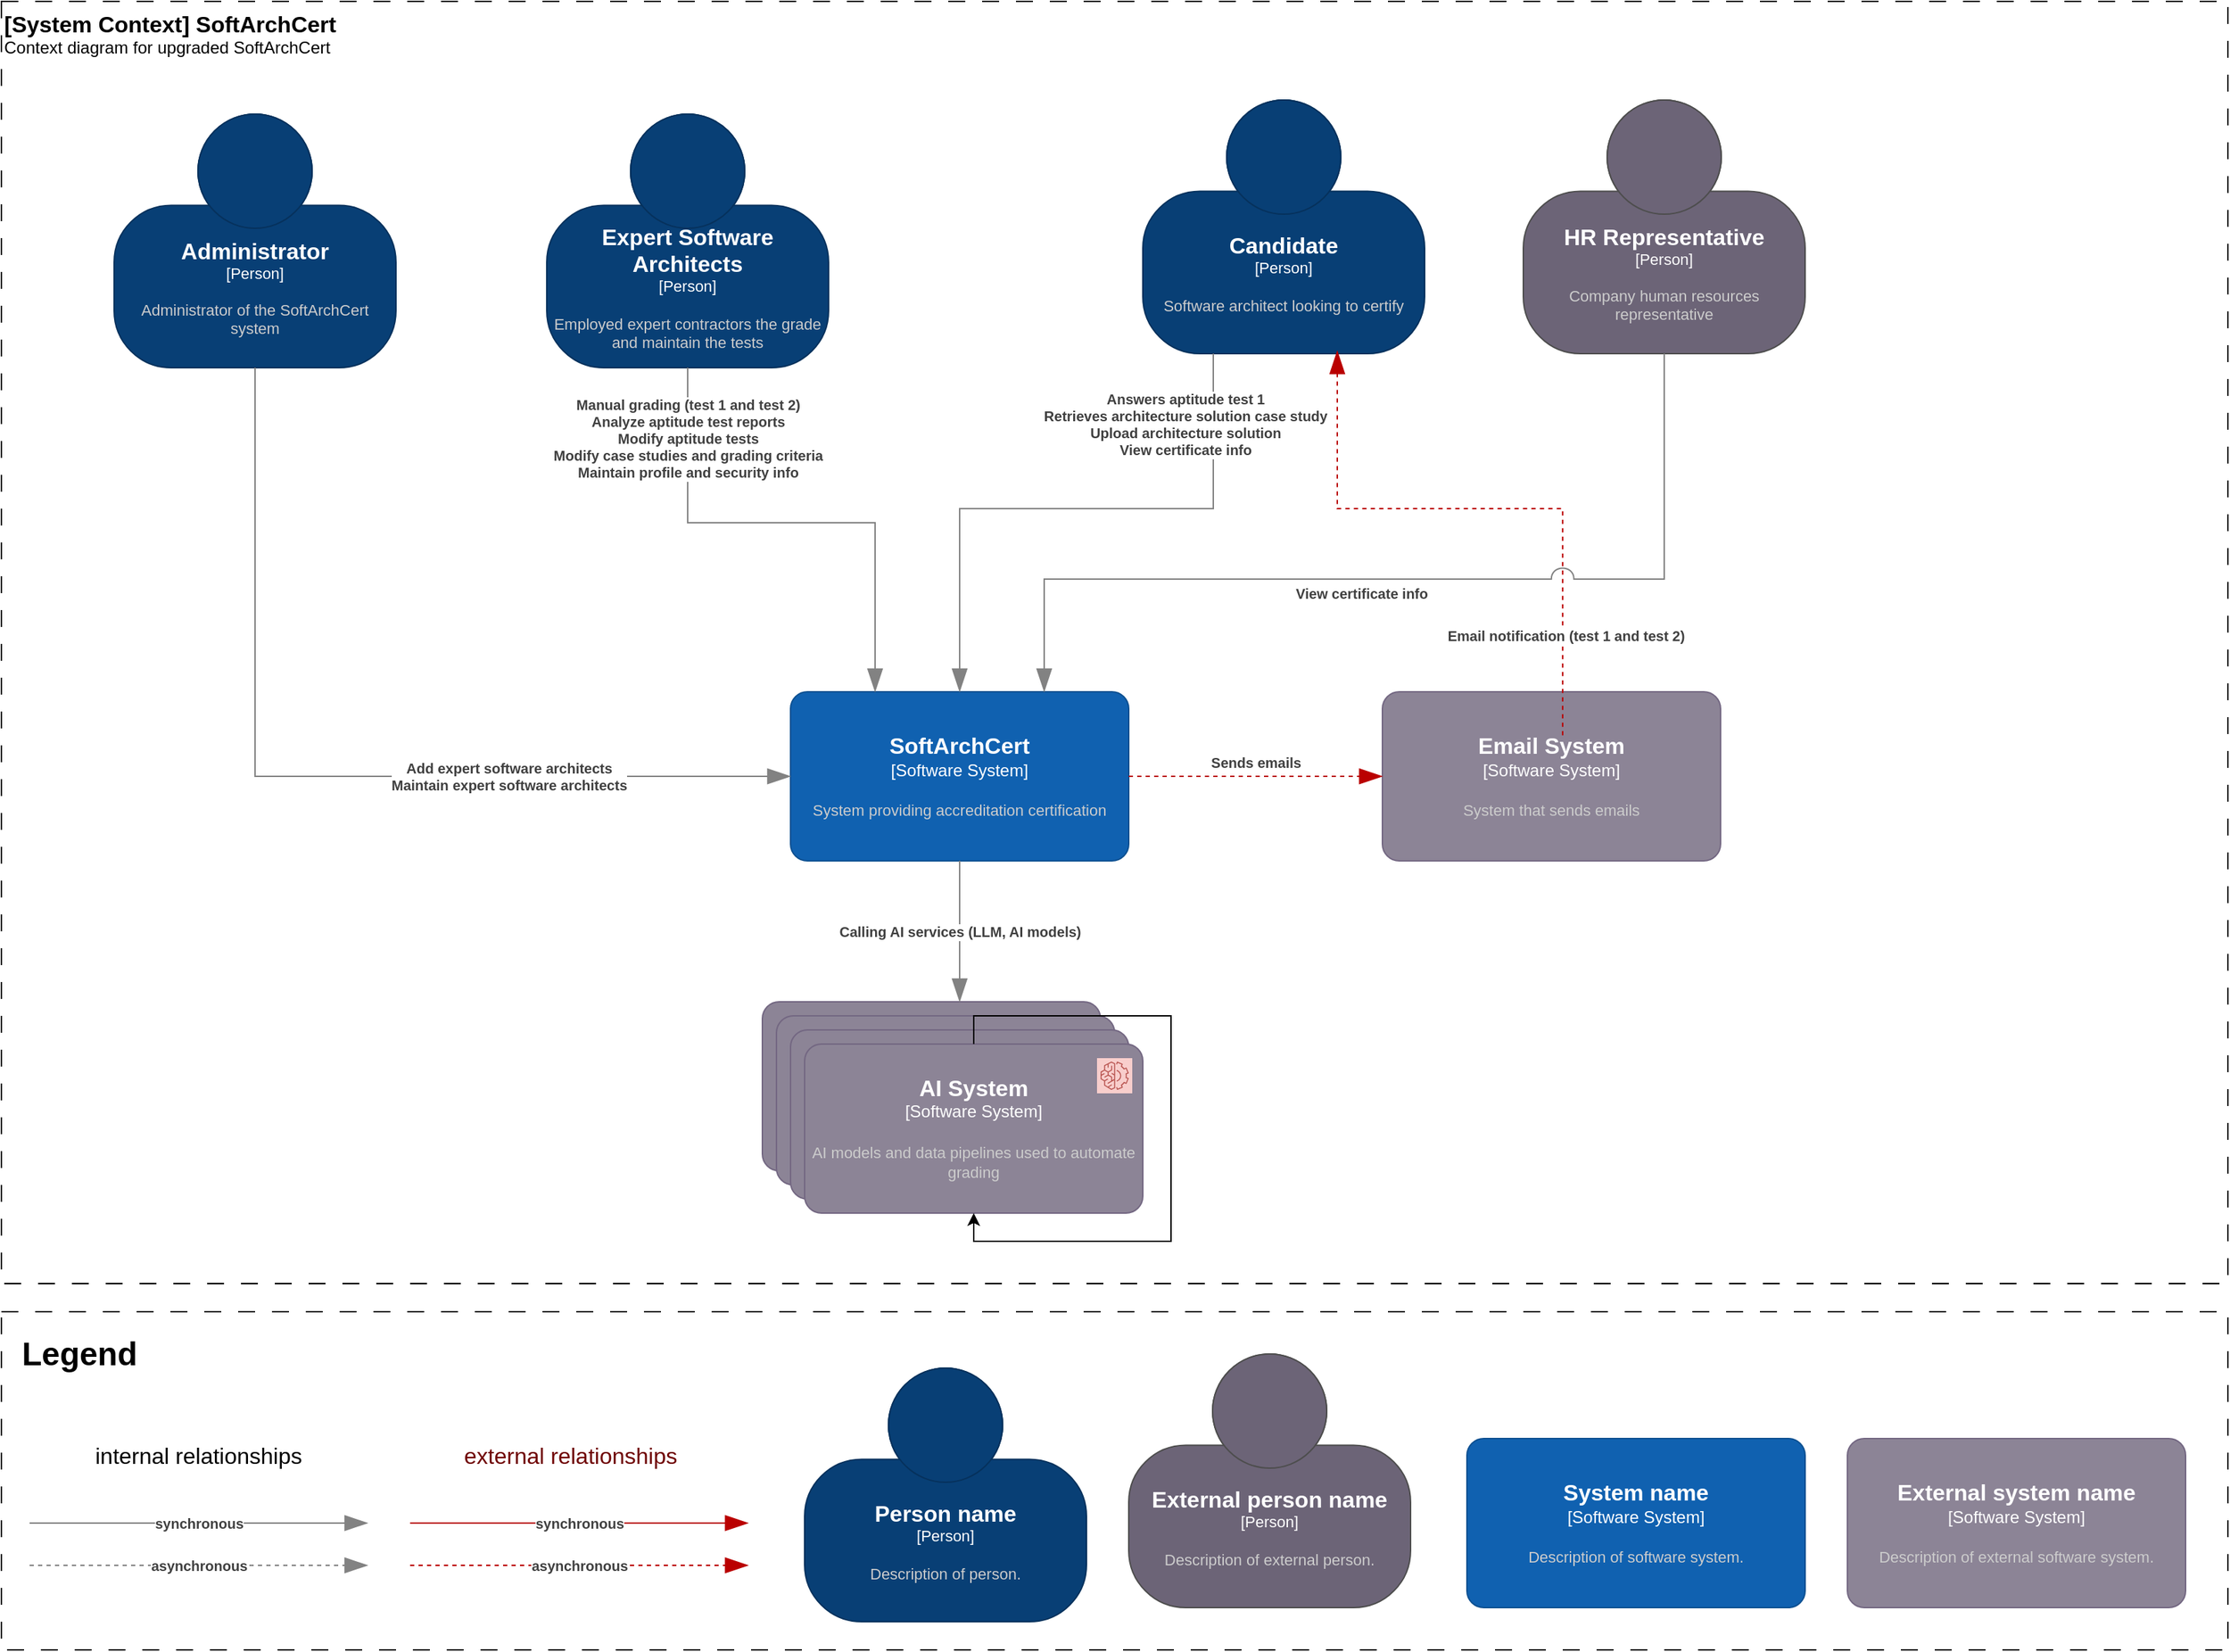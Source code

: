 <mxfile version="26.0.11" pages="8">
  <diagram name="C1-Context" id="b0F1jYfrrGQBMrEV4r8v">
    <mxGraphModel dx="1426" dy="901" grid="1" gridSize="10" guides="1" tooltips="1" connect="1" arrows="1" fold="1" page="1" pageScale="1" pageWidth="827" pageHeight="1169" math="0" shadow="0">
      <root>
        <mxCell id="0" />
        <mxCell id="1" parent="0" />
        <mxCell id="Q-CsASLFz33Eh2_K6fP--15" value="" style="rounded=0;whiteSpace=wrap;html=1;fillColor=none;dashed=1;dashPattern=12 12;" parent="1" vertex="1">
          <mxGeometry x="40" y="940" width="1580" height="240" as="geometry" />
        </mxCell>
        <object placeholders="1" c4Name="Candidate" c4Type="Person" c4Description="Software architect looking to certify" label="&lt;font style=&quot;font-size: 16px&quot;&gt;&lt;b&gt;%c4Name%&lt;/b&gt;&lt;/font&gt;&lt;div&gt;[%c4Type%]&lt;/div&gt;&lt;br&gt;&lt;div&gt;&lt;font style=&quot;font-size: 11px&quot;&gt;&lt;font color=&quot;#cccccc&quot;&gt;%c4Description%&lt;/font&gt;&lt;/div&gt;" id="Q-CsASLFz33Eh2_K6fP--1">
          <mxCell style="html=1;fontSize=11;dashed=0;whiteSpace=wrap;fillColor=#083F75;strokeColor=#06315C;fontColor=#ffffff;shape=mxgraph.c4.person2;align=center;metaEdit=1;points=[[0.5,0,0],[1,0.5,0],[1,0.75,0],[0.75,1,0],[0.5,1,0],[0.25,1,0],[0,0.75,0],[0,0.5,0]];resizable=0;" parent="1" vertex="1">
            <mxGeometry x="850" y="80" width="200" height="180" as="geometry" />
          </mxCell>
        </object>
        <object placeholders="1" c4Name="Administrator" c4Type="Person" c4Description="Administrator of the SoftArchCert system" label="&lt;font style=&quot;font-size: 16px&quot;&gt;&lt;b&gt;%c4Name%&lt;/b&gt;&lt;/font&gt;&lt;div&gt;[%c4Type%]&lt;/div&gt;&lt;br&gt;&lt;div&gt;&lt;font style=&quot;font-size: 11px&quot;&gt;&lt;font color=&quot;#cccccc&quot;&gt;%c4Description%&lt;/font&gt;&lt;/div&gt;" id="Q-CsASLFz33Eh2_K6fP--2">
          <mxCell style="html=1;fontSize=11;dashed=0;whiteSpace=wrap;fillColor=#083F75;strokeColor=#06315C;fontColor=#ffffff;shape=mxgraph.c4.person2;align=center;metaEdit=1;points=[[0.5,0,0],[1,0.5,0],[1,0.75,0],[0.75,1,0],[0.5,1,0],[0.25,1,0],[0,0.75,0],[0,0.5,0]];resizable=0;" parent="1" vertex="1">
            <mxGeometry x="120" y="90" width="200" height="180" as="geometry" />
          </mxCell>
        </object>
        <object placeholders="1" c4Name="Expert Software Architects" c4Type="Person" c4Description="Employed expert contractors the grade and maintain the tests" label="&lt;font style=&quot;font-size: 16px&quot;&gt;&lt;b&gt;%c4Name%&lt;/b&gt;&lt;/font&gt;&lt;div&gt;[%c4Type%]&lt;/div&gt;&lt;br&gt;&lt;div&gt;&lt;font style=&quot;font-size: 11px&quot;&gt;&lt;font color=&quot;#cccccc&quot;&gt;%c4Description%&lt;/font&gt;&lt;/div&gt;" id="Q-CsASLFz33Eh2_K6fP--3">
          <mxCell style="html=1;fontSize=11;dashed=0;whiteSpace=wrap;fillColor=#083F75;strokeColor=#06315C;fontColor=#ffffff;shape=mxgraph.c4.person2;align=center;metaEdit=1;points=[[0.5,0,0],[1,0.5,0],[1,0.75,0],[0.75,1,0],[0.5,1,0],[0.25,1,0],[0,0.75,0],[0,0.5,0]];resizable=0;" parent="1" vertex="1">
            <mxGeometry x="427" y="90" width="200" height="180" as="geometry" />
          </mxCell>
        </object>
        <object placeholders="1" c4Name="HR Representative" c4Type="Person" c4Description="Company human resources representative" label="&lt;font style=&quot;font-size: 16px&quot;&gt;&lt;b&gt;%c4Name%&lt;/b&gt;&lt;/font&gt;&lt;div&gt;[%c4Type%]&lt;/div&gt;&lt;br&gt;&lt;div&gt;&lt;font style=&quot;font-size: 11px&quot;&gt;&lt;font color=&quot;#cccccc&quot;&gt;%c4Description%&lt;/font&gt;&lt;/div&gt;" id="Q-CsASLFz33Eh2_K6fP--4">
          <mxCell style="html=1;fontSize=11;dashed=0;whiteSpace=wrap;fillColor=#6C6477;strokeColor=#4D4D4D;fontColor=#ffffff;shape=mxgraph.c4.person2;align=center;metaEdit=1;points=[[0.5,0,0],[1,0.5,0],[1,0.75,0],[0.75,1,0],[0.5,1,0],[0.25,1,0],[0,0.75,0],[0,0.5,0]];resizable=0;" parent="1" vertex="1">
            <mxGeometry x="1120" y="80" width="200" height="180" as="geometry" />
          </mxCell>
        </object>
        <object placeholders="1" c4Name="SoftArchCert" c4Type="Software System" c4Description="System providing accreditation certification" label="&lt;font style=&quot;font-size: 16px&quot;&gt;&lt;b&gt;%c4Name%&lt;/b&gt;&lt;/font&gt;&lt;div&gt;[%c4Type%]&lt;/div&gt;&lt;br&gt;&lt;div&gt;&lt;font style=&quot;font-size: 11px&quot;&gt;&lt;font color=&quot;#cccccc&quot;&gt;%c4Description%&lt;/font&gt;&lt;/div&gt;" id="Q-CsASLFz33Eh2_K6fP--5">
          <mxCell style="rounded=1;whiteSpace=wrap;html=1;labelBackgroundColor=none;fillColor=#1061B0;fontColor=#ffffff;align=center;arcSize=10;strokeColor=#0D5091;metaEdit=1;resizable=0;points=[[0.25,0,0],[0.5,0,0],[0.75,0,0],[1,0.25,0],[1,0.5,0],[1,0.75,0],[0.75,1,0],[0.5,1,0],[0.25,1,0],[0,0.75,0],[0,0.5,0],[0,0.25,0]];" parent="1" vertex="1">
            <mxGeometry x="600" y="500" width="240" height="120" as="geometry" />
          </mxCell>
        </object>
        <object placeholders="1" c4Name="Email System" c4Type="Software System" c4Description="System that sends emails" label="&lt;font style=&quot;font-size: 16px&quot;&gt;&lt;b&gt;%c4Name%&lt;/b&gt;&lt;/font&gt;&lt;div&gt;[%c4Type%]&lt;/div&gt;&lt;br&gt;&lt;div&gt;&lt;font style=&quot;font-size: 11px&quot;&gt;&lt;font color=&quot;#cccccc&quot;&gt;%c4Description%&lt;/font&gt;&lt;/div&gt;" id="Q-CsASLFz33Eh2_K6fP--6">
          <mxCell style="rounded=1;whiteSpace=wrap;html=1;labelBackgroundColor=none;fillColor=#8C8496;fontColor=#ffffff;align=center;arcSize=10;strokeColor=#736782;metaEdit=1;resizable=0;points=[[0.25,0,0],[0.5,0,0],[0.75,0,0],[1,0.25,0],[1,0.5,0],[1,0.75,0],[0.75,1,0],[0.5,1,0],[0.25,1,0],[0,0.75,0],[0,0.5,0],[0,0.25,0]];" parent="1" vertex="1">
            <mxGeometry x="1020" y="500" width="240" height="120" as="geometry" />
          </mxCell>
        </object>
        <object placeholders="1" c4Name="[System Context] SoftArchCert" c4Type="ContainerScopeBoundary" c4Description="Context diagram for upgraded SoftArchCert" label="&lt;font style=&quot;font-size: 16px&quot;&gt;&lt;b&gt;&lt;div style=&quot;text-align: left&quot;&gt;%c4Name%&lt;/div&gt;&lt;/b&gt;&lt;/font&gt;&lt;div style=&quot;text-align: left&quot;&gt;%c4Description%&lt;/div&gt;" id="Q-CsASLFz33Eh2_K6fP--7">
          <mxCell style="text;html=1;strokeColor=default;fillColor=none;align=left;verticalAlign=top;whiteSpace=wrap;rounded=0;metaEdit=1;allowArrows=0;resizable=1;rotatable=0;connectable=0;recursiveResize=0;expand=0;pointerEvents=0;points=[[0.25,0,0],[0.5,0,0],[0.75,0,0],[1,0.25,0],[1,0.5,0],[1,0.75,0],[0.75,1,0],[0.5,1,0],[0.25,1,0],[0,0.75,0],[0,0.5,0],[0,0.25,0]];dashed=1;dashPattern=12 12;" parent="1" vertex="1">
            <mxGeometry x="40" y="10" width="1580" height="910" as="geometry" />
          </mxCell>
        </object>
        <mxCell id="Q-CsASLFz33Eh2_K6fP--8" value="&lt;font size=&quot;1&quot; color=&quot;#000000&quot;&gt;&lt;b style=&quot;font-size: 23px;&quot;&gt;Legend&lt;/b&gt;&lt;/font&gt;" style="text;html=1;align=center;verticalAlign=middle;resizable=0;points=[];autosize=1;strokeColor=none;fillColor=none;fontColor=#FFFFFF;" parent="1" vertex="1">
          <mxGeometry x="40" y="950" width="110" height="40" as="geometry" />
        </mxCell>
        <object placeholders="1" c4Name="Person name" c4Type="Person" c4Description="Description of person." label="&lt;font style=&quot;font-size: 16px&quot;&gt;&lt;b&gt;%c4Name%&lt;/b&gt;&lt;/font&gt;&lt;div&gt;[%c4Type%]&lt;/div&gt;&lt;br&gt;&lt;div&gt;&lt;font style=&quot;font-size: 11px&quot;&gt;&lt;font color=&quot;#cccccc&quot;&gt;%c4Description%&lt;/font&gt;&lt;/div&gt;" id="Q-CsASLFz33Eh2_K6fP--9">
          <mxCell style="html=1;fontSize=11;dashed=0;whiteSpace=wrap;fillColor=#083F75;strokeColor=#06315C;fontColor=#ffffff;shape=mxgraph.c4.person2;align=center;metaEdit=1;points=[[0.5,0,0],[1,0.5,0],[1,0.75,0],[0.75,1,0],[0.5,1,0],[0.25,1,0],[0,0.75,0],[0,0.5,0]];resizable=0;" parent="1" vertex="1">
            <mxGeometry x="610" y="980" width="200" height="180" as="geometry" />
          </mxCell>
        </object>
        <object placeholders="1" c4Name="External person name" c4Type="Person" c4Description="Description of external person." label="&lt;font style=&quot;font-size: 16px&quot;&gt;&lt;b&gt;%c4Name%&lt;/b&gt;&lt;/font&gt;&lt;div&gt;[%c4Type%]&lt;/div&gt;&lt;br&gt;&lt;div&gt;&lt;font style=&quot;font-size: 11px&quot;&gt;&lt;font color=&quot;#cccccc&quot;&gt;%c4Description%&lt;/font&gt;&lt;/div&gt;" id="Q-CsASLFz33Eh2_K6fP--10">
          <mxCell style="html=1;fontSize=11;dashed=0;whiteSpace=wrap;fillColor=#6C6477;strokeColor=#4D4D4D;fontColor=#ffffff;shape=mxgraph.c4.person2;align=center;metaEdit=1;points=[[0.5,0,0],[1,0.5,0],[1,0.75,0],[0.75,1,0],[0.5,1,0],[0.25,1,0],[0,0.75,0],[0,0.5,0]];resizable=0;" parent="1" vertex="1">
            <mxGeometry x="840" y="970" width="200" height="180" as="geometry" />
          </mxCell>
        </object>
        <object placeholders="1" c4Name="System name" c4Type="Software System" c4Description="Description of software system." label="&lt;font style=&quot;font-size: 16px&quot;&gt;&lt;b&gt;%c4Name%&lt;/b&gt;&lt;/font&gt;&lt;div&gt;[%c4Type%]&lt;/div&gt;&lt;br&gt;&lt;div&gt;&lt;font style=&quot;font-size: 11px&quot;&gt;&lt;font color=&quot;#cccccc&quot;&gt;%c4Description%&lt;/font&gt;&lt;/div&gt;" id="Q-CsASLFz33Eh2_K6fP--11">
          <mxCell style="rounded=1;whiteSpace=wrap;html=1;labelBackgroundColor=none;fillColor=#1061B0;fontColor=#ffffff;align=center;arcSize=10;strokeColor=#0D5091;metaEdit=1;resizable=0;points=[[0.25,0,0],[0.5,0,0],[0.75,0,0],[1,0.25,0],[1,0.5,0],[1,0.75,0],[0.75,1,0],[0.5,1,0],[0.25,1,0],[0,0.75,0],[0,0.5,0],[0,0.25,0]];" parent="1" vertex="1">
            <mxGeometry x="1080" y="1030" width="240" height="120" as="geometry" />
          </mxCell>
        </object>
        <object placeholders="1" c4Name="External system name" c4Type="Software System" c4Description="Description of external software system." label="&lt;font style=&quot;font-size: 16px&quot;&gt;&lt;b&gt;%c4Name%&lt;/b&gt;&lt;/font&gt;&lt;div&gt;[%c4Type%]&lt;/div&gt;&lt;br&gt;&lt;div&gt;&lt;font style=&quot;font-size: 11px&quot;&gt;&lt;font color=&quot;#cccccc&quot;&gt;%c4Description%&lt;/font&gt;&lt;/div&gt;" id="Q-CsASLFz33Eh2_K6fP--12">
          <mxCell style="rounded=1;whiteSpace=wrap;html=1;labelBackgroundColor=none;fillColor=#8C8496;fontColor=#ffffff;align=center;arcSize=10;strokeColor=#736782;metaEdit=1;resizable=0;points=[[0.25,0,0],[0.5,0,0],[0.75,0,0],[1,0.25,0],[1,0.5,0],[1,0.75,0],[0.75,1,0],[0.5,1,0],[0.25,1,0],[0,0.75,0],[0,0.5,0],[0,0.25,0]];" parent="1" vertex="1">
            <mxGeometry x="1350" y="1030" width="240" height="120" as="geometry" />
          </mxCell>
        </object>
        <object placeholders="1" c4Type="Relationship" c4Description="synchronous" label="&lt;div style=&quot;text-align: left&quot;&gt;&lt;div style=&quot;text-align: center&quot;&gt;&lt;b&gt;%c4Description%&lt;/b&gt;&lt;/div&gt;" id="Q-CsASLFz33Eh2_K6fP--16">
          <mxCell style="endArrow=blockThin;html=1;fontSize=10;fontColor=#404040;strokeWidth=1;endFill=1;strokeColor=#BA0000;elbow=vertical;metaEdit=1;endSize=14;startSize=14;jumpStyle=arc;jumpSize=16;rounded=0;edgeStyle=orthogonalEdgeStyle;fillColor=#a20025;" parent="1" edge="1">
            <mxGeometry width="240" relative="1" as="geometry">
              <mxPoint x="330" y="1090" as="sourcePoint" />
              <mxPoint x="570" y="1090" as="targetPoint" />
            </mxGeometry>
          </mxCell>
        </object>
        <object placeholders="1" c4Type="Relationship" c4Description="asynchronous" label="&lt;div style=&quot;text-align: left&quot;&gt;&lt;div style=&quot;text-align: center&quot;&gt;&lt;b&gt;%c4Description%&lt;/b&gt;&lt;/div&gt;" id="Q-CsASLFz33Eh2_K6fP--17">
          <mxCell style="endArrow=blockThin;html=1;fontSize=10;fontColor=#404040;strokeWidth=1;endFill=1;strokeColor=#BA0000;elbow=vertical;metaEdit=1;endSize=14;startSize=14;jumpStyle=arc;jumpSize=16;rounded=0;edgeStyle=orthogonalEdgeStyle;dashed=1;fillColor=#a20025;" parent="1" edge="1">
            <mxGeometry width="240" relative="1" as="geometry">
              <mxPoint x="330" y="1120.0" as="sourcePoint" />
              <mxPoint x="570" y="1120.0" as="targetPoint" />
            </mxGeometry>
          </mxCell>
        </object>
        <mxCell id="Q-CsASLFz33Eh2_K6fP--18" value="&lt;font&gt;&lt;span style=&quot;font-size: 16px;&quot;&gt;external relationships&lt;/span&gt;&lt;/font&gt;" style="text;html=1;align=center;verticalAlign=middle;whiteSpace=wrap;rounded=0;fontSize=36;fillColor=none;fontColor=#6F0000;" parent="1" vertex="1">
          <mxGeometry x="356" y="1020.0" width="176" height="30" as="geometry" />
        </mxCell>
        <object placeholders="1" c4Type="Relationship" c4Description="synchronous" label="&lt;div style=&quot;text-align: left&quot;&gt;&lt;div style=&quot;text-align: center&quot;&gt;&lt;b&gt;%c4Description%&lt;/b&gt;&lt;/div&gt;" id="Q-CsASLFz33Eh2_K6fP--19">
          <mxCell style="endArrow=blockThin;html=1;fontSize=10;fontColor=#404040;strokeWidth=1;endFill=1;strokeColor=#828282;elbow=vertical;metaEdit=1;endSize=14;startSize=14;jumpStyle=arc;jumpSize=16;rounded=0;edgeStyle=orthogonalEdgeStyle;" parent="1" edge="1">
            <mxGeometry width="240" relative="1" as="geometry">
              <mxPoint x="60" y="1090" as="sourcePoint" />
              <mxPoint x="300" y="1090" as="targetPoint" />
            </mxGeometry>
          </mxCell>
        </object>
        <object placeholders="1" c4Type="Relationship" c4Description="asynchronous" label="&lt;div style=&quot;text-align: left&quot;&gt;&lt;div style=&quot;text-align: center&quot;&gt;&lt;b&gt;%c4Description%&lt;/b&gt;&lt;/div&gt;" id="Q-CsASLFz33Eh2_K6fP--20">
          <mxCell style="endArrow=blockThin;html=1;fontSize=10;fontColor=#404040;strokeWidth=1;endFill=1;strokeColor=#828282;elbow=vertical;metaEdit=1;endSize=14;startSize=14;jumpStyle=arc;jumpSize=16;rounded=0;edgeStyle=orthogonalEdgeStyle;dashed=1;" parent="1" edge="1">
            <mxGeometry width="240" relative="1" as="geometry">
              <mxPoint x="60" y="1120" as="sourcePoint" />
              <mxPoint x="300" y="1120" as="targetPoint" />
            </mxGeometry>
          </mxCell>
        </object>
        <mxCell id="Q-CsASLFz33Eh2_K6fP--21" value="&lt;font color=&quot;#000000&quot; style=&quot;font-size: 16px;&quot;&gt;internal relationships&lt;/font&gt;" style="text;html=1;strokeColor=none;fillColor=none;align=center;verticalAlign=middle;whiteSpace=wrap;rounded=0;fontSize=36;" parent="1" vertex="1">
          <mxGeometry x="92" y="1020" width="176" height="30" as="geometry" />
        </mxCell>
        <object placeholders="1" c4Type="Relationship" c4Description="Sends emails" label="&lt;div style=&quot;text-align: left&quot;&gt;&lt;div style=&quot;text-align: center&quot;&gt;&lt;b&gt;%c4Description%&lt;/b&gt;&lt;/div&gt;" id="Q-CsASLFz33Eh2_K6fP--22">
          <mxCell style="endArrow=blockThin;html=1;fontSize=10;fontColor=#404040;strokeWidth=1;endFill=1;strokeColor=#BA0000;elbow=vertical;metaEdit=1;endSize=14;startSize=14;jumpStyle=arc;jumpSize=16;rounded=0;edgeStyle=orthogonalEdgeStyle;dashed=1;fillColor=#a20025;exitX=1;exitY=0.5;exitDx=0;exitDy=0;exitPerimeter=0;" parent="1" source="Q-CsASLFz33Eh2_K6fP--5" target="Q-CsASLFz33Eh2_K6fP--6" edge="1">
            <mxGeometry y="10" width="240" relative="1" as="geometry">
              <mxPoint x="340" y="920.0" as="sourcePoint" />
              <mxPoint x="650" y="540" as="targetPoint" />
              <mxPoint as="offset" />
            </mxGeometry>
          </mxCell>
        </object>
        <object placeholders="1" c4Type="Relationship" c4Description="Email notification (test 1 and test 2)" label="&lt;div style=&quot;text-align: left&quot;&gt;&lt;div style=&quot;text-align: center&quot;&gt;&lt;b&gt;%c4Description%&lt;/b&gt;&lt;/div&gt;" id="Q-CsASLFz33Eh2_K6fP--23">
          <mxCell style="endArrow=blockThin;html=1;fontSize=10;fontColor=#404040;strokeWidth=1;endFill=1;strokeColor=#BA0000;elbow=vertical;metaEdit=1;endSize=14;startSize=14;jumpStyle=arc;jumpSize=16;rounded=0;edgeStyle=orthogonalEdgeStyle;dashed=1;fillColor=#a20025;exitX=0.533;exitY=0.007;exitDx=0;exitDy=0;exitPerimeter=0;entryX=0.69;entryY=0.989;entryDx=0;entryDy=0;entryPerimeter=0;" parent="1" target="Q-CsASLFz33Eh2_K6fP--1" edge="1">
            <mxGeometry x="-0.673" y="-2" width="240" relative="1" as="geometry">
              <mxPoint x="1147.92" y="530.84" as="sourcePoint" />
              <mxPoint x="990" y="270" as="targetPoint" />
              <Array as="points">
                <mxPoint x="1148" y="370" />
                <mxPoint x="988" y="370" />
              </Array>
              <mxPoint as="offset" />
            </mxGeometry>
          </mxCell>
        </object>
        <object placeholders="1" c4Type="Relationship" c4Description="Manual grading (test 1 and test 2)&#xa;Analyze aptitude test reports&#xa;Modify aptitude tests&#xa;Modify case studies and grading criteria&#xa;Maintain profile and security info" label="&lt;div style=&quot;text-align: left&quot;&gt;&lt;div style=&quot;text-align: center&quot;&gt;&lt;b&gt;%c4Description%&lt;/b&gt;&lt;/div&gt;" id="Q-CsASLFz33Eh2_K6fP--24">
          <mxCell style="endArrow=blockThin;html=1;fontSize=10;fontColor=#404040;strokeWidth=1;endFill=1;strokeColor=#828282;elbow=vertical;metaEdit=1;endSize=14;startSize=14;jumpStyle=arc;jumpSize=16;rounded=0;edgeStyle=orthogonalEdgeStyle;exitX=0.5;exitY=1;exitDx=0;exitDy=0;exitPerimeter=0;entryX=0.25;entryY=0;entryDx=0;entryDy=0;entryPerimeter=0;" parent="1" source="Q-CsASLFz33Eh2_K6fP--3" target="Q-CsASLFz33Eh2_K6fP--5" edge="1">
            <mxGeometry x="-0.725" width="240" relative="1" as="geometry">
              <mxPoint x="70" y="890" as="sourcePoint" />
              <mxPoint x="630" y="465" as="targetPoint" />
              <Array as="points">
                <mxPoint x="527" y="380" />
                <mxPoint x="660" y="380" />
              </Array>
              <mxPoint as="offset" />
            </mxGeometry>
          </mxCell>
        </object>
        <object placeholders="1" c4Type="Relationship" c4Description="Add expert software architects&#xa;Maintain expert software architects" label="&lt;div style=&quot;text-align: left&quot;&gt;&lt;div style=&quot;text-align: center&quot;&gt;&lt;b&gt;%c4Description%&lt;/b&gt;&lt;/div&gt;" id="Q-CsASLFz33Eh2_K6fP--25">
          <mxCell style="endArrow=blockThin;html=1;fontSize=10;fontColor=#404040;strokeWidth=1;endFill=1;strokeColor=#828282;elbow=vertical;metaEdit=1;endSize=14;startSize=14;jumpStyle=arc;jumpSize=16;rounded=0;edgeStyle=orthogonalEdgeStyle;exitX=0.5;exitY=1;exitDx=0;exitDy=0;exitPerimeter=0;entryX=0;entryY=0.5;entryDx=0;entryDy=0;entryPerimeter=0;" parent="1" source="Q-CsASLFz33Eh2_K6fP--2" target="Q-CsASLFz33Eh2_K6fP--5" edge="1">
            <mxGeometry x="0.403" width="240" relative="1" as="geometry">
              <mxPoint x="170" y="350" as="sourcePoint" />
              <mxPoint x="220" y="380" as="targetPoint" />
              <mxPoint as="offset" />
            </mxGeometry>
          </mxCell>
        </object>
        <object placeholders="1" c4Type="Relationship" c4Description="Answers aptitude test 1&#xa;Retrieves architecture solution case study&#xa;Upload architecture solution&#xa;View certificate info" label="&lt;div style=&quot;text-align: left&quot;&gt;&lt;div style=&quot;text-align: center&quot;&gt;&lt;b&gt;%c4Description%&lt;/b&gt;&lt;/div&gt;" id="Q-CsASLFz33Eh2_K6fP--26">
          <mxCell style="endArrow=blockThin;html=1;fontSize=10;fontColor=#404040;strokeWidth=1;endFill=1;strokeColor=#828282;elbow=vertical;metaEdit=1;endSize=14;startSize=14;jumpStyle=arc;jumpSize=16;rounded=0;edgeStyle=orthogonalEdgeStyle;exitX=0.25;exitY=1;exitDx=0;exitDy=0;exitPerimeter=0;entryX=0.5;entryY=0;entryDx=0;entryDy=0;entryPerimeter=0;" parent="1" source="Q-CsASLFz33Eh2_K6fP--1" target="Q-CsASLFz33Eh2_K6fP--5" edge="1">
            <mxGeometry x="-0.762" y="-20" width="240" relative="1" as="geometry">
              <mxPoint x="420" y="350" as="sourcePoint" />
              <mxPoint x="640" y="465" as="targetPoint" />
              <Array as="points">
                <mxPoint x="900" y="370" />
                <mxPoint x="720" y="370" />
              </Array>
              <mxPoint as="offset" />
            </mxGeometry>
          </mxCell>
        </object>
        <object placeholders="1" c4Type="Relationship" c4Description="View certificate info" label="&lt;div style=&quot;text-align: left&quot;&gt;&lt;div style=&quot;text-align: center&quot;&gt;&lt;b&gt;%c4Description%&lt;/b&gt;&lt;/div&gt;" id="MgJhOFR5H5glesHfz2Dd-5">
          <mxCell style="endArrow=blockThin;html=1;fontSize=10;fontColor=#404040;strokeWidth=1;endFill=1;strokeColor=#828282;elbow=vertical;metaEdit=1;endSize=14;startSize=14;jumpStyle=arc;jumpSize=16;rounded=0;edgeStyle=orthogonalEdgeStyle;exitX=0.5;exitY=1;exitDx=0;exitDy=0;exitPerimeter=0;entryX=0.75;entryY=0;entryDx=0;entryDy=0;entryPerimeter=0;" parent="1" source="Q-CsASLFz33Eh2_K6fP--4" target="Q-CsASLFz33Eh2_K6fP--5" edge="1">
            <mxGeometry x="0.104" y="10" width="240" relative="1" as="geometry">
              <mxPoint x="790" y="290" as="sourcePoint" />
              <mxPoint x="710" y="400" as="targetPoint" />
              <Array as="points">
                <mxPoint x="1220" y="420" />
                <mxPoint x="780" y="420" />
              </Array>
              <mxPoint as="offset" />
            </mxGeometry>
          </mxCell>
        </object>
        <object placeholders="1" c4Name="External AI services" c4Type="Software System" c4Description="Description of external software system." label="&lt;font style=&quot;font-size: 16px&quot;&gt;&lt;b&gt;%c4Name%&lt;/b&gt;&lt;/font&gt;&lt;div&gt;[%c4Type%]&lt;/div&gt;&lt;br&gt;&lt;div&gt;&lt;font style=&quot;font-size: 11px&quot;&gt;&lt;font color=&quot;#cccccc&quot;&gt;%c4Description%&lt;/font&gt;&lt;/div&gt;" id="OwGTWLc1ooFTXDQ4ovas-2">
          <mxCell style="rounded=1;whiteSpace=wrap;html=1;labelBackgroundColor=none;fillColor=#8C8496;fontColor=#ffffff;align=center;arcSize=10;strokeColor=#736782;metaEdit=1;resizable=0;points=[[0.25,0,0],[0.5,0,0],[0.75,0,0],[1,0.25,0],[1,0.5,0],[1,0.75,0],[0.75,1,0],[0.5,1,0],[0.25,1,0],[0,0.75,0],[0,0.5,0],[0,0.25,0]];" parent="1" vertex="1">
            <mxGeometry x="580" y="720" width="240" height="120" as="geometry" />
          </mxCell>
        </object>
        <object placeholders="1" c4Type="Relationship" c4Description="Calling AI services (LLM, AI models)" label="&lt;div style=&quot;text-align: left&quot;&gt;&lt;div style=&quot;text-align: center&quot;&gt;&lt;b&gt;%c4Description%&lt;/b&gt;&lt;/div&gt;" id="OwGTWLc1ooFTXDQ4ovas-3">
          <mxCell style="endArrow=blockThin;html=1;fontSize=10;fontColor=#404040;strokeWidth=1;endFill=1;strokeColor=#828282;elbow=vertical;metaEdit=1;endSize=14;startSize=14;jumpStyle=arc;jumpSize=16;rounded=0;edgeStyle=orthogonalEdgeStyle;exitX=0.5;exitY=1;exitDx=0;exitDy=0;exitPerimeter=0;" parent="1" source="Q-CsASLFz33Eh2_K6fP--5" target="OwGTWLc1ooFTXDQ4ovas-2" edge="1">
            <mxGeometry x="0.004" width="240" relative="1" as="geometry">
              <mxPoint x="570" y="700" as="sourcePoint" />
              <mxPoint x="230" y="595" as="targetPoint" />
              <mxPoint as="offset" />
              <Array as="points">
                <mxPoint x="720" y="700" />
                <mxPoint x="720" y="700" />
              </Array>
            </mxGeometry>
          </mxCell>
        </object>
        <object placeholders="1" c4Name="External AI services" c4Type="Software System" c4Description="Description of external software system." label="&lt;font style=&quot;font-size: 16px&quot;&gt;&lt;b&gt;%c4Name%&lt;/b&gt;&lt;/font&gt;&lt;div&gt;[%c4Type%]&lt;/div&gt;&lt;br&gt;&lt;div&gt;&lt;font style=&quot;font-size: 11px&quot;&gt;&lt;font color=&quot;#cccccc&quot;&gt;%c4Description%&lt;/font&gt;&lt;/div&gt;" id="ghEIJBXOi3NN_vhP6_KN-2">
          <mxCell style="rounded=1;whiteSpace=wrap;html=1;labelBackgroundColor=none;fillColor=#8C8496;fontColor=#ffffff;align=center;arcSize=10;strokeColor=#736782;metaEdit=1;resizable=0;points=[[0.25,0,0],[0.5,0,0],[0.75,0,0],[1,0.25,0],[1,0.5,0],[1,0.75,0],[0.75,1,0],[0.5,1,0],[0.25,1,0],[0,0.75,0],[0,0.5,0],[0,0.25,0]];" parent="1" vertex="1">
            <mxGeometry x="590" y="730" width="240" height="120" as="geometry" />
          </mxCell>
        </object>
        <object placeholders="1" c4Name="External AI services" c4Type="Software System" c4Description="Description of external software system." label="&lt;font style=&quot;font-size: 16px&quot;&gt;&lt;b&gt;%c4Name%&lt;/b&gt;&lt;/font&gt;&lt;div&gt;[%c4Type%]&lt;/div&gt;&lt;br&gt;&lt;div&gt;&lt;font style=&quot;font-size: 11px&quot;&gt;&lt;font color=&quot;#cccccc&quot;&gt;%c4Description%&lt;/font&gt;&lt;/div&gt;" id="ghEIJBXOi3NN_vhP6_KN-3">
          <mxCell style="rounded=1;whiteSpace=wrap;html=1;labelBackgroundColor=none;fillColor=#8C8496;fontColor=#ffffff;align=center;arcSize=10;strokeColor=#736782;metaEdit=1;resizable=0;points=[[0.25,0,0],[0.5,0,0],[0.75,0,0],[1,0.25,0],[1,0.5,0],[1,0.75,0],[0.75,1,0],[0.5,1,0],[0.25,1,0],[0,0.75,0],[0,0.5,0],[0,0.25,0]];" parent="1" vertex="1">
            <mxGeometry x="600" y="740" width="240" height="120" as="geometry" />
          </mxCell>
        </object>
        <object placeholders="1" c4Name="AI System" c4Type="Software System" c4Description="AI models and data pipelines used to automate grading" label="&lt;font style=&quot;font-size: 16px&quot;&gt;&lt;b&gt;%c4Name%&lt;/b&gt;&lt;/font&gt;&lt;div&gt;[%c4Type%]&lt;/div&gt;&lt;br&gt;&lt;div&gt;&lt;font style=&quot;font-size: 11px&quot;&gt;&lt;font color=&quot;#cccccc&quot;&gt;%c4Description%&lt;/font&gt;&lt;/div&gt;" id="ghEIJBXOi3NN_vhP6_KN-4">
          <mxCell style="rounded=1;whiteSpace=wrap;html=1;labelBackgroundColor=none;fillColor=#8C8496;fontColor=#ffffff;align=center;arcSize=10;strokeColor=#736782;metaEdit=1;resizable=0;points=[[0.25,0,0],[0.5,0,0],[0.75,0,0],[1,0.25,0],[1,0.5,0],[1,0.75,0],[0.75,1,0],[0.5,1,0],[0.25,1,0],[0,0.75,0],[0,0.5,0],[0,0.25,0]];" parent="1" vertex="1">
            <mxGeometry x="610" y="750" width="240" height="120" as="geometry" />
          </mxCell>
        </object>
        <mxCell id="vANMtQfVVW1t8WS8HmSn-1" style="edgeStyle=orthogonalEdgeStyle;rounded=0;orthogonalLoop=1;jettySize=auto;html=1;exitX=0.5;exitY=0;exitDx=0;exitDy=0;exitPerimeter=0;" parent="1" source="ghEIJBXOi3NN_vhP6_KN-4" target="ghEIJBXOi3NN_vhP6_KN-4" edge="1">
          <mxGeometry relative="1" as="geometry" />
        </mxCell>
        <mxCell id="9qCm7qnT6fO6nu8h8-01-1" value="" style="sketch=0;points=[[0,0,0],[0.25,0,0],[0.5,0,0],[0.75,0,0],[1,0,0],[0,1,0],[0.25,1,0],[0.5,1,0],[0.75,1,0],[1,1,0],[0,0.25,0],[0,0.5,0],[0,0.75,0],[1,0.25,0],[1,0.5,0],[1,0.75,0]];outlineConnect=0;fillColor=#f8cecc;strokeColor=#b85450;dashed=0;verticalLabelPosition=bottom;verticalAlign=top;align=center;html=1;fontSize=12;fontStyle=0;aspect=fixed;shape=mxgraph.aws4.resourceIcon;resIcon=mxgraph.aws4.machine_learning;" parent="1" vertex="1">
          <mxGeometry x="817.5" y="760" width="25" height="25" as="geometry" />
        </mxCell>
      </root>
    </mxGraphModel>
  </diagram>
  <diagram name="C2-Containers" id="k60HVpIFX7JEtMCQoxYw">
    <mxGraphModel grid="1" page="1" gridSize="10" guides="1" tooltips="1" connect="1" arrows="1" fold="1" pageScale="1" pageWidth="827" pageHeight="1169" math="0" shadow="0">
      <root>
        <mxCell id="9Nu3f5wonfMrRy2gQfmv-0" />
        <mxCell id="9Nu3f5wonfMrRy2gQfmv-1" parent="9Nu3f5wonfMrRy2gQfmv-0" />
        <mxCell id="9Nu3f5wonfMrRy2gQfmv-2" value="" style="rounded=0;whiteSpace=wrap;html=1;fillColor=none;dashed=1;dashPattern=12 12;" parent="9Nu3f5wonfMrRy2gQfmv-1" vertex="1">
          <mxGeometry x="40" y="940" width="1580" height="510" as="geometry" />
        </mxCell>
        <object placeholders="1" c4Name="Candidate" c4Type="Person" c4Description="Description of person." label="&lt;font style=&quot;font-size: 16px&quot;&gt;&lt;b&gt;%c4Name%&lt;/b&gt;&lt;/font&gt;&lt;div&gt;[%c4Type%]&lt;/div&gt;&lt;br&gt;&lt;div&gt;&lt;font style=&quot;font-size: 11px&quot;&gt;&lt;font color=&quot;#cccccc&quot;&gt;%c4Description%&lt;/font&gt;&lt;/div&gt;" id="9Nu3f5wonfMrRy2gQfmv-3">
          <mxCell style="html=1;fontSize=11;dashed=0;whiteSpace=wrap;fillColor=#083F75;strokeColor=#06315C;fontColor=#ffffff;shape=mxgraph.c4.person2;align=center;metaEdit=1;points=[[0.5,0,0],[1,0.5,0],[1,0.75,0],[0.75,1,0],[0.5,1,0],[0.25,1,0],[0,0.75,0],[0,0.5,0]];resizable=0;" parent="9Nu3f5wonfMrRy2gQfmv-1" vertex="1">
            <mxGeometry x="730" y="100" width="200" height="180" as="geometry" />
          </mxCell>
        </object>
        <object placeholders="1" c4Name="Certifiable Administrator" c4Type="Person" c4Description="Description of person." label="&lt;font style=&quot;font-size: 16px&quot;&gt;&lt;b&gt;%c4Name%&lt;/b&gt;&lt;/font&gt;&lt;div&gt;[%c4Type%]&lt;/div&gt;&lt;br&gt;&lt;div&gt;&lt;font style=&quot;font-size: 11px&quot;&gt;&lt;font color=&quot;#cccccc&quot;&gt;%c4Description%&lt;/font&gt;&lt;/div&gt;" id="9Nu3f5wonfMrRy2gQfmv-4">
          <mxCell style="html=1;fontSize=11;dashed=0;whiteSpace=wrap;fillColor=#083F75;strokeColor=#06315C;fontColor=#ffffff;shape=mxgraph.c4.person2;align=center;metaEdit=1;points=[[0.5,0,0],[1,0.5,0],[1,0.75,0],[0.75,1,0],[0.5,1,0],[0.25,1,0],[0,0.75,0],[0,0.5,0]];resizable=0;" parent="9Nu3f5wonfMrRy2gQfmv-1" vertex="1">
            <mxGeometry x="120" y="90" width="200" height="180" as="geometry" />
          </mxCell>
        </object>
        <object placeholders="1" c4Name="Employed Expert Software Architects" c4Type="Person" c4Description="Description of person." label="&lt;font style=&quot;font-size: 16px&quot;&gt;&lt;b&gt;%c4Name%&lt;/b&gt;&lt;/font&gt;&lt;div&gt;[%c4Type%]&lt;/div&gt;&lt;br&gt;&lt;div&gt;&lt;font style=&quot;font-size: 11px&quot;&gt;&lt;font color=&quot;#cccccc&quot;&gt;%c4Description%&lt;/font&gt;&lt;/div&gt;" id="9Nu3f5wonfMrRy2gQfmv-5">
          <mxCell style="html=1;fontSize=11;dashed=0;whiteSpace=wrap;fillColor=#083F75;strokeColor=#06315C;fontColor=#ffffff;shape=mxgraph.c4.person2;align=center;metaEdit=1;points=[[0.5,0,0],[1,0.5,0],[1,0.75,0],[0.75,1,0],[0.5,1,0],[0.25,1,0],[0,0.75,0],[0,0.5,0]];resizable=0;" parent="9Nu3f5wonfMrRy2gQfmv-1" vertex="1">
            <mxGeometry x="427" y="90" width="200" height="180" as="geometry" />
          </mxCell>
        </object>
        <object placeholders="1" c4Name="Company HR Representative" c4Type="Person" c4Description="Description of external person." label="&lt;font style=&quot;font-size: 16px&quot;&gt;&lt;b&gt;%c4Name%&lt;/b&gt;&lt;/font&gt;&lt;div&gt;[%c4Type%]&lt;/div&gt;&lt;br&gt;&lt;div&gt;&lt;font style=&quot;font-size: 11px&quot;&gt;&lt;font color=&quot;#cccccc&quot;&gt;%c4Description%&lt;/font&gt;&lt;/div&gt;" id="9Nu3f5wonfMrRy2gQfmv-6">
          <mxCell style="html=1;fontSize=11;dashed=0;whiteSpace=wrap;fillColor=#6C6477;strokeColor=#4D4D4D;fontColor=#ffffff;shape=mxgraph.c4.person2;align=center;metaEdit=1;points=[[0.5,0,0],[1,0.5,0],[1,0.75,0],[0.75,1,0],[0.5,1,0],[0.25,1,0],[0,0.75,0],[0,0.5,0]];resizable=0;" parent="9Nu3f5wonfMrRy2gQfmv-1" vertex="1">
            <mxGeometry x="1220" y="100" width="200" height="180" as="geometry" />
          </mxCell>
        </object>
        <object placeholders="1" c4Name="Aptitude Test system" c4Type="Software System" c4Description="Description of software system." label="&lt;font style=&quot;font-size: 16px&quot;&gt;&lt;b&gt;%c4Name%&lt;/b&gt;&lt;/font&gt;&lt;div&gt;[%c4Type%]&lt;/div&gt;&lt;br&gt;&lt;div&gt;&lt;font style=&quot;font-size: 11px&quot;&gt;&lt;font color=&quot;#cccccc&quot;&gt;%c4Description%&lt;/font&gt;&lt;/div&gt;" id="9Nu3f5wonfMrRy2gQfmv-7">
          <mxCell style="rounded=1;whiteSpace=wrap;html=1;labelBackgroundColor=none;fillColor=#1061B0;fontColor=#ffffff;align=center;arcSize=10;strokeColor=#0D5091;metaEdit=1;resizable=0;points=[[0.25,0,0],[0.5,0,0],[0.75,0,0],[1,0.25,0],[1,0.5,0],[1,0.75,0],[0.75,1,0],[0.5,1,0],[0.25,1,0],[0,0.75,0],[0,0.5,0],[0,0.25,0]];" parent="9Nu3f5wonfMrRy2gQfmv-1" vertex="1">
            <mxGeometry x="660" y="480" width="240" height="120" as="geometry" />
          </mxCell>
        </object>
        <object placeholders="1" c4Name="Email service" c4Type="Software System" c4Description="Description of external software system." label="&lt;font style=&quot;font-size: 16px&quot;&gt;&lt;b&gt;%c4Name%&lt;/b&gt;&lt;/font&gt;&lt;div&gt;[%c4Type%]&lt;/div&gt;&lt;br&gt;&lt;div&gt;&lt;font style=&quot;font-size: 11px&quot;&gt;&lt;font color=&quot;#cccccc&quot;&gt;%c4Description%&lt;/font&gt;&lt;/div&gt;" id="9Nu3f5wonfMrRy2gQfmv-8">
          <mxCell style="rounded=1;whiteSpace=wrap;html=1;labelBackgroundColor=none;fillColor=#8C8496;fontColor=#ffffff;align=center;arcSize=10;strokeColor=#736782;metaEdit=1;resizable=0;points=[[0.25,0,0],[0.5,0,0],[0.75,0,0],[1,0.25,0],[1,0.5,0],[1,0.75,0],[0.75,1,0],[0.5,1,0],[0.25,1,0],[0,0.75,0],[0,0.5,0],[0,0.25,0]];" parent="9Nu3f5wonfMrRy2gQfmv-1" vertex="1">
            <mxGeometry x="1360" y="670" width="240" height="120" as="geometry" />
          </mxCell>
        </object>
        <object placeholders="1" c4Name="[Containers] Architect Certification System" c4Type="ContainerScopeBoundary" c4Description="Diagram short description" label="&lt;font style=&quot;font-size: 16px&quot;&gt;&lt;b&gt;&lt;div style=&quot;text-align: left&quot;&gt;%c4Name%&lt;/div&gt;&lt;/b&gt;&lt;/font&gt;&lt;div style=&quot;text-align: left&quot;&gt;%c4Description%&lt;/div&gt;" id="9Nu3f5wonfMrRy2gQfmv-9">
          <mxCell style="text;html=1;strokeColor=default;fillColor=none;align=left;verticalAlign=top;whiteSpace=wrap;rounded=0;metaEdit=1;allowArrows=0;resizable=1;rotatable=0;connectable=0;recursiveResize=0;expand=0;pointerEvents=0;points=[[0.25,0,0],[0.5,0,0],[0.75,0,0],[1,0.25,0],[1,0.5,0],[1,0.75,0],[0.75,1,0],[0.5,1,0],[0.25,1,0],[0,0.75,0],[0,0.5,0],[0,0.25,0]];dashed=1;dashPattern=12 12;" parent="9Nu3f5wonfMrRy2gQfmv-1" vertex="1">
            <mxGeometry x="40" y="10" width="1580" height="910" as="geometry" />
          </mxCell>
        </object>
        <mxCell id="9Nu3f5wonfMrRy2gQfmv-10" value="&lt;font size=&quot;1&quot; color=&quot;#000000&quot;&gt;&lt;b style=&quot;font-size: 23px;&quot;&gt;Legend&lt;/b&gt;&lt;/font&gt;" style="text;html=1;align=center;verticalAlign=middle;resizable=0;points=[];autosize=1;strokeColor=none;fillColor=none;fontColor=#FFFFFF;" parent="9Nu3f5wonfMrRy2gQfmv-1" vertex="1">
          <mxGeometry x="40" y="950" width="110" height="40" as="geometry" />
        </mxCell>
        <object placeholders="1" c4Name="Person name" c4Type="Person" c4Description="Description of person." label="&lt;font style=&quot;font-size: 16px&quot;&gt;&lt;b&gt;%c4Name%&lt;/b&gt;&lt;/font&gt;&lt;div&gt;[%c4Type%]&lt;/div&gt;&lt;br&gt;&lt;div&gt;&lt;font style=&quot;font-size: 11px&quot;&gt;&lt;font color=&quot;#cccccc&quot;&gt;%c4Description%&lt;/font&gt;&lt;/div&gt;" id="9Nu3f5wonfMrRy2gQfmv-11">
          <mxCell style="html=1;fontSize=11;dashed=0;whiteSpace=wrap;fillColor=#083F75;strokeColor=#06315C;fontColor=#ffffff;shape=mxgraph.c4.person2;align=center;metaEdit=1;points=[[0.5,0,0],[1,0.5,0],[1,0.75,0],[0.75,1,0],[0.5,1,0],[0.25,1,0],[0,0.75,0],[0,0.5,0]];resizable=0;" parent="9Nu3f5wonfMrRy2gQfmv-1" vertex="1">
            <mxGeometry x="610" y="980" width="200" height="180" as="geometry" />
          </mxCell>
        </object>
        <object placeholders="1" c4Name="External person name" c4Type="Person" c4Description="Description of external person." label="&lt;font style=&quot;font-size: 16px&quot;&gt;&lt;b&gt;%c4Name%&lt;/b&gt;&lt;/font&gt;&lt;div&gt;[%c4Type%]&lt;/div&gt;&lt;br&gt;&lt;div&gt;&lt;font style=&quot;font-size: 11px&quot;&gt;&lt;font color=&quot;#cccccc&quot;&gt;%c4Description%&lt;/font&gt;&lt;/div&gt;" id="9Nu3f5wonfMrRy2gQfmv-12">
          <mxCell style="html=1;fontSize=11;dashed=0;whiteSpace=wrap;fillColor=#6C6477;strokeColor=#4D4D4D;fontColor=#ffffff;shape=mxgraph.c4.person2;align=center;metaEdit=1;points=[[0.5,0,0],[1,0.5,0],[1,0.75,0],[0.75,1,0],[0.5,1,0],[0.25,1,0],[0,0.75,0],[0,0.5,0]];resizable=0;" parent="9Nu3f5wonfMrRy2gQfmv-1" vertex="1">
            <mxGeometry x="840" y="970" width="200" height="180" as="geometry" />
          </mxCell>
        </object>
        <object placeholders="1" c4Name="System name" c4Type="Software System" c4Description="Description of software system." label="&lt;font style=&quot;font-size: 16px&quot;&gt;&lt;b&gt;%c4Name%&lt;/b&gt;&lt;/font&gt;&lt;div&gt;[%c4Type%]&lt;/div&gt;&lt;br&gt;&lt;div&gt;&lt;font style=&quot;font-size: 11px&quot;&gt;&lt;font color=&quot;#cccccc&quot;&gt;%c4Description%&lt;/font&gt;&lt;/div&gt;" id="9Nu3f5wonfMrRy2gQfmv-13">
          <mxCell style="rounded=1;whiteSpace=wrap;html=1;labelBackgroundColor=none;fillColor=#1061B0;fontColor=#ffffff;align=center;arcSize=10;strokeColor=#0D5091;metaEdit=1;resizable=0;points=[[0.25,0,0],[0.5,0,0],[0.75,0,0],[1,0.25,0],[1,0.5,0],[1,0.75,0],[0.75,1,0],[0.5,1,0],[0.25,1,0],[0,0.75,0],[0,0.5,0],[0,0.25,0]];" parent="9Nu3f5wonfMrRy2gQfmv-1" vertex="1">
            <mxGeometry x="1080" y="1030" width="240" height="120" as="geometry" />
          </mxCell>
        </object>
        <object placeholders="1" c4Name="External system name" c4Type="Software System" c4Description="Description of external software system." label="&lt;font style=&quot;font-size: 16px&quot;&gt;&lt;b&gt;%c4Name%&lt;/b&gt;&lt;/font&gt;&lt;div&gt;[%c4Type%]&lt;/div&gt;&lt;br&gt;&lt;div&gt;&lt;font style=&quot;font-size: 11px&quot;&gt;&lt;font color=&quot;#cccccc&quot;&gt;%c4Description%&lt;/font&gt;&lt;/div&gt;" id="9Nu3f5wonfMrRy2gQfmv-14">
          <mxCell style="rounded=1;whiteSpace=wrap;html=1;labelBackgroundColor=none;fillColor=#8C8496;fontColor=#ffffff;align=center;arcSize=10;strokeColor=#736782;metaEdit=1;resizable=0;points=[[0.25,0,0],[0.5,0,0],[0.75,0,0],[1,0.25,0],[1,0.5,0],[1,0.75,0],[0.75,1,0],[0.5,1,0],[0.25,1,0],[0,0.75,0],[0,0.5,0],[0,0.25,0]];" parent="9Nu3f5wonfMrRy2gQfmv-1" vertex="1">
            <mxGeometry x="1350" y="1030" width="240" height="120" as="geometry" />
          </mxCell>
        </object>
        <object placeholders="1" c4Type="Relationship" c4Description="synchronous" label="&lt;div style=&quot;text-align: left&quot;&gt;&lt;div style=&quot;text-align: center&quot;&gt;&lt;b&gt;%c4Description%&lt;/b&gt;&lt;/div&gt;" id="9Nu3f5wonfMrRy2gQfmv-15">
          <mxCell style="endArrow=blockThin;html=1;fontSize=10;fontColor=#404040;strokeWidth=1;endFill=1;strokeColor=#BA0000;elbow=vertical;metaEdit=1;endSize=14;startSize=14;jumpStyle=arc;jumpSize=16;rounded=0;edgeStyle=orthogonalEdgeStyle;fillColor=#a20025;" parent="9Nu3f5wonfMrRy2gQfmv-1" edge="1">
            <mxGeometry width="240" relative="1" as="geometry">
              <mxPoint x="330" y="1090" as="sourcePoint" />
              <mxPoint x="570" y="1090" as="targetPoint" />
            </mxGeometry>
          </mxCell>
        </object>
        <object placeholders="1" c4Type="Relationship" c4Description="asynchronous" label="&lt;div style=&quot;text-align: left&quot;&gt;&lt;div style=&quot;text-align: center&quot;&gt;&lt;b&gt;%c4Description%&lt;/b&gt;&lt;/div&gt;" id="9Nu3f5wonfMrRy2gQfmv-16">
          <mxCell style="endArrow=blockThin;html=1;fontSize=10;fontColor=#404040;strokeWidth=1;endFill=1;strokeColor=#BA0000;elbow=vertical;metaEdit=1;endSize=14;startSize=14;jumpStyle=arc;jumpSize=16;rounded=0;edgeStyle=orthogonalEdgeStyle;dashed=1;fillColor=#a20025;" parent="9Nu3f5wonfMrRy2gQfmv-1" edge="1">
            <mxGeometry width="240" relative="1" as="geometry">
              <mxPoint x="330" y="1120.0" as="sourcePoint" />
              <mxPoint x="570" y="1120.0" as="targetPoint" />
            </mxGeometry>
          </mxCell>
        </object>
        <mxCell id="9Nu3f5wonfMrRy2gQfmv-17" value="&lt;font&gt;&lt;span style=&quot;font-size: 16px;&quot;&gt;external relationships&lt;/span&gt;&lt;/font&gt;" style="text;html=1;align=center;verticalAlign=middle;whiteSpace=wrap;rounded=0;fontSize=36;fillColor=none;fontColor=#6F0000;" parent="9Nu3f5wonfMrRy2gQfmv-1" vertex="1">
          <mxGeometry x="356" y="1020.0" width="176" height="30" as="geometry" />
        </mxCell>
        <object placeholders="1" c4Type="Relationship" c4Description="synchronous" label="&lt;div style=&quot;text-align: left&quot;&gt;&lt;div style=&quot;text-align: center&quot;&gt;&lt;b&gt;%c4Description%&lt;/b&gt;&lt;/div&gt;" id="9Nu3f5wonfMrRy2gQfmv-18">
          <mxCell style="endArrow=blockThin;html=1;fontSize=10;fontColor=#404040;strokeWidth=1;endFill=1;strokeColor=#828282;elbow=vertical;metaEdit=1;endSize=14;startSize=14;jumpStyle=arc;jumpSize=16;rounded=0;edgeStyle=orthogonalEdgeStyle;" parent="9Nu3f5wonfMrRy2gQfmv-1" edge="1">
            <mxGeometry width="240" relative="1" as="geometry">
              <mxPoint x="60" y="1090" as="sourcePoint" />
              <mxPoint x="300" y="1090" as="targetPoint" />
            </mxGeometry>
          </mxCell>
        </object>
        <object placeholders="1" c4Type="Relationship" c4Description="asynchronous" label="&lt;div style=&quot;text-align: left&quot;&gt;&lt;div style=&quot;text-align: center&quot;&gt;&lt;b&gt;%c4Description%&lt;/b&gt;&lt;/div&gt;" id="9Nu3f5wonfMrRy2gQfmv-19">
          <mxCell style="endArrow=blockThin;html=1;fontSize=10;fontColor=#404040;strokeWidth=1;endFill=1;strokeColor=#828282;elbow=vertical;metaEdit=1;endSize=14;startSize=14;jumpStyle=arc;jumpSize=16;rounded=0;edgeStyle=orthogonalEdgeStyle;dashed=1;" parent="9Nu3f5wonfMrRy2gQfmv-1" edge="1">
            <mxGeometry width="240" relative="1" as="geometry">
              <mxPoint x="60" y="1120" as="sourcePoint" />
              <mxPoint x="300" y="1120" as="targetPoint" />
            </mxGeometry>
          </mxCell>
        </object>
        <mxCell id="9Nu3f5wonfMrRy2gQfmv-20" value="&lt;font color=&quot;#000000&quot; style=&quot;font-size: 16px;&quot;&gt;internal relationships&lt;/font&gt;" style="text;html=1;strokeColor=none;fillColor=none;align=center;verticalAlign=middle;whiteSpace=wrap;rounded=0;fontSize=36;" parent="9Nu3f5wonfMrRy2gQfmv-1" vertex="1">
          <mxGeometry x="92" y="1020" width="176" height="30" as="geometry" />
        </mxCell>
        <object placeholders="1" c4Type="Relationship" c4Description="Email distribution " label="&lt;div style=&quot;text-align: left&quot;&gt;&lt;div style=&quot;text-align: center&quot;&gt;&lt;b&gt;%c4Description%&lt;/b&gt;&lt;/div&gt;" id="9Nu3f5wonfMrRy2gQfmv-21">
          <mxCell style="endArrow=blockThin;html=1;fontSize=10;fontColor=#404040;strokeWidth=1;endFill=1;strokeColor=#BA0000;elbow=vertical;metaEdit=1;endSize=14;startSize=14;jumpStyle=arc;jumpSize=16;rounded=0;edgeStyle=orthogonalEdgeStyle;dashed=1;fillColor=#a20025;exitX=0.75;exitY=1;exitDx=0;exitDy=0;exitPerimeter=0;entryX=0;entryY=0.25;entryDx=0;entryDy=0;entryPerimeter=0;" parent="9Nu3f5wonfMrRy2gQfmv-1" source="XcO02el8RgwpqOZRk5p2-0" target="9Nu3f5wonfMrRy2gQfmv-8" edge="1">
            <mxGeometry width="240" relative="1" as="geometry">
              <mxPoint x="340" y="920.0" as="sourcePoint" />
              <mxPoint x="650" y="540" as="targetPoint" />
            </mxGeometry>
          </mxCell>
        </object>
        <object placeholders="1" c4Type="Relationship" c4Description="Email notification" label="&lt;div style=&quot;text-align: left&quot;&gt;&lt;div style=&quot;text-align: center&quot;&gt;&lt;b&gt;%c4Description%&lt;/b&gt;&lt;/div&gt;" id="9Nu3f5wonfMrRy2gQfmv-22">
          <mxCell style="endArrow=blockThin;html=1;fontSize=10;fontColor=#404040;strokeWidth=1;endFill=1;strokeColor=#BA0000;elbow=vertical;metaEdit=1;endSize=14;startSize=14;jumpStyle=arc;jumpSize=16;rounded=0;edgeStyle=orthogonalEdgeStyle;dashed=1;fillColor=#a20025;exitX=0.533;exitY=0.007;exitDx=0;exitDy=0;exitPerimeter=0;entryX=0.75;entryY=1;entryDx=0;entryDy=0;entryPerimeter=0;" parent="9Nu3f5wonfMrRy2gQfmv-1" source="9Nu3f5wonfMrRy2gQfmv-8" target="9Nu3f5wonfMrRy2gQfmv-3" edge="1">
            <mxGeometry width="240" relative="1" as="geometry">
              <mxPoint x="540" y="550" as="sourcePoint" />
              <mxPoint x="770" y="550" as="targetPoint" />
              <Array as="points">
                <mxPoint x="1488" y="420" />
                <mxPoint x="880" y="420" />
              </Array>
            </mxGeometry>
          </mxCell>
        </object>
        <object placeholders="1" c4Type="Relationship" c4Description="Evaluate Submitted Answers" label="&lt;div style=&quot;text-align: left&quot;&gt;&lt;div style=&quot;text-align: center&quot;&gt;&lt;b&gt;%c4Description%&lt;/b&gt;&lt;/div&gt;" id="9Nu3f5wonfMrRy2gQfmv-23">
          <mxCell style="endArrow=blockThin;html=1;fontSize=10;fontColor=#404040;strokeWidth=1;endFill=1;strokeColor=#828282;elbow=vertical;metaEdit=1;endSize=14;startSize=14;jumpStyle=arc;jumpSize=16;rounded=0;edgeStyle=orthogonalEdgeStyle;exitX=0.5;exitY=1;exitDx=0;exitDy=0;exitPerimeter=0;entryX=0.25;entryY=0;entryDx=0;entryDy=0;entryPerimeter=0;" parent="9Nu3f5wonfMrRy2gQfmv-1" source="9Nu3f5wonfMrRy2gQfmv-5" target="9Nu3f5wonfMrRy2gQfmv-7" edge="1">
            <mxGeometry width="240" relative="1" as="geometry">
              <mxPoint x="70" y="890" as="sourcePoint" />
              <mxPoint x="310" y="890" as="targetPoint" />
            </mxGeometry>
          </mxCell>
        </object>
        <object placeholders="1" c4Type="Relationship" c4Description="Administrate the system" label="&lt;div style=&quot;text-align: left&quot;&gt;&lt;div style=&quot;text-align: center&quot;&gt;&lt;b&gt;%c4Description%&lt;/b&gt;&lt;/div&gt;" id="9Nu3f5wonfMrRy2gQfmv-24">
          <mxCell style="endArrow=blockThin;html=1;fontSize=10;fontColor=#404040;strokeWidth=1;endFill=1;strokeColor=#828282;elbow=vertical;metaEdit=1;endSize=14;startSize=14;jumpStyle=arc;jumpSize=16;rounded=0;edgeStyle=orthogonalEdgeStyle;exitX=0.5;exitY=1;exitDx=0;exitDy=0;exitPerimeter=0;entryX=0.5;entryY=0;entryDx=0;entryDy=0;entryPerimeter=0;" parent="9Nu3f5wonfMrRy2gQfmv-1" source="9Nu3f5wonfMrRy2gQfmv-4" target="9Nu3f5wonfMrRy2gQfmv-28" edge="1">
            <mxGeometry width="240" relative="1" as="geometry">
              <mxPoint x="170" y="350" as="sourcePoint" />
              <mxPoint x="620" y="400" as="targetPoint" />
              <Array as="points">
                <mxPoint x="220" y="330" />
              </Array>
            </mxGeometry>
          </mxCell>
        </object>
        <object placeholders="1" c4Type="Relationship" c4Description="Submits results" label="&lt;div style=&quot;text-align: left&quot;&gt;&lt;div style=&quot;text-align: center&quot;&gt;&lt;b&gt;%c4Description%&lt;/b&gt;&lt;/div&gt;" id="9Nu3f5wonfMrRy2gQfmv-25">
          <mxCell style="endArrow=blockThin;html=1;fontSize=10;fontColor=#404040;strokeWidth=1;endFill=1;strokeColor=#828282;elbow=vertical;metaEdit=1;endSize=14;startSize=14;jumpStyle=arc;jumpSize=16;rounded=0;edgeStyle=orthogonalEdgeStyle;exitX=0.25;exitY=1;exitDx=0;exitDy=0;exitPerimeter=0;entryX=0.75;entryY=0;entryDx=0;entryDy=0;entryPerimeter=0;" parent="9Nu3f5wonfMrRy2gQfmv-1" source="9Nu3f5wonfMrRy2gQfmv-3" target="9Nu3f5wonfMrRy2gQfmv-7" edge="1">
            <mxGeometry width="240" relative="1" as="geometry">
              <mxPoint x="420" y="350" as="sourcePoint" />
              <mxPoint x="420" y="490" as="targetPoint" />
            </mxGeometry>
          </mxCell>
        </object>
        <object placeholders="1" c4Name="Certification DB" c4Type="Container" c4Technology="e.g. Oracle Database 12" c4Description="Description of storage type container role/responsibility." label="&lt;font style=&quot;font-size: 16px&quot;&gt;&lt;b&gt;%c4Name%&lt;/b&gt;&lt;/font&gt;&lt;div&gt;[%c4Type%:&amp;nbsp;%c4Technology%]&lt;/div&gt;&lt;br&gt;&lt;div&gt;&lt;font style=&quot;font-size: 11px&quot;&gt;&lt;font color=&quot;#E6E6E6&quot;&gt;%c4Description%&lt;/font&gt;&lt;/div&gt;" id="9Nu3f5wonfMrRy2gQfmv-26">
          <mxCell style="shape=cylinder3;size=15;whiteSpace=wrap;html=1;boundedLbl=1;rounded=0;labelBackgroundColor=none;fillColor=#23A2D9;fontSize=12;fontColor=#ffffff;align=center;strokeColor=#0E7DAD;metaEdit=1;points=[[0.5,0,0],[1,0.25,0],[1,0.5,0],[1,0.75,0],[0.5,1,0],[0,0.75,0],[0,0.5,0],[0,0.25,0]];resizable=0;" parent="9Nu3f5wonfMrRy2gQfmv-1" vertex="1">
            <mxGeometry x="840" y="790" width="240" height="120" as="geometry" />
          </mxCell>
        </object>
        <object placeholders="1" c4Type="Relationship" c4Description="Store data" label="&lt;div style=&quot;text-align: left&quot;&gt;&lt;div style=&quot;text-align: center&quot;&gt;&lt;b&gt;%c4Description%&lt;/b&gt;&lt;/div&gt;" id="9Nu3f5wonfMrRy2gQfmv-27">
          <mxCell style="endArrow=blockThin;html=1;fontSize=10;fontColor=#404040;strokeWidth=1;endFill=1;strokeColor=#828282;elbow=vertical;metaEdit=1;endSize=14;startSize=14;jumpStyle=arc;jumpSize=16;rounded=0;edgeStyle=orthogonalEdgeStyle;exitX=0.5;exitY=1;exitDx=0;exitDy=0;exitPerimeter=0;entryX=0.5;entryY=0;entryDx=0;entryDy=0;entryPerimeter=0;" parent="9Nu3f5wonfMrRy2gQfmv-1" source="9Nu3f5wonfMrRy2gQfmv-7" target="9Nu3f5wonfMrRy2gQfmv-26" edge="1">
            <mxGeometry width="240" relative="1" as="geometry">
              <mxPoint x="70" y="890" as="sourcePoint" />
              <mxPoint x="310" y="890" as="targetPoint" />
            </mxGeometry>
          </mxCell>
        </object>
        <object placeholders="1" c4Name="SoftArchCert Admin system" c4Type="Software System" c4Description="Description of software system." label="&lt;font style=&quot;font-size: 16px&quot;&gt;&lt;b&gt;%c4Name%&lt;/b&gt;&lt;/font&gt;&lt;div&gt;[%c4Type%]&lt;/div&gt;&lt;br&gt;&lt;div&gt;&lt;font style=&quot;font-size: 11px&quot;&gt;&lt;font color=&quot;#cccccc&quot;&gt;%c4Description%&lt;/font&gt;&lt;/div&gt;" id="9Nu3f5wonfMrRy2gQfmv-28">
          <mxCell style="rounded=1;whiteSpace=wrap;html=1;labelBackgroundColor=none;fillColor=#1061B0;fontColor=#ffffff;align=center;arcSize=10;strokeColor=#0D5091;metaEdit=1;resizable=0;points=[[0.25,0,0],[0.5,0,0],[0.75,0,0],[1,0.25,0],[1,0.5,0],[1,0.75,0],[0.75,1,0],[0.5,1,0],[0.25,1,0],[0,0.75,0],[0,0.5,0],[0,0.25,0]];" parent="9Nu3f5wonfMrRy2gQfmv-1" vertex="1">
            <mxGeometry x="92" y="464.5" width="240" height="120" as="geometry" />
          </mxCell>
        </object>
        <object placeholders="1" c4Name="Admin DB" c4Type="Container" c4Technology="e.g. Oracle Database 12" c4Description="Description of storage type container role/responsibility." label="&lt;font style=&quot;font-size: 16px&quot;&gt;&lt;b&gt;%c4Name%&lt;/b&gt;&lt;/font&gt;&lt;div&gt;[%c4Type%:&amp;nbsp;%c4Technology%]&lt;/div&gt;&lt;br&gt;&lt;div&gt;&lt;font style=&quot;font-size: 11px&quot;&gt;&lt;font color=&quot;#E6E6E6&quot;&gt;%c4Description%&lt;/font&gt;&lt;/div&gt;" id="9Nu3f5wonfMrRy2gQfmv-29">
          <mxCell style="shape=cylinder3;size=15;whiteSpace=wrap;html=1;boundedLbl=1;rounded=0;labelBackgroundColor=none;fillColor=#23A2D9;fontSize=12;fontColor=#ffffff;align=center;strokeColor=#0E7DAD;metaEdit=1;points=[[0.5,0,0],[1,0.25,0],[1,0.5,0],[1,0.75,0],[0.5,1,0],[0,0.75,0],[0,0.5,0],[0,0.25,0]];resizable=0;" parent="9Nu3f5wonfMrRy2gQfmv-1" vertex="1">
            <mxGeometry x="100" y="780" width="240" height="120" as="geometry" />
          </mxCell>
        </object>
        <object placeholders="1" c4Type="Relationship" c4Description="Store data" label="&lt;div style=&quot;text-align: left&quot;&gt;&lt;div style=&quot;text-align: center&quot;&gt;&lt;b&gt;%c4Description%&lt;/b&gt;&lt;/div&gt;" id="9Nu3f5wonfMrRy2gQfmv-30">
          <mxCell style="endArrow=blockThin;html=1;fontSize=10;fontColor=#404040;strokeWidth=1;endFill=1;strokeColor=#828282;elbow=vertical;metaEdit=1;endSize=14;startSize=14;jumpStyle=arc;jumpSize=16;rounded=0;edgeStyle=orthogonalEdgeStyle;exitX=0.5;exitY=1;exitDx=0;exitDy=0;exitPerimeter=0;" parent="9Nu3f5wonfMrRy2gQfmv-1" source="9Nu3f5wonfMrRy2gQfmv-28" target="9Nu3f5wonfMrRy2gQfmv-29" edge="1">
            <mxGeometry x="0.004" width="240" relative="1" as="geometry">
              <mxPoint x="630" y="540" as="sourcePoint" />
              <mxPoint x="630" y="595" as="targetPoint" />
              <Array as="points">
                <mxPoint x="220" y="570" />
                <mxPoint x="220" y="570" />
              </Array>
              <mxPoint as="offset" />
            </mxGeometry>
          </mxCell>
        </object>
        <object placeholders="1" c4Type="Relationship" c4Description="Verifies certs" label="&lt;div style=&quot;text-align: left&quot;&gt;&lt;div style=&quot;text-align: center&quot;&gt;&lt;b&gt;%c4Description%&lt;/b&gt;&lt;/div&gt;" id="9Nu3f5wonfMrRy2gQfmv-32">
          <mxCell style="endArrow=blockThin;html=1;fontSize=10;fontColor=#404040;strokeWidth=1;endFill=1;strokeColor=#828282;elbow=vertical;metaEdit=1;endSize=14;startSize=14;jumpStyle=arc;jumpSize=16;rounded=0;edgeStyle=orthogonalEdgeStyle;exitX=0.5;exitY=1;exitDx=0;exitDy=0;exitPerimeter=0;entryX=0.75;entryY=0;entryDx=0;entryDy=0;entryPerimeter=0;" parent="9Nu3f5wonfMrRy2gQfmv-1" source="9Nu3f5wonfMrRy2gQfmv-6" target="XcO02el8RgwpqOZRk5p2-0" edge="1">
            <mxGeometry width="240" relative="1" as="geometry">
              <mxPoint x="790" y="290" as="sourcePoint" />
              <mxPoint x="710" y="400" as="targetPoint" />
            </mxGeometry>
          </mxCell>
        </object>
        <object placeholders="1" c4Name="External AI services" c4Type="Software System" c4Description="Description of external software system." label="&lt;font style=&quot;font-size: 16px&quot;&gt;&lt;b&gt;%c4Name%&lt;/b&gt;&lt;/font&gt;&lt;div&gt;[%c4Type%]&lt;/div&gt;&lt;br&gt;&lt;div&gt;&lt;font style=&quot;font-size: 11px&quot;&gt;&lt;font color=&quot;#cccccc&quot;&gt;%c4Description%&lt;/font&gt;&lt;/div&gt;" id="9Nu3f5wonfMrRy2gQfmv-34">
          <mxCell style="rounded=1;whiteSpace=wrap;html=1;labelBackgroundColor=none;fillColor=#8C8496;fontColor=#ffffff;align=center;arcSize=10;strokeColor=#736782;metaEdit=1;resizable=0;points=[[0.25,0,0],[0.5,0,0],[0.75,0,0],[1,0.25,0],[1,0.5,0],[1,0.75,0],[0.75,1,0],[0.5,1,0],[0.25,1,0],[0,0.75,0],[0,0.5,0],[0,0.25,0]];" parent="9Nu3f5wonfMrRy2gQfmv-1" vertex="1">
            <mxGeometry x="470" y="670" width="240" height="120" as="geometry" />
          </mxCell>
        </object>
        <object placeholders="1" c4Type="Relationship" c4Description="Calling AI services (LLM, AI models)" label="&lt;div style=&quot;text-align: left&quot;&gt;&lt;div style=&quot;text-align: center&quot;&gt;&lt;b&gt;%c4Description%&lt;/b&gt;&lt;/div&gt;" id="9Nu3f5wonfMrRy2gQfmv-35">
          <mxCell style="endArrow=blockThin;html=1;fontSize=10;fontColor=#404040;strokeWidth=1;endFill=1;strokeColor=#828282;elbow=vertical;metaEdit=1;endSize=14;startSize=14;jumpStyle=arc;jumpSize=16;rounded=0;edgeStyle=orthogonalEdgeStyle;exitX=1;exitY=0.75;exitDx=0;exitDy=0;exitPerimeter=0;entryX=0;entryY=0.5;entryDx=0;entryDy=0;entryPerimeter=0;" parent="9Nu3f5wonfMrRy2gQfmv-1" source="9Nu3f5wonfMrRy2gQfmv-28" target="9Nu3f5wonfMrRy2gQfmv-34" edge="1">
            <mxGeometry x="0.004" width="240" relative="1" as="geometry">
              <mxPoint x="570" y="700" as="sourcePoint" />
              <mxPoint x="230" y="595" as="targetPoint" />
              <mxPoint as="offset" />
            </mxGeometry>
          </mxCell>
        </object>
        <object placeholders="1" c4Type="Relationship" c4Description="Calling AI services (LLM, AI models)" label="&lt;div style=&quot;text-align: left&quot;&gt;&lt;div style=&quot;text-align: center&quot;&gt;&lt;b&gt;%c4Description%&lt;/b&gt;&lt;/div&gt;" id="hQ8uyfu416e1JMohYxhH-0">
          <mxCell style="endArrow=blockThin;html=1;fontSize=10;fontColor=#404040;strokeWidth=1;endFill=1;strokeColor=#828282;elbow=vertical;metaEdit=1;endSize=14;startSize=14;jumpStyle=arc;jumpSize=16;rounded=0;edgeStyle=orthogonalEdgeStyle;exitX=0;exitY=0.25;exitDx=0;exitDy=0;exitPerimeter=0;" parent="9Nu3f5wonfMrRy2gQfmv-1" source="9Nu3f5wonfMrRy2gQfmv-7" target="9Nu3f5wonfMrRy2gQfmv-34" edge="1">
            <mxGeometry width="240" relative="1" as="geometry">
              <mxPoint x="350" y="480" as="sourcePoint" />
              <mxPoint x="580" y="780" as="targetPoint" />
            </mxGeometry>
          </mxCell>
        </object>
        <object placeholders="1" c4Name="Message broker" c4Type="Container" c4Technology="e.g. Apache Kafka, etc." c4Description="Description of message bus type container role/responsibility." label="&lt;font style=&quot;font-size: 16px&quot;&gt;&lt;b&gt;%c4Name%&lt;/b&gt;&lt;/font&gt;&lt;div&gt;[%c4Type%:&amp;nbsp;%c4Technology%]&lt;/div&gt;&lt;br&gt;&lt;div&gt;&lt;font style=&quot;font-size: 11px&quot;&gt;&lt;font color=&quot;#E6E6E6&quot;&gt;%c4Description%&lt;/font&gt;&lt;/div&gt;" id="0IgsdJEUhOek5u35RAr3-0">
          <mxCell style="shape=cylinder3;size=15;direction=south;whiteSpace=wrap;html=1;boundedLbl=1;rounded=0;labelBackgroundColor=none;fillColor=#23A2D9;fontSize=12;fontColor=#ffffff;align=center;strokeColor=#0E7DAD;metaEdit=1;points=[[0.5,0,0],[1,0.25,0],[1,0.5,0],[1,0.75,0],[0.5,1,0],[0,0.75,0],[0,0.5,0],[0,0.25,0]];resizable=0;" parent="9Nu3f5wonfMrRy2gQfmv-1" vertex="1">
            <mxGeometry x="600" y="1240" width="240" height="120" as="geometry" />
          </mxCell>
        </object>
        <object placeholders="1" c4Name="Architecture Solution Test system" c4Type="Software System" c4Description="Description of software system." label="&lt;font style=&quot;font-size: 16px&quot;&gt;&lt;b&gt;%c4Name%&lt;/b&gt;&lt;/font&gt;&lt;div&gt;[%c4Type%]&lt;/div&gt;&lt;br&gt;&lt;div&gt;&lt;font style=&quot;font-size: 11px&quot;&gt;&lt;font color=&quot;#cccccc&quot;&gt;%c4Description%&lt;/font&gt;&lt;/div&gt;" id="XcO02el8RgwpqOZRk5p2-0">
          <mxCell style="rounded=1;whiteSpace=wrap;html=1;labelBackgroundColor=none;fillColor=#1061B0;fontColor=#ffffff;align=center;arcSize=10;strokeColor=#0D5091;metaEdit=1;resizable=0;points=[[0.25,0,0],[0.5,0,0],[0.75,0,0],[1,0.25,0],[1,0.5,0],[1,0.75,0],[0.75,1,0],[0.5,1,0],[0.25,1,0],[0,0.75,0],[0,0.5,0],[0,0.25,0]];" parent="9Nu3f5wonfMrRy2gQfmv-1" vertex="1">
            <mxGeometry x="1060" y="480" width="240" height="120" as="geometry" />
          </mxCell>
        </object>
        <object placeholders="1" c4Type="Relationship" c4Description="Email distribution " label="&lt;div style=&quot;text-align: left&quot;&gt;&lt;div style=&quot;text-align: center&quot;&gt;&lt;b&gt;%c4Description%&lt;/b&gt;&lt;/div&gt;" id="XcO02el8RgwpqOZRk5p2-3">
          <mxCell style="endArrow=blockThin;html=1;fontSize=10;fontColor=#404040;strokeWidth=1;endFill=1;strokeColor=#BA0000;elbow=vertical;metaEdit=1;endSize=14;startSize=14;jumpStyle=arc;jumpSize=16;rounded=0;edgeStyle=orthogonalEdgeStyle;dashed=1;fillColor=#a20025;exitX=0.868;exitY=0.974;exitDx=0;exitDy=0;exitPerimeter=0;entryX=0;entryY=0.75;entryDx=0;entryDy=0;entryPerimeter=0;" parent="9Nu3f5wonfMrRy2gQfmv-1" source="9Nu3f5wonfMrRy2gQfmv-7" target="9Nu3f5wonfMrRy2gQfmv-8" edge="1">
            <mxGeometry width="240" relative="1" as="geometry">
              <mxPoint x="1320" y="700" as="sourcePoint" />
              <mxPoint x="1350" y="730" as="targetPoint" />
            </mxGeometry>
          </mxCell>
        </object>
        <object placeholders="1" c4Name="Certification DBs" c4Type="Container" c4Technology="e.g. Oracle Database 12" c4Description="Description of storage type container role/responsibility." label="&lt;font style=&quot;font-size: 16px&quot;&gt;&lt;b&gt;%c4Name%&lt;/b&gt;&lt;/font&gt;&lt;div&gt;[%c4Type%:&amp;nbsp;%c4Technology%]&lt;/div&gt;&lt;br&gt;&lt;div&gt;&lt;font style=&quot;font-size: 11px&quot;&gt;&lt;font color=&quot;#E6E6E6&quot;&gt;%c4Description%&lt;/font&gt;&lt;/div&gt;" id="XcO02el8RgwpqOZRk5p2-5">
          <mxCell style="shape=cylinder3;size=15;whiteSpace=wrap;html=1;boundedLbl=1;rounded=0;labelBackgroundColor=none;fillColor=#23A2D9;fontSize=12;fontColor=#ffffff;align=center;strokeColor=#0E7DAD;metaEdit=1;points=[[0.5,0,0],[1,0.25,0],[1,0.5,0],[1,0.75,0],[0.5,1,0],[0,0.75,0],[0,0.5,0],[0,0.25,0]];resizable=0;" parent="9Nu3f5wonfMrRy2gQfmv-1" vertex="1">
            <mxGeometry x="850" y="800" width="240" height="120" as="geometry" />
          </mxCell>
        </object>
        <object placeholders="1" c4Type="Relationship" c4Description="Store data" label="&lt;div style=&quot;text-align: left&quot;&gt;&lt;div style=&quot;text-align: center&quot;&gt;&lt;b&gt;%c4Description%&lt;/b&gt;&lt;/div&gt;" id="XcO02el8RgwpqOZRk5p2-6">
          <mxCell style="endArrow=blockThin;html=1;fontSize=10;fontColor=#404040;strokeWidth=1;endFill=1;strokeColor=#828282;elbow=vertical;metaEdit=1;endSize=14;startSize=14;jumpStyle=arc;jumpSize=16;rounded=0;edgeStyle=orthogonalEdgeStyle;exitX=0.5;exitY=1;exitDx=0;exitDy=0;exitPerimeter=0;entryX=0.688;entryY=0.006;entryDx=0;entryDy=0;entryPerimeter=0;" parent="9Nu3f5wonfMrRy2gQfmv-1" source="XcO02el8RgwpqOZRk5p2-0" target="9Nu3f5wonfMrRy2gQfmv-26" edge="1">
            <mxGeometry width="240" relative="1" as="geometry">
              <mxPoint x="1040" y="610" as="sourcePoint" />
              <mxPoint x="970" y="800" as="targetPoint" />
            </mxGeometry>
          </mxCell>
        </object>
        <object placeholders="1" c4Type="Relationship" c4Description="Evaluate Submitted Answers" label="&lt;div style=&quot;text-align: left&quot;&gt;&lt;div style=&quot;text-align: center&quot;&gt;&lt;b&gt;%c4Description%&lt;/b&gt;&lt;/div&gt;" id="XcO02el8RgwpqOZRk5p2-7">
          <mxCell style="endArrow=blockThin;html=1;fontSize=10;fontColor=#404040;strokeWidth=1;endFill=1;strokeColor=#828282;elbow=vertical;metaEdit=1;endSize=14;startSize=14;jumpStyle=arc;jumpSize=16;rounded=0;edgeStyle=orthogonalEdgeStyle;exitX=0.75;exitY=1;exitDx=0;exitDy=0;exitPerimeter=0;entryX=0.25;entryY=0;entryDx=0;entryDy=0;entryPerimeter=0;" parent="9Nu3f5wonfMrRy2gQfmv-1" source="9Nu3f5wonfMrRy2gQfmv-5" target="XcO02el8RgwpqOZRk5p2-0" edge="1">
            <mxGeometry width="240" relative="1" as="geometry">
              <mxPoint x="537" y="280" as="sourcePoint" />
              <mxPoint x="840" y="570" as="targetPoint" />
            </mxGeometry>
          </mxCell>
        </object>
        <object placeholders="1" c4Type="Relationship" c4Description="Submits results" label="&lt;div style=&quot;text-align: left&quot;&gt;&lt;div style=&quot;text-align: center&quot;&gt;&lt;b&gt;%c4Description%&lt;/b&gt;&lt;/div&gt;" id="XcO02el8RgwpqOZRk5p2-8">
          <mxCell style="endArrow=blockThin;html=1;fontSize=10;fontColor=#404040;strokeWidth=1;endFill=1;strokeColor=#828282;elbow=vertical;metaEdit=1;endSize=14;startSize=14;jumpStyle=arc;jumpSize=16;rounded=0;edgeStyle=orthogonalEdgeStyle;exitX=0.75;exitY=1;exitDx=0;exitDy=0;exitPerimeter=0;entryX=0.5;entryY=0;entryDx=0;entryDy=0;entryPerimeter=0;" parent="9Nu3f5wonfMrRy2gQfmv-1" source="9Nu3f5wonfMrRy2gQfmv-3" target="XcO02el8RgwpqOZRk5p2-0" edge="1">
            <mxGeometry width="240" relative="1" as="geometry">
              <mxPoint x="790" y="290" as="sourcePoint" />
              <mxPoint x="960" y="570" as="targetPoint" />
            </mxGeometry>
          </mxCell>
        </object>
        <object placeholders="1" c4Type="Relationship" c4Description="Calling AI services (LLM, AI models)" label="&lt;div style=&quot;text-align: left&quot;&gt;&lt;div style=&quot;text-align: center&quot;&gt;&lt;b&gt;%c4Description%&lt;/b&gt;&lt;/div&gt;" id="XcO02el8RgwpqOZRk5p2-9">
          <mxCell style="endArrow=blockThin;html=1;fontSize=10;fontColor=#404040;strokeWidth=1;endFill=1;strokeColor=#828282;elbow=vertical;metaEdit=1;endSize=14;startSize=14;jumpStyle=arc;jumpSize=16;rounded=0;edgeStyle=orthogonalEdgeStyle;entryX=0.75;entryY=0;entryDx=0;entryDy=0;entryPerimeter=0;" parent="9Nu3f5wonfMrRy2gQfmv-1" source="XcO02el8RgwpqOZRk5p2-0" target="9Nu3f5wonfMrRy2gQfmv-34" edge="1">
            <mxGeometry width="240" relative="1" as="geometry">
              <mxPoint x="670" y="520" as="sourcePoint" />
              <mxPoint x="600" y="680" as="targetPoint" />
              <Array as="points">
                <mxPoint x="1180" y="630" />
                <mxPoint x="650" y="630" />
              </Array>
            </mxGeometry>
          </mxCell>
        </object>
      </root>
    </mxGraphModel>
  </diagram>
  <diagram name="C3-Admin Container Components_v2" id="FH9UjRZg6aA7f2jgnGIY">
    <mxGraphModel dx="1426" dy="901" grid="1" gridSize="10" guides="1" tooltips="1" connect="1" arrows="1" fold="1" page="1" pageScale="1" pageWidth="827" pageHeight="1169" math="0" shadow="0">
      <root>
        <mxCell id="FhFCKRtu15PD8wLlBlre-0" />
        <mxCell id="FhFCKRtu15PD8wLlBlre-1" parent="FhFCKRtu15PD8wLlBlre-0" />
        <mxCell id="Xd1iBdoiS5v6gt1QTJWJ-8" style="edgeStyle=none;rounded=0;orthogonalLoop=1;jettySize=auto;html=1;exitX=0.5;exitY=1;exitDx=0;exitDy=0;exitPerimeter=0;entryX=0.55;entryY=0;entryDx=0;entryDy=0;entryPerimeter=0;" parent="FhFCKRtu15PD8wLlBlre-1" source="FhFCKRtu15PD8wLlBlre-2" target="FhFCKRtu15PD8wLlBlre-5" edge="1">
          <mxGeometry relative="1" as="geometry">
            <mxPoint x="540" y="660" as="targetPoint" />
          </mxGeometry>
        </mxCell>
        <object placeholders="1" c4Name="Company Admin UI" c4Type="Component" c4Technology="e.g. JavaScript, Angular etc." c4Description="Administrator panel for expert software architect profile maintenance" label="&lt;font style=&quot;font-size: 16px&quot;&gt;&lt;b&gt;%c4Name%&lt;/b&gt;&lt;/font&gt;&lt;div&gt;[%c4Type%:&amp;nbsp;%c4Technology%]&lt;/div&gt;&lt;br&gt;&lt;div&gt;&lt;font style=&quot;font-size: 11px&quot;&gt;&lt;font color=&quot;#E6E6E6&quot;&gt;%c4Description%&lt;/font&gt;&lt;/div&gt;" id="FhFCKRtu15PD8wLlBlre-2">
          <mxCell style="shape=mxgraph.c4.webBrowserContainer2;whiteSpace=wrap;html=1;boundedLbl=1;rounded=0;labelBackgroundColor=none;strokeColor=#118ACD;fillColor=#23A2D9;strokeColor=#118ACD;strokeColor2=#0E7DAD;fontSize=12;fontColor=#ffffff;align=center;metaEdit=1;points=[[0.5,0,0],[1,0.25,0],[1,0.5,0],[1,0.75,0],[0.5,1,0],[0,0.75,0],[0,0.5,0],[0,0.25,0]];resizable=0;" parent="FhFCKRtu15PD8wLlBlre-1" vertex="1">
            <mxGeometry x="270" y="430" width="240" height="160" as="geometry" />
          </mxCell>
        </object>
        <mxCell id="Xd1iBdoiS5v6gt1QTJWJ-14" style="edgeStyle=none;rounded=0;orthogonalLoop=1;jettySize=auto;html=1;exitX=0.533;exitY=1;exitDx=0;exitDy=0;exitPerimeter=0;entryX=0.5;entryY=0;entryDx=0;entryDy=0;entryPerimeter=0;" parent="FhFCKRtu15PD8wLlBlre-1" source="FhFCKRtu15PD8wLlBlre-5" target="FhFCKRtu15PD8wLlBlre-8" edge="1">
          <mxGeometry relative="1" as="geometry" />
        </mxCell>
        <object placeholders="1" c4Name="Admin API Gateway" c4Type="Component" c4Technology="NGINX" c4Description="Description of component role/responsibility." label="&lt;font style=&quot;font-size: 16px&quot;&gt;&lt;b&gt;%c4Name%&lt;/b&gt;&lt;/font&gt;&lt;div&gt;[%c4Type%: %c4Technology%]&lt;/div&gt;&lt;br&gt;&lt;div&gt;&lt;font style=&quot;font-size: 11px&quot;&gt;%c4Description%&lt;/font&gt;&lt;/div&gt;" id="FhFCKRtu15PD8wLlBlre-5">
          <mxCell style="rounded=1;whiteSpace=wrap;html=1;labelBackgroundColor=none;fillColor=#63BEF2;fontColor=#ffffff;align=center;arcSize=6;strokeColor=#2086C9;metaEdit=1;resizable=0;points=[[0.25,0,0],[0.5,0,0],[0.75,0,0],[1,0.25,0],[1,0.5,0],[1,0.75,0],[0.75,1,0],[0.5,1,0],[0.25,1,0],[0,0.75,0],[0,0.5,0],[0,0.25,0]];" parent="FhFCKRtu15PD8wLlBlre-1" vertex="1">
            <mxGeometry x="590" y="660" width="240" height="120" as="geometry" />
          </mxCell>
        </object>
        <object placeholders="1" c4Name="User Maintenance Service" c4Type="Component" c4Technology="Backend" c4Description="Add, remove, and maintain expert software architect consultants and their profiles" label="&lt;font style=&quot;font-size: 16px&quot;&gt;&lt;b&gt;%c4Name%&lt;/b&gt;&lt;/font&gt;&lt;div&gt;[%c4Type%: %c4Technology%]&lt;/div&gt;&lt;br&gt;&lt;div&gt;&lt;font style=&quot;font-size: 11px&quot;&gt;%c4Description%&lt;/font&gt;&lt;/div&gt;" id="FhFCKRtu15PD8wLlBlre-8">
          <mxCell style="rounded=1;whiteSpace=wrap;html=1;labelBackgroundColor=none;fillColor=#63BEF2;fontColor=#ffffff;align=center;arcSize=6;strokeColor=#2086C9;metaEdit=1;resizable=0;points=[[0.25,0,0],[0.5,0,0],[0.75,0,0],[1,0.25,0],[1,0.5,0],[1,0.75,0],[0.75,1,0],[0.5,1,0],[0.25,1,0],[0,0.75,0],[0,0.5,0],[0,0.25,0]];" parent="FhFCKRtu15PD8wLlBlre-1" vertex="1">
            <mxGeometry x="60" y="890" width="240" height="120" as="geometry" />
          </mxCell>
        </object>
        <object placeholders="1" c4Name="Administrative container" c4Type="ContainerScopeBoundary" c4Application="Container" label="&lt;font style=&quot;font-size: 16px&quot;&gt;&lt;b&gt;&lt;div style=&quot;text-align: left&quot;&gt;%c4Name%&lt;/div&gt;&lt;/b&gt;&lt;/font&gt;&lt;div style=&quot;text-align: left&quot;&gt;[%c4Application%]&lt;/div&gt;" id="FhFCKRtu15PD8wLlBlre-9">
          <mxCell style="rounded=1;fontSize=11;whiteSpace=wrap;html=1;dashed=1;arcSize=20;fillColor=none;strokeColor=#666666;fontColor=#333333;labelBackgroundColor=none;align=left;verticalAlign=bottom;labelBorderColor=none;spacingTop=0;spacing=10;dashPattern=8 4;metaEdit=1;rotatable=0;perimeter=rectanglePerimeter;noLabel=0;labelPadding=0;allowArrows=0;connectable=0;expand=0;recursiveResize=0;editable=1;pointerEvents=0;absoluteArcSize=1;points=[[0.25,0,0],[0.5,0,0],[0.75,0,0],[1,0.25,0],[1,0.5,0],[1,0.75,0],[0.75,1,0],[0.5,1,0],[0.25,1,0],[0,0.75,0],[0,0.5,0],[0,0.25,0]];" parent="FhFCKRtu15PD8wLlBlre-1" vertex="1">
            <mxGeometry x="30" y="380" width="1370" height="1150" as="geometry" />
          </mxCell>
        </object>
        <object placeholders="1" c4Name="Expert Admin UI" c4Type="Component" c4Technology="e.g. JavaScript, Angular etc." c4Description="Administrator panel for aptitude test and case study maintenance and analysis" label="&lt;font style=&quot;font-size: 16px&quot;&gt;&lt;b&gt;%c4Name%&lt;/b&gt;&lt;/font&gt;&lt;div&gt;[%c4Type%:&amp;nbsp;%c4Technology%]&lt;/div&gt;&lt;br&gt;&lt;div&gt;&lt;font style=&quot;font-size: 11px&quot;&gt;&lt;font color=&quot;#E6E6E6&quot;&gt;%c4Description%&lt;/font&gt;&lt;/div&gt;" id="FhFCKRtu15PD8wLlBlre-12">
          <mxCell style="shape=mxgraph.c4.webBrowserContainer2;whiteSpace=wrap;html=1;boundedLbl=1;rounded=0;labelBackgroundColor=none;strokeColor=#118ACD;fillColor=#23A2D9;strokeColor=#118ACD;strokeColor2=#0E7DAD;fontSize=12;fontColor=#ffffff;align=center;metaEdit=1;points=[[0.5,0,0],[1,0.25,0],[1,0.5,0],[1,0.75,0],[0.5,1,0],[0,0.75,0],[0,0.5,0],[0,0.25,0]];resizable=0;" parent="FhFCKRtu15PD8wLlBlre-1" vertex="1">
            <mxGeometry x="870" y="430" width="240" height="160" as="geometry" />
          </mxCell>
        </object>
        <object placeholders="1" c4Name="Experts Profile DB" c4Type="Container" c4Technology="e.g. Oracle Database 12" c4Description="Description of storage type container role/responsibility." label="&lt;font style=&quot;font-size: 16px&quot;&gt;&lt;b&gt;%c4Name%&lt;/b&gt;&lt;/font&gt;&lt;div&gt;[%c4Type%:&amp;nbsp;%c4Technology%]&lt;/div&gt;&lt;br&gt;&lt;div&gt;&lt;font style=&quot;font-size: 11px&quot;&gt;&lt;font color=&quot;#E6E6E6&quot;&gt;%c4Description%&lt;/font&gt;&lt;/div&gt;" id="FhFCKRtu15PD8wLlBlre-13">
          <mxCell style="shape=cylinder3;size=15;whiteSpace=wrap;html=1;boundedLbl=1;rounded=0;labelBackgroundColor=none;fillColor=#23A2D9;fontSize=12;fontColor=#ffffff;align=center;strokeColor=#0E7DAD;metaEdit=1;points=[[0.5,0,0],[1,0.25,0],[1,0.5,0],[1,0.75,0],[0.5,1,0],[0,0.75,0],[0,0.5,0],[0,0.25,0]];resizable=0;" parent="FhFCKRtu15PD8wLlBlre-1" vertex="1">
            <mxGeometry x="60" y="1350" width="240" height="120" as="geometry" />
          </mxCell>
        </object>
        <mxCell id="Xd1iBdoiS5v6gt1QTJWJ-26" style="edgeStyle=none;rounded=0;orthogonalLoop=1;jettySize=auto;html=1;exitX=0.5;exitY=1;exitDx=0;exitDy=0;exitPerimeter=0;" parent="FhFCKRtu15PD8wLlBlre-1" source="FhFCKRtu15PD8wLlBlre-14" target="FhFCKRtu15PD8wLlBlre-18" edge="1">
          <mxGeometry relative="1" as="geometry" />
        </mxCell>
        <mxCell id="Xd1iBdoiS5v6gt1QTJWJ-29" value="Add, remove, modify aptitude test questions" style="edgeLabel;html=1;align=center;verticalAlign=middle;resizable=0;points=[];" parent="Xd1iBdoiS5v6gt1QTJWJ-26" vertex="1" connectable="0">
          <mxGeometry y="2" relative="1" as="geometry">
            <mxPoint x="-72" y="-11" as="offset" />
          </mxGeometry>
        </mxCell>
        <object placeholders="1" c4Name="Aptitude Test Maintenance Service" c4Type="Component" c4Technology="Backend" c4Description="Add, remove and modify aptitude test questions" label="&lt;font style=&quot;font-size: 16px&quot;&gt;&lt;b&gt;%c4Name%&lt;/b&gt;&lt;/font&gt;&lt;div&gt;[%c4Type%: %c4Technology%]&lt;/div&gt;&lt;br&gt;&lt;div&gt;&lt;font style=&quot;font-size: 11px&quot;&gt;%c4Description%&lt;/font&gt;&lt;/div&gt;" id="FhFCKRtu15PD8wLlBlre-14">
          <mxCell style="rounded=1;whiteSpace=wrap;html=1;labelBackgroundColor=none;fillColor=#63BEF2;fontColor=#ffffff;align=center;arcSize=6;strokeColor=#2086C9;metaEdit=1;resizable=0;points=[[0.25,0,0],[0.5,0,0],[0.75,0,0],[1,0.25,0],[1,0.5,0],[1,0.75,0],[0.75,1,0],[0.5,1,0],[0.25,1,0],[0,0.75,0],[0,0.5,0],[0,0.25,0]];" parent="FhFCKRtu15PD8wLlBlre-1" vertex="1">
            <mxGeometry x="420" y="890" width="240" height="120" as="geometry" />
          </mxCell>
        </object>
        <object placeholders="1" c4Name="Case Study Maintenance Service" c4Type="Component" c4Technology="Backend" c4Description="Add, remove and modify architectural solution case studies" label="&lt;font style=&quot;font-size: 16px&quot;&gt;&lt;b&gt;%c4Name%&lt;/b&gt;&lt;/font&gt;&lt;div&gt;[%c4Type%: %c4Technology%]&lt;/div&gt;&lt;br&gt;&lt;div&gt;&lt;font style=&quot;font-size: 11px&quot;&gt;%c4Description%&lt;/font&gt;&lt;/div&gt;" id="FhFCKRtu15PD8wLlBlre-17">
          <mxCell style="rounded=1;whiteSpace=wrap;html=1;labelBackgroundColor=none;fillColor=#63BEF2;fontColor=#ffffff;align=center;arcSize=6;strokeColor=#2086C9;metaEdit=1;resizable=0;points=[[0.25,0,0],[0.5,0,0],[0.75,0,0],[1,0.25,0],[1,0.5,0],[1,0.75,0],[0.75,1,0],[0.5,1,0],[0.25,1,0],[0,0.75,0],[0,0.5,0],[0,0.25,0]];" parent="FhFCKRtu15PD8wLlBlre-1" vertex="1">
            <mxGeometry x="780" y="890" width="240" height="120" as="geometry" />
          </mxCell>
        </object>
        <object placeholders="1" c4Name="Aptitude Test DB" c4Type="Container" c4Technology="PostgreSQL v13+, pgvector" c4Description="Stores aptitude tests and vectors" label="&lt;font style=&quot;font-size: 16px&quot;&gt;&lt;b&gt;%c4Name%&lt;/b&gt;&lt;/font&gt;&lt;div&gt;[%c4Type%:&amp;nbsp;%c4Technology%]&lt;/div&gt;&lt;br&gt;&lt;div&gt;&lt;font style=&quot;font-size: 11px&quot;&gt;&lt;font color=&quot;#E6E6E6&quot;&gt;%c4Description%&lt;/font&gt;&lt;/div&gt;" id="FhFCKRtu15PD8wLlBlre-18">
          <mxCell style="shape=cylinder3;size=15;whiteSpace=wrap;html=1;boundedLbl=1;rounded=0;labelBackgroundColor=none;fillColor=#23A2D9;fontSize=12;fontColor=#ffffff;align=center;strokeColor=#0E7DAD;metaEdit=1;points=[[0.5,0,0],[1,0.25,0],[1,0.5,0],[1,0.75,0],[0.5,1,0],[0,0.75,0],[0,0.5,0],[0,0.25,0]];resizable=0;" parent="FhFCKRtu15PD8wLlBlre-1" vertex="1">
            <mxGeometry x="420" y="1350" width="240" height="120" as="geometry" />
          </mxCell>
        </object>
        <object placeholders="1" c4Name="Aptitude Test Analysis Service" c4Type="Component" c4Technology="Backend" c4Description="Analyse aptitude certification test questions" label="&lt;font style=&quot;font-size: 16px&quot;&gt;&lt;b&gt;%c4Name%&lt;/b&gt;&lt;/font&gt;&lt;div&gt;[%c4Type%: %c4Technology%]&lt;/div&gt;&lt;br&gt;&lt;div&gt;&lt;font style=&quot;font-size: 11px&quot;&gt;%c4Description%&lt;/font&gt;&lt;/div&gt;" id="FhFCKRtu15PD8wLlBlre-20">
          <mxCell style="rounded=1;whiteSpace=wrap;html=1;labelBackgroundColor=none;fillColor=#63BEF2;fontColor=#ffffff;align=center;arcSize=6;strokeColor=#2086C9;metaEdit=1;resizable=0;points=[[0.25,0,0],[0.5,0,0],[0.75,0,0],[1,0.25,0],[1,0.5,0],[1,0.75,0],[0.75,1,0],[0.5,1,0],[0.25,1,0],[0,0.75,0],[0,0.5,0],[0,0.25,0]];" parent="FhFCKRtu15PD8wLlBlre-1" vertex="1">
            <mxGeometry x="1140" y="890" width="240" height="120" as="geometry" />
          </mxCell>
        </object>
        <object placeholders="1" c4Name="Aptitude Test Grade DB" c4Type="Container" c4Technology="e.g. Oracle Database 12" c4Description="Description of storage type container role/responsibility." label="&lt;font style=&quot;font-size: 16px&quot;&gt;&lt;b&gt;%c4Name%&lt;/b&gt;&lt;/font&gt;&lt;div&gt;[%c4Type%:&amp;nbsp;%c4Technology%]&lt;/div&gt;&lt;br&gt;&lt;div&gt;&lt;font style=&quot;font-size: 11px&quot;&gt;&lt;font color=&quot;#E6E6E6&quot;&gt;%c4Description%&lt;/font&gt;&lt;/div&gt;" id="FhFCKRtu15PD8wLlBlre-21">
          <mxCell style="shape=cylinder3;size=15;whiteSpace=wrap;html=1;boundedLbl=1;rounded=0;labelBackgroundColor=none;fillColor=#23A2D9;fontSize=12;fontColor=#ffffff;align=center;strokeColor=#0E7DAD;metaEdit=1;points=[[0.5,0,0],[1,0.25,0],[1,0.5,0],[1,0.75,0],[0.5,1,0],[0,0.75,0],[0,0.5,0],[0,0.25,0]];resizable=0;" parent="FhFCKRtu15PD8wLlBlre-1" vertex="1">
            <mxGeometry x="1140" y="1350" width="240" height="120" as="geometry" />
          </mxCell>
        </object>
        <object placeholders="1" c4Name="Administrator" c4Type="Person" c4Description="Administrator of the SoftArchCert system" label="&lt;font style=&quot;font-size: 16px&quot;&gt;&lt;b&gt;%c4Name%&lt;/b&gt;&lt;/font&gt;&lt;div&gt;[%c4Type%]&lt;/div&gt;&lt;br&gt;&lt;div&gt;&lt;font style=&quot;font-size: 11px&quot;&gt;&lt;font color=&quot;#cccccc&quot;&gt;%c4Description%&lt;/font&gt;&lt;/div&gt;" id="Xd1iBdoiS5v6gt1QTJWJ-0">
          <mxCell style="html=1;fontSize=11;dashed=0;whiteSpace=wrap;fillColor=#083F75;strokeColor=#06315C;fontColor=#ffffff;shape=mxgraph.c4.person2;align=center;metaEdit=1;points=[[0.5,0,0],[1,0.5,0],[1,0.75,0],[0.75,1,0],[0.5,1,0],[0.25,1,0],[0,0.75,0],[0,0.5,0]];resizable=0;" parent="FhFCKRtu15PD8wLlBlre-1" vertex="1">
            <mxGeometry x="450" y="80" width="200" height="180" as="geometry" />
          </mxCell>
        </object>
        <object placeholders="1" c4Name="Expert Software Architects" c4Type="Person" c4Description="Employed expert contractors the grade and maintain the tests" label="&lt;font style=&quot;font-size: 16px&quot;&gt;&lt;b&gt;%c4Name%&lt;/b&gt;&lt;/font&gt;&lt;div&gt;[%c4Type%]&lt;/div&gt;&lt;br&gt;&lt;div&gt;&lt;font style=&quot;font-size: 11px&quot;&gt;&lt;font color=&quot;#cccccc&quot;&gt;%c4Description%&lt;/font&gt;&lt;/div&gt;" id="Xd1iBdoiS5v6gt1QTJWJ-1">
          <mxCell style="html=1;fontSize=11;dashed=0;whiteSpace=wrap;fillColor=#083F75;strokeColor=#06315C;fontColor=#ffffff;shape=mxgraph.c4.person2;align=center;metaEdit=1;points=[[0.5,0,0],[1,0.5,0],[1,0.75,0],[0.75,1,0],[0.5,1,0],[0.25,1,0],[0,0.75,0],[0,0.5,0]];resizable=0;" parent="FhFCKRtu15PD8wLlBlre-1" vertex="1">
            <mxGeometry x="721" y="80" width="200" height="180" as="geometry" />
          </mxCell>
        </object>
        <mxCell id="Xd1iBdoiS5v6gt1QTJWJ-5" style="edgeStyle=none;rounded=0;orthogonalLoop=1;jettySize=auto;html=1;entryX=0.5;entryY=0;entryDx=0;entryDy=0;entryPerimeter=0;exitX=0.5;exitY=1;exitDx=0;exitDy=0;exitPerimeter=0;" parent="FhFCKRtu15PD8wLlBlre-1" source="Xd1iBdoiS5v6gt1QTJWJ-0" target="FhFCKRtu15PD8wLlBlre-2" edge="1">
          <mxGeometry relative="1" as="geometry" />
        </mxCell>
        <mxCell id="Xd1iBdoiS5v6gt1QTJWJ-7" style="edgeStyle=none;rounded=0;orthogonalLoop=1;jettySize=auto;html=1;exitX=0.5;exitY=1;exitDx=0;exitDy=0;exitPerimeter=0;entryX=0.5;entryY=0;entryDx=0;entryDy=0;entryPerimeter=0;" parent="FhFCKRtu15PD8wLlBlre-1" source="Xd1iBdoiS5v6gt1QTJWJ-1" target="FhFCKRtu15PD8wLlBlre-12" edge="1">
          <mxGeometry relative="1" as="geometry" />
        </mxCell>
        <mxCell id="Xd1iBdoiS5v6gt1QTJWJ-9" style="edgeStyle=none;rounded=0;orthogonalLoop=1;jettySize=auto;html=1;exitX=0.5;exitY=1;exitDx=0;exitDy=0;exitPerimeter=0;entryX=0.5;entryY=0;entryDx=0;entryDy=0;entryPerimeter=0;" parent="FhFCKRtu15PD8wLlBlre-1" source="FhFCKRtu15PD8wLlBlre-12" target="FhFCKRtu15PD8wLlBlre-5" edge="1">
          <mxGeometry relative="1" as="geometry">
            <mxPoint x="682" y="660" as="targetPoint" />
          </mxGeometry>
        </mxCell>
        <mxCell id="Xd1iBdoiS5v6gt1QTJWJ-17" style="edgeStyle=none;rounded=0;orthogonalLoop=1;jettySize=auto;html=1;entryX=0.5;entryY=0;entryDx=0;entryDy=0;entryPerimeter=0;exitX=0.533;exitY=0.992;exitDx=0;exitDy=0;exitPerimeter=0;" parent="FhFCKRtu15PD8wLlBlre-1" source="FhFCKRtu15PD8wLlBlre-5" target="FhFCKRtu15PD8wLlBlre-14" edge="1">
          <mxGeometry relative="1" as="geometry" />
        </mxCell>
        <mxCell id="Xd1iBdoiS5v6gt1QTJWJ-18" style="edgeStyle=none;rounded=0;orthogonalLoop=1;jettySize=auto;html=1;entryX=0.5;entryY=0;entryDx=0;entryDy=0;entryPerimeter=0;" parent="FhFCKRtu15PD8wLlBlre-1" target="FhFCKRtu15PD8wLlBlre-17" edge="1">
          <mxGeometry relative="1" as="geometry">
            <mxPoint x="720" y="780" as="sourcePoint" />
          </mxGeometry>
        </mxCell>
        <mxCell id="Xd1iBdoiS5v6gt1QTJWJ-19" style="edgeStyle=none;rounded=0;orthogonalLoop=1;jettySize=auto;html=1;entryX=0.5;entryY=0;entryDx=0;entryDy=0;entryPerimeter=0;exitX=0.533;exitY=0.992;exitDx=0;exitDy=0;exitPerimeter=0;" parent="FhFCKRtu15PD8wLlBlre-1" source="FhFCKRtu15PD8wLlBlre-5" target="FhFCKRtu15PD8wLlBlre-20" edge="1">
          <mxGeometry relative="1" as="geometry" />
        </mxCell>
        <mxCell id="Xd1iBdoiS5v6gt1QTJWJ-22" style="edgeStyle=none;rounded=0;orthogonalLoop=1;jettySize=auto;html=1;entryX=0.5;entryY=0;entryDx=0;entryDy=0;entryPerimeter=0;" parent="FhFCKRtu15PD8wLlBlre-1" source="FhFCKRtu15PD8wLlBlre-8" target="FhFCKRtu15PD8wLlBlre-13" edge="1">
          <mxGeometry relative="1" as="geometry" />
        </mxCell>
        <object placeholders="1" c4Name="AI Certification Maintenance Service" c4Type="Component" c4Technology="LLM, Embedding" c4Description="Embeds tests in vector database" label="&lt;font style=&quot;font-size: 16px&quot;&gt;&lt;b&gt;%c4Name%&lt;/b&gt;&lt;/font&gt;&lt;div&gt;[%c4Type%: %c4Technology%]&lt;/div&gt;&lt;br&gt;&lt;div&gt;&lt;font style=&quot;font-size: 11px&quot;&gt;%c4Description%&lt;/font&gt;&lt;/div&gt;" id="Xd1iBdoiS5v6gt1QTJWJ-23">
          <mxCell style="rounded=1;whiteSpace=wrap;html=1;labelBackgroundColor=none;fillColor=#63BEF2;fontColor=#ffffff;align=center;arcSize=6;strokeColor=#2086C9;metaEdit=1;resizable=0;points=[[0.25,0,0],[0.5,0,0],[0.75,0,0],[1,0.25,0],[1,0.5,0],[1,0.75,0],[0.75,1,0],[0.5,1,0],[0.25,1,0],[0,0.75,0],[0,0.5,0],[0,0.25,0]];" parent="FhFCKRtu15PD8wLlBlre-1" vertex="1">
            <mxGeometry x="614" y="1110" width="240" height="120" as="geometry" />
          </mxCell>
        </object>
        <mxCell id="Xd1iBdoiS5v6gt1QTJWJ-24" style="edgeStyle=none;rounded=0;orthogonalLoop=1;jettySize=auto;html=1;exitX=0.5;exitY=1;exitDx=0;exitDy=0;exitPerimeter=0;entryX=0.5;entryY=0;entryDx=0;entryDy=0;entryPerimeter=0;" parent="FhFCKRtu15PD8wLlBlre-1" source="Xd1iBdoiS5v6gt1QTJWJ-23" target="FhFCKRtu15PD8wLlBlre-18" edge="1">
          <mxGeometry relative="1" as="geometry" />
        </mxCell>
        <mxCell id="Xd1iBdoiS5v6gt1QTJWJ-31" value="Store aptitude test, case study vectors" style="edgeLabel;html=1;align=center;verticalAlign=middle;resizable=0;points=[];" parent="Xd1iBdoiS5v6gt1QTJWJ-24" vertex="1" connectable="0">
          <mxGeometry x="-0.185" relative="1" as="geometry">
            <mxPoint as="offset" />
          </mxGeometry>
        </mxCell>
        <mxCell id="Xd1iBdoiS5v6gt1QTJWJ-28" style="edgeStyle=none;rounded=0;orthogonalLoop=1;jettySize=auto;html=1;entryX=0.5;entryY=0;entryDx=0;entryDy=0;entryPerimeter=0;" parent="FhFCKRtu15PD8wLlBlre-1" target="Xd1iBdoiS5v6gt1QTJWJ-23" edge="1">
          <mxGeometry relative="1" as="geometry">
            <mxPoint x="540" y="1010" as="sourcePoint" />
          </mxGeometry>
        </mxCell>
        <mxCell id="Xd1iBdoiS5v6gt1QTJWJ-30" value="Create embeddings for aptitude test" style="edgeLabel;html=1;align=center;verticalAlign=middle;resizable=0;points=[];" parent="Xd1iBdoiS5v6gt1QTJWJ-28" vertex="1" connectable="0">
          <mxGeometry x="-0.115" relative="1" as="geometry">
            <mxPoint x="24" y="6" as="offset" />
          </mxGeometry>
        </mxCell>
        <mxCell id="Xd1iBdoiS5v6gt1QTJWJ-32" style="edgeStyle=none;rounded=0;orthogonalLoop=1;jettySize=auto;html=1;exitX=0.5;exitY=1;exitDx=0;exitDy=0;exitPerimeter=0;entryX=0.5;entryY=0;entryDx=0;entryDy=0;entryPerimeter=0;" parent="FhFCKRtu15PD8wLlBlre-1" source="FhFCKRtu15PD8wLlBlre-17" target="Xd1iBdoiS5v6gt1QTJWJ-23" edge="1">
          <mxGeometry relative="1" as="geometry" />
        </mxCell>
        <mxCell id="Xd1iBdoiS5v6gt1QTJWJ-33" value="Create embeddings for case studies" style="edgeLabel;html=1;align=center;verticalAlign=middle;resizable=0;points=[];" parent="Xd1iBdoiS5v6gt1QTJWJ-32" vertex="1" connectable="0">
          <mxGeometry x="-0.112" relative="1" as="geometry">
            <mxPoint x="28" y="6" as="offset" />
          </mxGeometry>
        </mxCell>
        <object placeholders="1" c4Name="Case Study DB" c4Type="Container" c4Technology="PostgreSQL v13+, pgvector" c4Description="Stores aptitude tests and vectors" label="&lt;font style=&quot;font-size: 16px&quot;&gt;&lt;b&gt;%c4Name%&lt;/b&gt;&lt;/font&gt;&lt;div&gt;[%c4Type%:&amp;nbsp;%c4Technology%]&lt;/div&gt;&lt;br&gt;&lt;div&gt;&lt;font style=&quot;font-size: 11px&quot;&gt;&lt;font color=&quot;#E6E6E6&quot;&gt;%c4Description%&lt;/font&gt;&lt;/div&gt;" id="Xd1iBdoiS5v6gt1QTJWJ-34">
          <mxCell style="shape=cylinder3;size=15;whiteSpace=wrap;html=1;boundedLbl=1;rounded=0;labelBackgroundColor=none;fillColor=#23A2D9;fontSize=12;fontColor=#ffffff;align=center;strokeColor=#0E7DAD;metaEdit=1;points=[[0.5,0,0],[1,0.25,0],[1,0.5,0],[1,0.75,0],[0.5,1,0],[0,0.75,0],[0,0.5,0],[0,0.25,0]];resizable=0;" parent="FhFCKRtu15PD8wLlBlre-1" vertex="1">
            <mxGeometry x="780" y="1350" width="240" height="120" as="geometry" />
          </mxCell>
        </object>
        <mxCell id="Xd1iBdoiS5v6gt1QTJWJ-35" style="edgeStyle=none;rounded=0;orthogonalLoop=1;jettySize=auto;html=1;entryX=0.5;entryY=0;entryDx=0;entryDy=0;entryPerimeter=0;" parent="FhFCKRtu15PD8wLlBlre-1" target="Xd1iBdoiS5v6gt1QTJWJ-34" edge="1">
          <mxGeometry relative="1" as="geometry">
            <mxPoint x="734" y="1230" as="sourcePoint" />
          </mxGeometry>
        </mxCell>
        <mxCell id="Xd1iBdoiS5v6gt1QTJWJ-36" style="edgeStyle=none;rounded=0;orthogonalLoop=1;jettySize=auto;html=1;exitX=0.5;exitY=1;exitDx=0;exitDy=0;exitPerimeter=0;entryX=0.5;entryY=0;entryDx=0;entryDy=0;entryPerimeter=0;" parent="FhFCKRtu15PD8wLlBlre-1" source="FhFCKRtu15PD8wLlBlre-20" target="FhFCKRtu15PD8wLlBlre-21" edge="1">
          <mxGeometry relative="1" as="geometry" />
        </mxCell>
        <mxCell id="Xd1iBdoiS5v6gt1QTJWJ-38" value="Retrieve historical test reports" style="edgeLabel;html=1;align=center;verticalAlign=middle;resizable=0;points=[];" parent="Xd1iBdoiS5v6gt1QTJWJ-36" vertex="1" connectable="0">
          <mxGeometry x="-0.318" relative="1" as="geometry">
            <mxPoint y="34" as="offset" />
          </mxGeometry>
        </mxCell>
        <mxCell id="Xd1iBdoiS5v6gt1QTJWJ-37" style="edgeStyle=none;rounded=0;orthogonalLoop=1;jettySize=auto;html=1;entryX=1;entryY=0.5;entryDx=0;entryDy=0;entryPerimeter=0;exitX=0.5;exitY=1;exitDx=0;exitDy=0;exitPerimeter=0;" parent="FhFCKRtu15PD8wLlBlre-1" source="FhFCKRtu15PD8wLlBlre-20" target="Xd1iBdoiS5v6gt1QTJWJ-23" edge="1">
          <mxGeometry relative="1" as="geometry" />
        </mxCell>
        <mxCell id="Xd1iBdoiS5v6gt1QTJWJ-39" value="Analyse historical report" style="edgeLabel;html=1;align=center;verticalAlign=middle;resizable=0;points=[];" parent="Xd1iBdoiS5v6gt1QTJWJ-37" vertex="1" connectable="0">
          <mxGeometry x="-0.126" y="-4" relative="1" as="geometry">
            <mxPoint x="-31" y="14" as="offset" />
          </mxGeometry>
        </mxCell>
        <mxCell id="IoXGiDJyIqnNdbRk0NeG-0" value="" style="sketch=0;points=[[0,0,0],[0.25,0,0],[0.5,0,0],[0.75,0,0],[1,0,0],[0,1,0],[0.25,1,0],[0.5,1,0],[0.75,1,0],[1,1,0],[0,0.25,0],[0,0.5,0],[0,0.75,0],[1,0.25,0],[1,0.5,0],[1,0.75,0]];outlineConnect=0;fillColor=#f8cecc;strokeColor=#b85450;dashed=0;verticalLabelPosition=bottom;verticalAlign=top;align=center;html=1;fontSize=12;fontStyle=0;aspect=fixed;shape=mxgraph.aws4.resourceIcon;resIcon=mxgraph.aws4.machine_learning;" parent="FhFCKRtu15PD8wLlBlre-1" vertex="1">
          <mxGeometry x="824" y="1115" width="25" height="25" as="geometry" />
        </mxCell>
        <mxCell id="msQgaJS499ucXi85Q30n-0" value="NEW" style="dashed=0;html=1;rounded=1;fillColor=light-dark(#FF0A0A,#A091EE);strokeColor=none;fontSize=12;align=center;fontStyle=1;strokeWidth=2;fontColor=#ffffff" parent="FhFCKRtu15PD8wLlBlre-1" vertex="1">
          <mxGeometry x="620" y="1115" width="50" height="20" as="geometry" />
        </mxCell>
      </root>
    </mxGraphModel>
  </diagram>
  <diagram name="C3 - Aptitude Test Container Components_v2" id="Qew4ivW63SKjnCCq1i2Q">
    <mxGraphModel dx="1426" dy="901" grid="1" gridSize="10" guides="1" tooltips="1" connect="1" arrows="1" fold="1" page="1" pageScale="1" pageWidth="827" pageHeight="1169" math="0" shadow="0">
      <root>
        <mxCell id="Kbpdv4tD3jaG551syxGX-0" />
        <mxCell id="Kbpdv4tD3jaG551syxGX-1" parent="Kbpdv4tD3jaG551syxGX-0" />
        <mxCell id="UPB74L_GaSMASl6r_DPZ-0" style="edgeStyle=orthogonalEdgeStyle;rounded=0;orthogonalLoop=1;jettySize=auto;html=1;exitX=0;exitY=0.75;exitDx=0;exitDy=0;exitPerimeter=0;" parent="Kbpdv4tD3jaG551syxGX-1" source="Kbpdv4tD3jaG551syxGX-4" target="Kbpdv4tD3jaG551syxGX-5" edge="1">
          <mxGeometry relative="1" as="geometry" />
        </mxCell>
        <mxCell id="UPB74L_GaSMASl6r_DPZ-2" value="Register candidate&lt;div&gt;View candidate profile&lt;/div&gt;" style="edgeLabel;html=1;align=center;verticalAlign=middle;resizable=0;points=[];" parent="UPB74L_GaSMASl6r_DPZ-0" vertex="1" connectable="0">
          <mxGeometry x="0.057" y="1" relative="1" as="geometry">
            <mxPoint x="-428" y="29" as="offset" />
          </mxGeometry>
        </mxCell>
        <object placeholders="1" c4Name="Public API Gateway" c4Type="Component" c4Technology="NGINX" c4Description="API Gateway, Security, Load balancing" label="&lt;font style=&quot;font-size: 16px&quot;&gt;&lt;b&gt;%c4Name%&lt;/b&gt;&lt;/font&gt;&lt;div&gt;[%c4Type%: %c4Technology%]&lt;/div&gt;&lt;br&gt;&lt;div&gt;&lt;font style=&quot;font-size: 11px&quot;&gt;%c4Description%&lt;/font&gt;&lt;/div&gt;" id="Kbpdv4tD3jaG551syxGX-4">
          <mxCell style="rounded=1;whiteSpace=wrap;html=1;labelBackgroundColor=none;fillColor=#63BEF2;fontColor=#ffffff;align=center;arcSize=6;strokeColor=#2086C9;metaEdit=1;resizable=0;points=[[0.25,0,0],[0.5,0,0],[0.75,0,0],[1,0.25,0],[1,0.5,0],[1,0.75,0],[0.75,1,0],[0.5,1,0],[0.25,1,0],[0,0.75,0],[0,0.5,0],[0,0.25,0]];flipH=0;" parent="Kbpdv4tD3jaG551syxGX-1" vertex="1">
            <mxGeometry x="1385" y="576" width="240" height="120" as="geometry" />
          </mxCell>
        </object>
        <object placeholders="1" c4Name="Candidate Registration Service" c4Type="Component" c4Technology="Backend" c4Description="Used to register candidates for certification" label="&lt;font style=&quot;font-size: 16px&quot;&gt;&lt;b&gt;%c4Name%&lt;/b&gt;&lt;/font&gt;&lt;div&gt;[%c4Type%: %c4Technology%]&lt;/div&gt;&lt;br&gt;&lt;div&gt;&lt;font style=&quot;font-size: 11px&quot;&gt;%c4Description%&lt;/font&gt;&lt;/div&gt;" id="Kbpdv4tD3jaG551syxGX-5">
          <mxCell style="rounded=1;whiteSpace=wrap;html=1;labelBackgroundColor=none;fillColor=#63BEF2;fontColor=#ffffff;align=center;arcSize=6;strokeColor=#2086C9;metaEdit=1;resizable=0;points=[[0.25,0,0],[0.5,0,0],[0.75,0,0],[1,0.25,0],[1,0.5,0],[1,0.75,0],[0.75,1,0],[0.5,1,0],[0.25,1,0],[0,0.75,0],[0,0.5,0],[0,0.25,0]];" parent="Kbpdv4tD3jaG551syxGX-1" vertex="1">
            <mxGeometry x="250" y="760" width="240" height="120" as="geometry" />
          </mxCell>
        </object>
        <object placeholders="1" c4Name="Aptitude Test Container" c4Type="ContainerScopeBoundary" c4Application="Container" label="&lt;font style=&quot;font-size: 16px&quot;&gt;&lt;b&gt;&lt;div style=&quot;text-align: left&quot;&gt;%c4Name%&lt;/div&gt;&lt;/b&gt;&lt;/font&gt;&lt;div style=&quot;text-align: left&quot;&gt;[%c4Application%]&lt;/div&gt;" id="Kbpdv4tD3jaG551syxGX-6">
          <mxCell style="rounded=1;fontSize=11;whiteSpace=wrap;html=1;dashed=1;arcSize=20;fillColor=none;strokeColor=#666666;fontColor=#333333;labelBackgroundColor=none;align=left;verticalAlign=bottom;labelBorderColor=none;spacingTop=0;spacing=10;dashPattern=8 4;metaEdit=1;rotatable=0;perimeter=rectanglePerimeter;noLabel=0;labelPadding=0;allowArrows=0;connectable=0;expand=0;recursiveResize=0;editable=1;pointerEvents=0;absoluteArcSize=1;points=[[0.25,0,0],[0.5,0,0],[0.75,0,0],[1,0.25,0],[1,0.5,0],[1,0.75,0],[0.75,1,0],[0.5,1,0],[0.25,1,0],[0,0.75,0],[0,0.5,0],[0,0.25,0]];" parent="Kbpdv4tD3jaG551syxGX-1" vertex="1">
            <mxGeometry x="200" y="330" width="2900" height="1420" as="geometry" />
          </mxCell>
        </object>
        <mxCell id="Kbpdv4tD3jaG551syxGX-7" value="" style="edgeStyle=orthogonalEdgeStyle;rounded=0;orthogonalLoop=1;jettySize=auto;html=1;exitX=0.5;exitY=0;exitDx=0;exitDy=0;exitPerimeter=0;dashed=1;dashPattern=12 12;" parent="Kbpdv4tD3jaG551syxGX-1" source="Kbpdv4tD3jaG551syxGX-8" target="Kbpdv4tD3jaG551syxGX-26" edge="1">
          <mxGeometry x="-0.006" relative="1" as="geometry">
            <mxPoint as="offset" />
          </mxGeometry>
        </mxCell>
        <object placeholders="1" c4Name="topic: for_aptitude_pregrading" c4Type="Container" c4Technology="Apache Kafka" c4Description="Distributed event streaming message bus" label="&lt;font style=&quot;font-size: 16px&quot;&gt;&lt;b&gt;%c4Name%&lt;/b&gt;&lt;/font&gt;&lt;div&gt;[%c4Type%:&amp;nbsp;%c4Technology%]&lt;/div&gt;&lt;br&gt;&lt;div&gt;&lt;font style=&quot;font-size: 11px&quot;&gt;&lt;font color=&quot;#E6E6E6&quot;&gt;%c4Description%&lt;/font&gt;&lt;/div&gt;" id="Kbpdv4tD3jaG551syxGX-8">
          <mxCell style="shape=cylinder3;size=15;direction=south;whiteSpace=wrap;html=1;boundedLbl=1;rounded=0;labelBackgroundColor=none;fillColor=#23A2D9;fontSize=12;fontColor=#ffffff;align=center;strokeColor=#0E7DAD;metaEdit=1;points=[[0.5,0,0],[1,0.25,0],[1,0.5,0],[1,0.75,0],[0.5,1,0],[0,0.75,0],[0,0.5,0],[0,0.25,0]];resizable=0;" parent="Kbpdv4tD3jaG551syxGX-1" vertex="1">
            <mxGeometry x="870" y="890" width="240" height="120" as="geometry" />
          </mxCell>
        </object>
        <object placeholders="1" c4Name="Candidate DB" c4Type="Container" c4Technology="Postgres 13+" c4Description="Candidate database" label="&lt;font style=&quot;font-size: 16px&quot;&gt;&lt;b&gt;%c4Name%&lt;/b&gt;&lt;/font&gt;&lt;div&gt;[%c4Type%:&amp;nbsp;%c4Technology%]&lt;/div&gt;&lt;br&gt;&lt;div&gt;&lt;font style=&quot;font-size: 11px&quot;&gt;&lt;font color=&quot;#E6E6E6&quot;&gt;%c4Description%&lt;/font&gt;&lt;/div&gt;" id="Kbpdv4tD3jaG551syxGX-9">
          <mxCell style="shape=cylinder3;size=15;whiteSpace=wrap;html=1;boundedLbl=1;rounded=0;labelBackgroundColor=none;fillColor=#23A2D9;fontSize=12;fontColor=#ffffff;align=center;strokeColor=#0E7DAD;metaEdit=1;points=[[0.5,0,0],[1,0.25,0],[1,0.5,0],[1,0.75,0],[0.5,1,0],[0,0.75,0],[0,0.5,0],[0,0.25,0]];resizable=0;" parent="Kbpdv4tD3jaG551syxGX-1" vertex="1">
            <mxGeometry x="250" y="975" width="240" height="120" as="geometry" />
          </mxCell>
        </object>
        <mxCell id="Kbpdv4tD3jaG551syxGX-16" value="" style="edgeStyle=orthogonalEdgeStyle;rounded=0;orthogonalLoop=1;jettySize=auto;html=1;dashed=1;dashPattern=12 12;" parent="Kbpdv4tD3jaG551syxGX-1" edge="1">
          <mxGeometry relative="1" as="geometry">
            <mxPoint x="870" y="950" as="targetPoint" />
            <mxPoint x="750" y="1000" as="sourcePoint" />
            <Array as="points">
              <mxPoint x="810" y="1000" />
              <mxPoint x="810" y="950" />
            </Array>
          </mxGeometry>
        </mxCell>
        <mxCell id="UPB74L_GaSMASl6r_DPZ-3" value="Queue short answer" style="edgeLabel;html=1;align=center;verticalAlign=middle;resizable=0;points=[];" parent="Kbpdv4tD3jaG551syxGX-16" vertex="1" connectable="0">
          <mxGeometry x="0.067" y="-2" relative="1" as="geometry">
            <mxPoint x="-2" y="41" as="offset" />
          </mxGeometry>
        </mxCell>
        <object placeholders="1" c4Name="Aptitude Test Taker Service" c4Type="Component" c4Technology="Backend" c4Description="Primary service for administering aptitude tests" label="&lt;font style=&quot;font-size: 16px&quot;&gt;&lt;b&gt;%c4Name%&lt;/b&gt;&lt;/font&gt;&lt;div&gt;[%c4Type%: %c4Technology%]&lt;/div&gt;&lt;br&gt;&lt;div&gt;&lt;font style=&quot;font-size: 11px&quot;&gt;%c4Description%&lt;/font&gt;&lt;/div&gt;" id="Kbpdv4tD3jaG551syxGX-17">
          <mxCell style="rounded=1;whiteSpace=wrap;html=1;labelBackgroundColor=none;fillColor=#63BEF2;fontColor=#ffffff;align=center;arcSize=6;strokeColor=#2086C9;metaEdit=1;resizable=0;points=[[0.25,0,0],[0.5,0,0],[0.75,0,0],[1,0.25,0],[1,0.5,0],[1,0.75,0],[0.75,1,0],[0.5,1,0],[0.25,1,0],[0,0.75,0],[0,0.5,0],[0,0.25,0]];" parent="Kbpdv4tD3jaG551syxGX-1" vertex="1">
            <mxGeometry x="510" y="975" width="240" height="120" as="geometry" />
          </mxCell>
        </object>
        <object placeholders="1" c4Name="Aptitude Test DB (see Admin)" c4Type="Container" c4Technology="PostgreSQL 13+" c4Description="Aptitude Test Database" label="&lt;font style=&quot;font-size: 16px&quot;&gt;&lt;b&gt;%c4Name%&lt;/b&gt;&lt;/font&gt;&lt;div&gt;[%c4Type%:&amp;nbsp;%c4Technology%]&lt;/div&gt;&lt;br&gt;&lt;div&gt;&lt;font style=&quot;font-size: 11px&quot;&gt;&lt;font color=&quot;#E6E6E6&quot;&gt;%c4Description%&lt;/font&gt;&lt;/div&gt;" id="Kbpdv4tD3jaG551syxGX-18">
          <mxCell style="shape=cylinder3;size=15;whiteSpace=wrap;html=1;boundedLbl=1;rounded=0;labelBackgroundColor=none;fillColor=#23A2D9;fontSize=12;fontColor=#ffffff;align=center;strokeColor=#0E7DAD;metaEdit=1;points=[[0.5,0,0],[1,0.25,0],[1,0.5,0],[1,0.75,0],[0.5,1,0],[0,0.75,0],[0,0.5,0],[0,0.25,0]];resizable=0;" parent="Kbpdv4tD3jaG551syxGX-1" vertex="1">
            <mxGeometry x="830" y="1550" width="240" height="120" as="geometry" />
          </mxCell>
        </object>
        <mxCell id="Kbpdv4tD3jaG551syxGX-19" value="" style="edgeStyle=orthogonalEdgeStyle;rounded=0;orthogonalLoop=1;jettySize=auto;html=1;exitX=0.311;exitY=-0.008;exitDx=0;exitDy=0;exitPerimeter=0;" parent="Kbpdv4tD3jaG551syxGX-1" source="Kbpdv4tD3jaG551syxGX-18" target="Kbpdv4tD3jaG551syxGX-17" edge="1">
          <mxGeometry relative="1" as="geometry" />
        </mxCell>
        <mxCell id="Kbpdv4tD3jaG551syxGX-24" value="" style="edgeStyle=orthogonalEdgeStyle;rounded=0;orthogonalLoop=1;jettySize=auto;html=1;dashed=1;dashPattern=12 12;" parent="Kbpdv4tD3jaG551syxGX-1" source="Kbpdv4tD3jaG551syxGX-25" target="Kbpdv4tD3jaG551syxGX-28" edge="1">
          <mxGeometry x="-0.006" relative="1" as="geometry">
            <mxPoint as="offset" />
          </mxGeometry>
        </mxCell>
        <object placeholders="1" c4Name="topic: for_autograding" c4Type="Container" c4Technology="Apache Kafka" c4Description="Distributed event streaming message bus" label="&lt;font style=&quot;font-size: 16px&quot;&gt;&lt;b&gt;%c4Name%&lt;/b&gt;&lt;/font&gt;&lt;div&gt;[%c4Type%:&amp;nbsp;%c4Technology%]&lt;/div&gt;&lt;br&gt;&lt;div&gt;&lt;font style=&quot;font-size: 11px&quot;&gt;&lt;font color=&quot;#E6E6E6&quot;&gt;%c4Description%&lt;/font&gt;&lt;/div&gt;" id="Kbpdv4tD3jaG551syxGX-25">
          <mxCell style="shape=cylinder3;size=15;direction=south;whiteSpace=wrap;html=1;boundedLbl=1;rounded=0;labelBackgroundColor=none;fillColor=#23A2D9;fontSize=12;fontColor=#ffffff;align=center;strokeColor=#0E7DAD;metaEdit=1;points=[[0.5,0,0],[1,0.25,0],[1,0.5,0],[1,0.75,0],[0.5,1,0],[0,0.75,0],[0,0.5,0],[0,0.25,0]];resizable=0;" parent="Kbpdv4tD3jaG551syxGX-1" vertex="1">
            <mxGeometry x="870" y="1060" width="240" height="120" as="geometry" />
          </mxCell>
        </object>
        <object placeholders="1" c4Name="Aptitude PreGrading service" c4Type="Component" c4Technology="Backend" c4Description="Recieves short answer questions and sends to AI Short Answer Grader Service for pre-grading" label="&lt;font style=&quot;font-size: 16px&quot;&gt;&lt;b&gt;%c4Name%&lt;/b&gt;&lt;/font&gt;&lt;div&gt;[%c4Type%: %c4Technology%]&lt;/div&gt;&lt;br&gt;&lt;div&gt;&lt;font style=&quot;font-size: 11px&quot;&gt;%c4Description%&lt;/font&gt;&lt;/div&gt;" id="Kbpdv4tD3jaG551syxGX-26">
          <mxCell style="rounded=1;whiteSpace=wrap;html=1;labelBackgroundColor=none;fillColor=#63BEF2;fontColor=#ffffff;align=center;arcSize=6;strokeColor=#2086C9;metaEdit=1;resizable=0;points=[[0.25,0,0],[0.5,0,0],[0.75,0,0],[1,0.25,0],[1,0.5,0],[1,0.75,0],[0.75,1,0],[0.5,1,0],[0.25,1,0],[0,0.75,0],[0,0.5,0],[0,0.25,0]];" parent="Kbpdv4tD3jaG551syxGX-1" vertex="1">
            <mxGeometry x="1220" y="890" width="240" height="120" as="geometry" />
          </mxCell>
        </object>
        <mxCell id="Kbpdv4tD3jaG551syxGX-27" value="" style="edgeStyle=orthogonalEdgeStyle;rounded=0;orthogonalLoop=1;jettySize=auto;html=1;entryX=0.294;entryY=0.047;entryDx=0;entryDy=0;entryPerimeter=0;" parent="Kbpdv4tD3jaG551syxGX-1" source="Kbpdv4tD3jaG551syxGX-28" target="Kbpdv4tD3jaG551syxGX-31" edge="1">
          <mxGeometry x="0.012" relative="1" as="geometry">
            <Array as="points">
              <mxPoint x="1370" y="1556" />
            </Array>
            <mxPoint y="-1" as="offset" />
          </mxGeometry>
        </mxCell>
        <object placeholders="1" c4Name="Aptitude Autograder service" c4Type="Component" c4Technology="Backend" c4Description="Recieves multiple choice questions and automatically grades" label="&lt;font style=&quot;font-size: 16px&quot;&gt;&lt;b&gt;%c4Name%&lt;/b&gt;&lt;/font&gt;&lt;div&gt;[%c4Type%: %c4Technology%]&lt;/div&gt;&lt;br&gt;&lt;div&gt;&lt;font style=&quot;font-size: 11px&quot;&gt;%c4Description%&lt;/font&gt;&lt;/div&gt;" id="Kbpdv4tD3jaG551syxGX-28">
          <mxCell style="rounded=1;whiteSpace=wrap;html=1;labelBackgroundColor=none;fillColor=#63BEF2;fontColor=#ffffff;align=center;arcSize=6;strokeColor=#2086C9;metaEdit=1;resizable=0;points=[[0.25,0,0],[0.5,0,0],[0.75,0,0],[1,0.25,0],[1,0.5,0],[1,0.75,0],[0.75,1,0],[0.5,1,0],[0.25,1,0],[0,0.75,0],[0,0.5,0],[0,0.25,0]];" parent="Kbpdv4tD3jaG551syxGX-1" vertex="1">
            <mxGeometry x="1220" y="1060" width="240" height="120" as="geometry" />
          </mxCell>
        </object>
        <mxCell id="Kbpdv4tD3jaG551syxGX-29" value="Queue multiple-choice" style="edgeStyle=orthogonalEdgeStyle;rounded=0;orthogonalLoop=1;jettySize=auto;html=1;exitX=1;exitY=0.75;exitDx=0;exitDy=0;exitPerimeter=0;entryX=0.5;entryY=1;entryDx=0;entryDy=0;entryPerimeter=0;dashed=1;dashPattern=12 12;" parent="Kbpdv4tD3jaG551syxGX-1" source="Kbpdv4tD3jaG551syxGX-17" target="Kbpdv4tD3jaG551syxGX-25" edge="1">
          <mxGeometry x="-0.314" y="15" relative="1" as="geometry">
            <mxPoint x="-15" y="-15" as="offset" />
          </mxGeometry>
        </mxCell>
        <mxCell id="Kbpdv4tD3jaG551syxGX-30" value="" style="edgeStyle=orthogonalEdgeStyle;rounded=0;orthogonalLoop=1;jettySize=auto;html=1;entryX=0.5;entryY=1;entryDx=0;entryDy=0;entryPerimeter=0;exitX=0.689;exitY=-0.008;exitDx=0;exitDy=0;exitPerimeter=0;" parent="Kbpdv4tD3jaG551syxGX-1" source="Kbpdv4tD3jaG551syxGX-18" target="Kbpdv4tD3jaG551syxGX-28" edge="1">
          <mxGeometry x="0.005" relative="1" as="geometry">
            <Array as="points">
              <mxPoint x="995" y="1320" />
              <mxPoint x="1340" y="1320" />
            </Array>
            <mxPoint as="offset" />
          </mxGeometry>
        </mxCell>
        <object placeholders="1" c4Name="Aptitude Test Grade DB (see Admin)" c4Type="Container" c4Technology="PostgreSQL 13+" c4Description="Aptitude Test Grade Database" label="&lt;font style=&quot;font-size: 16px&quot;&gt;&lt;b&gt;%c4Name%&lt;/b&gt;&lt;/font&gt;&lt;div&gt;[%c4Type%:&amp;nbsp;%c4Technology%]&lt;/div&gt;&lt;br&gt;&lt;div&gt;&lt;font style=&quot;font-size: 11px&quot;&gt;&lt;font color=&quot;#E6E6E6&quot;&gt;%c4Description%&lt;/font&gt;&lt;/div&gt;" id="Kbpdv4tD3jaG551syxGX-31">
          <mxCell style="shape=cylinder3;size=15;whiteSpace=wrap;html=1;boundedLbl=1;rounded=0;labelBackgroundColor=none;fillColor=#23A2D9;fontSize=12;fontColor=#ffffff;align=center;strokeColor=#0E7DAD;metaEdit=1;points=[[0.5,0,0],[1,0.25,0],[1,0.5,0],[1,0.75,0],[0.5,1,0],[0,0.75,0],[0,0.5,0],[0,0.25,0]];resizable=0;" parent="Kbpdv4tD3jaG551syxGX-1" vertex="1">
            <mxGeometry x="1260" y="1550" width="240" height="120" as="geometry" />
          </mxCell>
        </object>
        <object placeholders="1" c4Name="Aptitude Test Pregraded DB" c4Type="Container" c4Technology="PostgreSQL 13+" c4Description="Aptitude Test pregraded database" label="&lt;font style=&quot;font-size: 16px&quot;&gt;&lt;b&gt;%c4Name%&lt;/b&gt;&lt;/font&gt;&lt;div&gt;[%c4Type%:&amp;nbsp;%c4Technology%]&lt;/div&gt;&lt;br&gt;&lt;div&gt;&lt;font style=&quot;font-size: 11px&quot;&gt;&lt;font color=&quot;#E6E6E6&quot;&gt;%c4Description%&lt;/font&gt;&lt;/div&gt;" id="Kbpdv4tD3jaG551syxGX-33">
          <mxCell style="shape=cylinder3;size=15;whiteSpace=wrap;html=1;boundedLbl=1;rounded=0;labelBackgroundColor=none;fillColor=#23A2D9;fontSize=12;fontColor=#ffffff;align=center;strokeColor=#0E7DAD;metaEdit=1;points=[[0.5,0,0],[1,0.25,0],[1,0.5,0],[1,0.75,0],[0.5,1,0],[0,0.75,0],[0,0.5,0],[0,0.25,0]];resizable=0;" parent="Kbpdv4tD3jaG551syxGX-1" vertex="1">
            <mxGeometry x="1600" y="1140" width="240" height="120" as="geometry" />
          </mxCell>
        </object>
        <mxCell id="Kbpdv4tD3jaG551syxGX-34" value="" style="edgeStyle=orthogonalEdgeStyle;rounded=0;orthogonalLoop=1;jettySize=auto;html=1;entryX=0;entryY=0.5;entryDx=0;entryDy=0;entryPerimeter=0;" parent="Kbpdv4tD3jaG551syxGX-1" source="Kbpdv4tD3jaG551syxGX-26" target="YcJjfNhuV7fhBGSwoW2R-0" edge="1">
          <mxGeometry relative="1" as="geometry" />
        </mxCell>
        <mxCell id="UPB74L_GaSMASl6r_DPZ-4" value="Pregrade with AI" style="edgeLabel;html=1;align=center;verticalAlign=middle;resizable=0;points=[];" parent="Kbpdv4tD3jaG551syxGX-34" vertex="1" connectable="0">
          <mxGeometry x="-0.086" y="-1" relative="1" as="geometry">
            <mxPoint y="-11" as="offset" />
          </mxGeometry>
        </mxCell>
        <object placeholders="1" c4Name="Candidate Testing UI" c4Type="Container" c4Technology="React" c4Description="Presents UI for candidate to register, take the aptitude test and view certificate information" label="&lt;font style=&quot;font-size: 16px&quot;&gt;&lt;b&gt;%c4Name%&lt;/b&gt;&lt;/font&gt;&lt;div&gt;[%c4Type%:&amp;nbsp;%c4Technology%]&lt;/div&gt;&lt;br&gt;&lt;div&gt;&lt;font style=&quot;font-size: 11px&quot;&gt;&lt;font color=&quot;#E6E6E6&quot;&gt;%c4Description%&lt;/font&gt;&lt;/div&gt;" id="Kbpdv4tD3jaG551syxGX-35">
          <mxCell style="shape=mxgraph.c4.webBrowserContainer2;whiteSpace=wrap;html=1;boundedLbl=1;rounded=0;labelBackgroundColor=none;strokeColor=#118ACD;fillColor=#23A2D9;strokeColor=#118ACD;strokeColor2=#0E7DAD;fontSize=12;fontColor=#ffffff;align=center;metaEdit=1;points=[[0.5,0,0],[1,0.25,0],[1,0.5,0],[1,0.75,0],[0.5,1,0],[0,0.75,0],[0,0.5,0],[0,0.25,0]];resizable=0;flipH=0;" parent="Kbpdv4tD3jaG551syxGX-1" vertex="1">
            <mxGeometry x="801" y="380" width="240" height="160" as="geometry" />
          </mxCell>
        </object>
        <object placeholders="1" c4Name="Expert Grading UI" c4Type="Container" c4Technology="React" c4Description="Presents UI for expert architect to review low confidency answers and score" label="&lt;font style=&quot;font-size: 16px&quot;&gt;&lt;b&gt;%c4Name%&lt;/b&gt;&lt;/font&gt;&lt;div&gt;[%c4Type%:&amp;nbsp;%c4Technology%]&lt;/div&gt;&lt;br&gt;&lt;div&gt;&lt;font style=&quot;font-size: 11px&quot;&gt;&lt;font color=&quot;#E6E6E6&quot;&gt;%c4Description%&lt;/font&gt;&lt;/div&gt;" id="Kbpdv4tD3jaG551syxGX-36">
          <mxCell style="shape=mxgraph.c4.webBrowserContainer2;whiteSpace=wrap;html=1;boundedLbl=1;rounded=0;labelBackgroundColor=none;strokeColor=#118ACD;fillColor=#23A2D9;strokeColor=#118ACD;strokeColor2=#0E7DAD;fontSize=12;fontColor=#ffffff;align=center;metaEdit=1;points=[[0.5,0,0],[1,0.25,0],[1,0.5,0],[1,0.75,0],[0.5,1,0],[0,0.75,0],[0,0.5,0],[0,0.25,0]];resizable=0;flipH=0;" parent="Kbpdv4tD3jaG551syxGX-1" vertex="1">
            <mxGeometry x="1960" y="380" width="240" height="160" as="geometry" />
          </mxCell>
        </object>
        <object placeholders="1" c4Name="Aptitude Manual Grader Service" c4Type="Component" c4Technology="Backend" c4Description="Used by the expert architect to retrieve pregraded low confidence short answer questions" label="&lt;font style=&quot;font-size: 16px&quot;&gt;&lt;b&gt;%c4Name%&lt;/b&gt;&lt;/font&gt;&lt;div&gt;[%c4Type%: %c4Technology%]&lt;/div&gt;&lt;br&gt;&lt;div&gt;&lt;font style=&quot;font-size: 11px&quot;&gt;%c4Description%&lt;/font&gt;&lt;/div&gt;" id="Kbpdv4tD3jaG551syxGX-37">
          <mxCell style="rounded=1;whiteSpace=wrap;html=1;labelBackgroundColor=none;fillColor=#63BEF2;fontColor=#ffffff;align=center;arcSize=6;strokeColor=#2086C9;metaEdit=1;resizable=0;points=[[0.25,0,0],[0.5,0,0],[0.75,0,0],[1,0.25,0],[1,0.5,0],[1,0.75,0],[0.75,1,0],[0.5,1,0],[0.25,1,0],[0,0.75,0],[0,0.5,0],[0,0.25,0]];" parent="Kbpdv4tD3jaG551syxGX-1" vertex="1">
            <mxGeometry x="1960" y="890" width="240" height="120" as="geometry" />
          </mxCell>
        </object>
        <mxCell id="Kbpdv4tD3jaG551syxGX-43" style="edgeStyle=orthogonalEdgeStyle;rounded=0;orthogonalLoop=1;jettySize=auto;html=1;entryX=0.583;entryY=0;entryDx=0;entryDy=0;entryPerimeter=0;" parent="Kbpdv4tD3jaG551syxGX-1" source="Kbpdv4tD3jaG551syxGX-37" target="Kbpdv4tD3jaG551syxGX-31" edge="1">
          <mxGeometry relative="1" as="geometry">
            <Array as="points">
              <mxPoint x="2110" y="1420" />
              <mxPoint x="1400" y="1420" />
            </Array>
          </mxGeometry>
        </mxCell>
        <mxCell id="Kbpdv4tD3jaG551syxGX-45" style="edgeStyle=orthogonalEdgeStyle;rounded=0;orthogonalLoop=1;jettySize=auto;html=1;startArrow=none;startFill=0;exitX=1;exitY=0.25;exitDx=0;exitDy=0;exitPerimeter=0;entryX=0;entryY=0.25;entryDx=0;entryDy=0;entryPerimeter=0;" parent="Kbpdv4tD3jaG551syxGX-1" source="Kbpdv4tD3jaG551syxGX-49" target="Kbpdv4tD3jaG551syxGX-50" edge="1">
          <mxGeometry relative="1" as="geometry" />
        </mxCell>
        <mxCell id="Kbpdv4tD3jaG551syxGX-47" style="edgeStyle=orthogonalEdgeStyle;rounded=0;orthogonalLoop=1;jettySize=auto;html=1;" parent="Kbpdv4tD3jaG551syxGX-1" source="Kbpdv4tD3jaG551syxGX-49" edge="1">
          <mxGeometry relative="1" as="geometry">
            <mxPoint x="2420" y="1120" as="targetPoint" />
          </mxGeometry>
        </mxCell>
        <object placeholders="1" c4Name="Candidate Status service" c4Type="Component" c4Technology="Backend" c4Description="Maintains the overall status of candidates progress" label="&lt;font style=&quot;font-size: 16px&quot;&gt;&lt;b&gt;%c4Name%&lt;/b&gt;&lt;/font&gt;&lt;div&gt;[%c4Type%: %c4Technology%]&lt;/div&gt;&lt;br&gt;&lt;div&gt;&lt;font style=&quot;font-size: 11px&quot;&gt;%c4Description%&lt;/font&gt;&lt;/div&gt;" id="Kbpdv4tD3jaG551syxGX-49">
          <mxCell style="rounded=1;whiteSpace=wrap;html=1;labelBackgroundColor=none;fillColor=#63BEF2;fontColor=#ffffff;align=center;arcSize=6;strokeColor=#2086C9;metaEdit=1;resizable=0;points=[[0.25,0,0],[0.5,0,0],[0.75,0,0],[1,0.25,0],[1,0.5,0],[1,0.75,0],[0.75,1,0],[0.5,1,0],[0.25,1,0],[0,0.75,0],[0,0.5,0],[0,0.25,0]];" parent="Kbpdv4tD3jaG551syxGX-1" vertex="1">
            <mxGeometry x="2300" y="890" width="240" height="120" as="geometry" />
          </mxCell>
        </object>
        <object placeholders="1" c4Name="Candidate Status DB" c4Type="Container" c4Technology="PostgreSQL 13+" c4Description="Candidate status database" label="&lt;font style=&quot;font-size: 16px&quot;&gt;&lt;b&gt;%c4Name%&lt;/b&gt;&lt;/font&gt;&lt;div&gt;[%c4Type%:&amp;nbsp;%c4Technology%]&lt;/div&gt;&lt;br&gt;&lt;div&gt;&lt;font style=&quot;font-size: 11px&quot;&gt;&lt;font color=&quot;#E6E6E6&quot;&gt;%c4Description%&lt;/font&gt;&lt;/div&gt;" id="Kbpdv4tD3jaG551syxGX-50">
          <mxCell style="shape=cylinder3;size=15;whiteSpace=wrap;html=1;boundedLbl=1;rounded=0;labelBackgroundColor=none;fillColor=#23A2D9;fontSize=12;fontColor=#ffffff;align=center;strokeColor=#0E7DAD;metaEdit=1;points=[[0.5,0,0],[1,0.25,0],[1,0.5,0],[1,0.75,0],[0.5,1,0],[0,0.75,0],[0,0.5,0],[0,0.25,0]];resizable=0;" parent="Kbpdv4tD3jaG551syxGX-1" vertex="1">
            <mxGeometry x="2750" y="890" width="240" height="120" as="geometry" />
          </mxCell>
        </object>
        <mxCell id="Kbpdv4tD3jaG551syxGX-53" style="edgeStyle=orthogonalEdgeStyle;rounded=0;orthogonalLoop=1;jettySize=auto;html=1;entryX=0;entryY=0.5;entryDx=0;entryDy=0;entryPerimeter=0;" parent="Kbpdv4tD3jaG551syxGX-1" source="Kbpdv4tD3jaG551syxGX-37" target="Kbpdv4tD3jaG551syxGX-49" edge="1">
          <mxGeometry relative="1" as="geometry" />
        </mxCell>
        <mxCell id="Kbpdv4tD3jaG551syxGX-55" style="edgeStyle=orthogonalEdgeStyle;rounded=0;orthogonalLoop=1;jettySize=auto;html=1;" parent="Kbpdv4tD3jaG551syxGX-1" source="Kbpdv4tD3jaG551syxGX-57" target="Kbpdv4tD3jaG551syxGX-58" edge="1">
          <mxGeometry relative="1" as="geometry" />
        </mxCell>
        <object placeholders="1" c4Name="Candidate Aptitude Notification service" c4Type="Component" c4Technology="Backend" c4Description="Notifies the candidate of their grade for test 1 and next steps" label="&lt;font style=&quot;font-size: 16px&quot;&gt;&lt;b&gt;%c4Name%&lt;/b&gt;&lt;/font&gt;&lt;div&gt;[%c4Type%: %c4Technology%]&lt;/div&gt;&lt;br&gt;&lt;div&gt;&lt;font style=&quot;font-size: 11px&quot;&gt;%c4Description%&lt;/font&gt;&lt;/div&gt;" id="Kbpdv4tD3jaG551syxGX-57">
          <mxCell style="rounded=1;whiteSpace=wrap;html=1;labelBackgroundColor=none;fillColor=#63BEF2;fontColor=#ffffff;align=center;arcSize=6;strokeColor=#2086C9;metaEdit=1;resizable=0;points=[[0.25,0,0],[0.5,0,0],[0.75,0,0],[1,0.25,0],[1,0.5,0],[1,0.75,0],[0.75,1,0],[0.5,1,0],[0.25,1,0],[0,0.75,0],[0,0.5,0],[0,0.25,0]];" parent="Kbpdv4tD3jaG551syxGX-1" vertex="1">
            <mxGeometry x="2300" y="1120" width="240" height="120" as="geometry" />
          </mxCell>
        </object>
        <object placeholders="1" c4Name="Email service" c4Type="Software System" c4Description="Description of external software system." label="&lt;font style=&quot;font-size: 16px&quot;&gt;&lt;b&gt;%c4Name%&lt;/b&gt;&lt;/font&gt;&lt;div&gt;[%c4Type%]&lt;/div&gt;&lt;br&gt;&lt;div&gt;&lt;font style=&quot;font-size: 11px&quot;&gt;&lt;font color=&quot;#cccccc&quot;&gt;%c4Description%&lt;/font&gt;&lt;/div&gt;" id="Kbpdv4tD3jaG551syxGX-58">
          <mxCell style="rounded=1;whiteSpace=wrap;html=1;labelBackgroundColor=none;fillColor=#8C8496;fontColor=#ffffff;align=center;arcSize=10;strokeColor=#736782;metaEdit=1;resizable=0;points=[[0.25,0,0],[0.5,0,0],[0.75,0,0],[1,0.25,0],[1,0.5,0],[1,0.75,0],[0.75,1,0],[0.5,1,0],[0.25,1,0],[0,0.75,0],[0,0.5,0],[0,0.25,0]];" parent="Kbpdv4tD3jaG551syxGX-1" vertex="1">
            <mxGeometry x="2300" y="1530" width="240" height="120" as="geometry" />
          </mxCell>
        </object>
        <mxCell id="Kbpdv4tD3jaG551syxGX-59" style="edgeStyle=orthogonalEdgeStyle;rounded=0;orthogonalLoop=1;jettySize=auto;html=1;entryX=0;entryY=0.5;entryDx=0;entryDy=0;entryPerimeter=0;" parent="Kbpdv4tD3jaG551syxGX-1" source="Kbpdv4tD3jaG551syxGX-31" target="Kbpdv4tD3jaG551syxGX-57" edge="1">
          <mxGeometry relative="1" as="geometry">
            <Array as="points">
              <mxPoint x="2160" y="1610" />
              <mxPoint x="2160" y="1180" />
            </Array>
          </mxGeometry>
        </mxCell>
        <mxCell id="Kbpdv4tD3jaG551syxGX-61" style="edgeStyle=orthogonalEdgeStyle;rounded=0;orthogonalLoop=1;jettySize=auto;html=1;entryX=0;entryY=0.5;entryDx=0;entryDy=0;entryPerimeter=0;" parent="Kbpdv4tD3jaG551syxGX-1" edge="1">
          <mxGeometry relative="1" as="geometry">
            <mxPoint x="2750" y="950" as="sourcePoint" />
            <mxPoint x="2540" y="950" as="targetPoint" />
          </mxGeometry>
        </mxCell>
        <object placeholders="1" c4Name="External AI services" c4Type="Software System" c4Description="Description of external software system." label="&lt;font style=&quot;font-size: 16px&quot;&gt;&lt;b&gt;%c4Name%&lt;/b&gt;&lt;/font&gt;&lt;div&gt;[%c4Type%]&lt;/div&gt;&lt;br&gt;&lt;div&gt;&lt;font style=&quot;font-size: 11px&quot;&gt;&lt;font color=&quot;#cccccc&quot;&gt;%c4Description%&lt;/font&gt;&lt;/div&gt;" id="Kbpdv4tD3jaG551syxGX-63">
          <mxCell style="rounded=1;whiteSpace=wrap;html=1;labelBackgroundColor=none;fillColor=#8C8496;fontColor=#ffffff;align=center;arcSize=10;strokeColor=#736782;metaEdit=1;resizable=0;points=[[0.25,0,0],[0.5,0,0],[0.75,0,0],[1,0.25,0],[1,0.5,0],[1,0.75,0],[0.75,1,0],[0.5,1,0],[0.25,1,0],[0,0.75,0],[0,0.5,0],[0,0.25,0]];" parent="Kbpdv4tD3jaG551syxGX-1" vertex="1">
            <mxGeometry x="230" y="1550" width="240" height="120" as="geometry" />
          </mxCell>
        </object>
        <mxCell id="Kbpdv4tD3jaG551syxGX-64" style="edgeStyle=orthogonalEdgeStyle;rounded=0;orthogonalLoop=1;jettySize=auto;html=1;entryX=1;entryY=0.5;entryDx=0;entryDy=0;entryPerimeter=0;exitX=0.25;exitY=1;exitDx=0;exitDy=0;exitPerimeter=0;" parent="Kbpdv4tD3jaG551syxGX-1" source="Kbpdv4tD3jaG551syxGX-17" target="Kbpdv4tD3jaG551syxGX-63" edge="1">
          <mxGeometry relative="1" as="geometry" />
        </mxCell>
        <mxCell id="Kbpdv4tD3jaG551syxGX-65" value="Verify candidate identity" style="edgeLabel;html=1;align=center;verticalAlign=middle;resizable=0;points=[];" parent="Kbpdv4tD3jaG551syxGX-64" connectable="0" vertex="1">
          <mxGeometry x="0.049" y="-1" relative="1" as="geometry">
            <mxPoint y="-58" as="offset" />
          </mxGeometry>
        </mxCell>
        <object placeholders="1" c4Name="Candidate" c4Type="Person" c4Description="Software architect looking to certify" label="&lt;font style=&quot;font-size: 16px&quot;&gt;&lt;b&gt;%c4Name%&lt;/b&gt;&lt;/font&gt;&lt;div&gt;[%c4Type%]&lt;/div&gt;&lt;br&gt;&lt;div&gt;&lt;font style=&quot;font-size: 11px&quot;&gt;&lt;font color=&quot;#cccccc&quot;&gt;%c4Description%&lt;/font&gt;&lt;/div&gt;" id="bZhT-dBdBvggS3OXI51i-0">
          <mxCell style="html=1;fontSize=11;dashed=0;whiteSpace=wrap;fillColor=#083F75;strokeColor=#06315C;fontColor=#ffffff;shape=mxgraph.c4.person2;align=center;metaEdit=1;points=[[0.5,0,0],[1,0.5,0],[1,0.75,0],[0.75,1,0],[0.5,1,0],[0.25,1,0],[0,0.75,0],[0,0.5,0]];resizable=0;" parent="Kbpdv4tD3jaG551syxGX-1" vertex="1">
            <mxGeometry x="820" y="100" width="200" height="180" as="geometry" />
          </mxCell>
        </object>
        <object placeholders="1" c4Name="Expert Software Architects" c4Type="Person" c4Description="Employed expert contractors the grade and maintain the tests" label="&lt;font style=&quot;font-size: 16px&quot;&gt;&lt;b&gt;%c4Name%&lt;/b&gt;&lt;/font&gt;&lt;div&gt;[%c4Type%]&lt;/div&gt;&lt;br&gt;&lt;div&gt;&lt;font style=&quot;font-size: 11px&quot;&gt;&lt;font color=&quot;#cccccc&quot;&gt;%c4Description%&lt;/font&gt;&lt;/div&gt;" id="bZhT-dBdBvggS3OXI51i-1">
          <mxCell style="html=1;fontSize=11;dashed=0;whiteSpace=wrap;fillColor=#083F75;strokeColor=#06315C;fontColor=#ffffff;shape=mxgraph.c4.person2;align=center;metaEdit=1;points=[[0.5,0,0],[1,0.5,0],[1,0.75,0],[0.75,1,0],[0.5,1,0],[0.25,1,0],[0,0.75,0],[0,0.5,0]];resizable=0;" parent="Kbpdv4tD3jaG551syxGX-1" vertex="1">
            <mxGeometry x="1980" y="100" width="200" height="180" as="geometry" />
          </mxCell>
        </object>
        <mxCell id="bZhT-dBdBvggS3OXI51i-6" style="edgeStyle=none;rounded=0;orthogonalLoop=1;jettySize=auto;html=1;entryX=0;entryY=0.5;entryDx=0;entryDy=0;entryPerimeter=0;exitX=1;exitY=0.5;exitDx=0;exitDy=0;exitPerimeter=0;" parent="Kbpdv4tD3jaG551syxGX-1" source="Kbpdv4tD3jaG551syxGX-35" target="Kbpdv4tD3jaG551syxGX-4" edge="1">
          <mxGeometry relative="1" as="geometry" />
        </mxCell>
        <mxCell id="bZhT-dBdBvggS3OXI51i-7" style="edgeStyle=none;rounded=0;orthogonalLoop=1;jettySize=auto;html=1;exitX=0;exitY=0.5;exitDx=0;exitDy=0;exitPerimeter=0;entryX=1;entryY=0.5;entryDx=0;entryDy=0;entryPerimeter=0;" parent="Kbpdv4tD3jaG551syxGX-1" source="Kbpdv4tD3jaG551syxGX-36" target="Kbpdv4tD3jaG551syxGX-4" edge="1">
          <mxGeometry relative="1" as="geometry" />
        </mxCell>
        <object placeholders="1" c4Name="AI Short Answer Grader Service" c4Type="Component" c4Technology="LLM, Embedding" c4Description="Pregrades short answers using AI" label="&lt;font style=&quot;font-size: 16px&quot;&gt;&lt;b&gt;%c4Name%&lt;/b&gt;&lt;/font&gt;&lt;div&gt;[%c4Type%: %c4Technology%]&lt;/div&gt;&lt;br&gt;&lt;div&gt;&lt;font style=&quot;font-size: 11px&quot;&gt;%c4Description%&lt;/font&gt;&lt;/div&gt;" id="YcJjfNhuV7fhBGSwoW2R-0">
          <mxCell style="rounded=1;whiteSpace=wrap;html=1;labelBackgroundColor=none;fillColor=#63BEF2;fontColor=#ffffff;align=center;arcSize=6;strokeColor=#2086C9;metaEdit=1;resizable=0;points=[[0.25,0,0],[0.5,0,0],[0.75,0,0],[1,0.25,0],[1,0.5,0],[1,0.75,0],[0.75,1,0],[0.5,1,0],[0.25,1,0],[0,0.75,0],[0,0.5,0],[0,0.25,0]];" parent="Kbpdv4tD3jaG551syxGX-1" vertex="1">
            <mxGeometry x="1600" y="890" width="240" height="120" as="geometry" />
          </mxCell>
        </object>
        <mxCell id="YcJjfNhuV7fhBGSwoW2R-2" value="" style="sketch=0;points=[[0,0,0],[0.25,0,0],[0.5,0,0],[0.75,0,0],[1,0,0],[0,1,0],[0.25,1,0],[0.5,1,0],[0.75,1,0],[1,1,0],[0,0.25,0],[0,0.5,0],[0,0.75,0],[1,0.25,0],[1,0.5,0],[1,0.75,0]];outlineConnect=0;fillColor=#f8cecc;strokeColor=#b85450;dashed=0;verticalLabelPosition=bottom;verticalAlign=top;align=center;html=1;fontSize=12;fontStyle=0;aspect=fixed;shape=mxgraph.aws4.resourceIcon;resIcon=mxgraph.aws4.machine_learning;" parent="Kbpdv4tD3jaG551syxGX-1" vertex="1">
          <mxGeometry x="1810" y="895" width="25" height="25" as="geometry" />
        </mxCell>
        <mxCell id="YcJjfNhuV7fhBGSwoW2R-3" style="edgeStyle=none;rounded=0;orthogonalLoop=1;jettySize=auto;html=1;entryX=0.5;entryY=0;entryDx=0;entryDy=0;entryPerimeter=0;" parent="Kbpdv4tD3jaG551syxGX-1" source="YcJjfNhuV7fhBGSwoW2R-0" target="Kbpdv4tD3jaG551syxGX-33" edge="1">
          <mxGeometry relative="1" as="geometry" />
        </mxCell>
        <mxCell id="YcJjfNhuV7fhBGSwoW2R-4" value="NEW" style="dashed=0;html=1;rounded=1;fillColor=light-dark(#FF0A0A,#A091EE);strokeColor=none;fontSize=12;align=center;fontStyle=1;strokeWidth=2;fontColor=#ffffff" parent="Kbpdv4tD3jaG551syxGX-1" vertex="1">
          <mxGeometry x="1225" y="895" width="50" height="20" as="geometry" />
        </mxCell>
        <mxCell id="YcJjfNhuV7fhBGSwoW2R-7" value="NEW" style="dashed=0;html=1;rounded=1;fillColor=light-dark(#FF0A0A,#A091EE);strokeColor=none;fontSize=12;align=center;fontStyle=1;strokeWidth=2;fontColor=#ffffff" parent="Kbpdv4tD3jaG551syxGX-1" vertex="1">
          <mxGeometry x="1604" y="895" width="50" height="20" as="geometry" />
        </mxCell>
        <mxCell id="YcJjfNhuV7fhBGSwoW2R-8" value="NEW" style="dashed=0;html=1;rounded=1;fillColor=light-dark(#FF0A0A,#A091EE);strokeColor=none;fontSize=12;align=center;fontStyle=1;strokeWidth=2;fontColor=#ffffff" parent="Kbpdv4tD3jaG551syxGX-1" vertex="1">
          <mxGeometry x="1610" y="1149" width="50" height="20" as="geometry" />
        </mxCell>
        <mxCell id="YcJjfNhuV7fhBGSwoW2R-10" style="edgeStyle=orthogonalEdgeStyle;rounded=0;orthogonalLoop=1;jettySize=auto;html=1;exitX=0.5;exitY=1;exitDx=0;exitDy=0;exitPerimeter=0;entryX=1;entryY=0.5;entryDx=0;entryDy=0;entryPerimeter=0;" parent="Kbpdv4tD3jaG551syxGX-1" source="Kbpdv4tD3jaG551syxGX-37" target="Kbpdv4tD3jaG551syxGX-33" edge="1">
          <mxGeometry relative="1" as="geometry" />
        </mxCell>
        <mxCell id="YcJjfNhuV7fhBGSwoW2R-14" style="edgeStyle=orthogonalEdgeStyle;rounded=0;orthogonalLoop=1;jettySize=auto;html=1;entryX=0.5;entryY=0;entryDx=0;entryDy=0;entryPerimeter=0;" parent="Kbpdv4tD3jaG551syxGX-1" source="Kbpdv4tD3jaG551syxGX-4" target="Kbpdv4tD3jaG551syxGX-37" edge="1">
          <mxGeometry relative="1" as="geometry" />
        </mxCell>
        <mxCell id="UPB74L_GaSMASl6r_DPZ-5" value="Retrieve low confidence answers&lt;div&gt;Score low confidence answers&lt;/div&gt;" style="edgeLabel;html=1;align=center;verticalAlign=middle;resizable=0;points=[];" parent="YcJjfNhuV7fhBGSwoW2R-14" vertex="1" connectable="0">
          <mxGeometry x="0.671" relative="1" as="geometry">
            <mxPoint as="offset" />
          </mxGeometry>
        </mxCell>
        <mxCell id="YcJjfNhuV7fhBGSwoW2R-16" value="Deliver test to candidate&lt;div&gt;Send answers&lt;/div&gt;&lt;div&gt;Track time and position&lt;/div&gt;" style="edgeStyle=orthogonalEdgeStyle;rounded=0;orthogonalLoop=1;jettySize=auto;html=1;exitX=0;exitY=0.5;exitDx=0;exitDy=0;exitPerimeter=0;entryX=0.5;entryY=0;entryDx=0;entryDy=0;entryPerimeter=0;" parent="Kbpdv4tD3jaG551syxGX-1" source="Kbpdv4tD3jaG551syxGX-4" target="Kbpdv4tD3jaG551syxGX-17" edge="1">
          <mxGeometry x="0.717" relative="1" as="geometry">
            <mxPoint as="offset" />
          </mxGeometry>
        </mxCell>
        <mxCell id="YcJjfNhuV7fhBGSwoW2R-18" style="edgeStyle=none;rounded=0;orthogonalLoop=1;jettySize=auto;html=1;entryX=0.5;entryY=0;entryDx=0;entryDy=0;entryPerimeter=0;" parent="Kbpdv4tD3jaG551syxGX-1" source="bZhT-dBdBvggS3OXI51i-0" target="Kbpdv4tD3jaG551syxGX-35" edge="1">
          <mxGeometry relative="1" as="geometry" />
        </mxCell>
        <mxCell id="YcJjfNhuV7fhBGSwoW2R-19" style="edgeStyle=none;rounded=0;orthogonalLoop=1;jettySize=auto;html=1;entryX=0.5;entryY=0;entryDx=0;entryDy=0;entryPerimeter=0;" parent="Kbpdv4tD3jaG551syxGX-1" source="bZhT-dBdBvggS3OXI51i-1" target="Kbpdv4tD3jaG551syxGX-36" edge="1">
          <mxGeometry relative="1" as="geometry" />
        </mxCell>
        <mxCell id="UPB74L_GaSMASl6r_DPZ-1" style="edgeStyle=none;rounded=0;orthogonalLoop=1;jettySize=auto;html=1;entryX=0.5;entryY=0;entryDx=0;entryDy=0;entryPerimeter=0;" parent="Kbpdv4tD3jaG551syxGX-1" source="Kbpdv4tD3jaG551syxGX-5" target="Kbpdv4tD3jaG551syxGX-9" edge="1">
          <mxGeometry relative="1" as="geometry" />
        </mxCell>
      </root>
    </mxGraphModel>
  </diagram>
  <diagram name="C3 - Architecture Solution Test Container Components_v2" id="5LUEnbry3F3uKk5dU4nm">
    <mxGraphModel grid="1" page="1" gridSize="10" guides="1" tooltips="1" connect="1" arrows="1" fold="1" pageScale="1" pageWidth="827" pageHeight="1169" math="0" shadow="0">
      <root>
        <mxCell id="ltHyz5LllkVkpFs6ROQg-0" />
        <mxCell id="ltHyz5LllkVkpFs6ROQg-1" parent="ltHyz5LllkVkpFs6ROQg-0" />
        <object placeholders="1" c4Name="Case Study Retrieval Service" c4Type="Component" c4Technology="Backend" c4Description="Retrieves the assigned case study for candidates" label="&lt;font style=&quot;font-size: 16px&quot;&gt;&lt;b&gt;%c4Name%&lt;/b&gt;&lt;/font&gt;&lt;div&gt;[%c4Type%: %c4Technology%]&lt;/div&gt;&lt;br&gt;&lt;div&gt;&lt;font style=&quot;font-size: 11px&quot;&gt;%c4Description%&lt;/font&gt;&lt;/div&gt;" id="ltHyz5LllkVkpFs6ROQg-3">
          <mxCell style="rounded=1;whiteSpace=wrap;html=1;labelBackgroundColor=none;fillColor=#63BEF2;fontColor=#ffffff;align=center;arcSize=6;strokeColor=#2086C9;metaEdit=1;resizable=0;points=[[0.25,0,0],[0.5,0,0],[0.75,0,0],[1,0.25,0],[1,0.5,0],[1,0.75,0],[0.75,1,0],[0.5,1,0],[0.25,1,0],[0,0.75,0],[0,0.5,0],[0,0.25,0]];" parent="ltHyz5LllkVkpFs6ROQg-1" vertex="1">
            <mxGeometry x="240" y="820" width="240" height="120" as="geometry" />
          </mxCell>
        </object>
        <object placeholders="1" c4Name="Architecture Solution Container" c4Type="ContainerScopeBoundary" c4Application="Container" label="&lt;font style=&quot;font-size: 16px&quot;&gt;&lt;b&gt;&lt;div style=&quot;text-align: left&quot;&gt;%c4Name%&lt;/div&gt;&lt;/b&gt;&lt;/font&gt;&lt;div style=&quot;text-align: left&quot;&gt;[%c4Application%]&lt;/div&gt;" id="ltHyz5LllkVkpFs6ROQg-4">
          <mxCell style="rounded=1;fontSize=11;whiteSpace=wrap;html=1;dashed=1;arcSize=20;fillColor=none;strokeColor=#666666;fontColor=#333333;labelBackgroundColor=none;align=left;verticalAlign=bottom;labelBorderColor=none;spacingTop=0;spacing=10;dashPattern=8 4;metaEdit=1;rotatable=0;perimeter=rectanglePerimeter;noLabel=0;labelPadding=0;allowArrows=0;connectable=0;expand=0;recursiveResize=0;editable=1;pointerEvents=0;absoluteArcSize=1;points=[[0.25,0,0],[0.5,0,0],[0.75,0,0],[1,0.25,0],[1,0.5,0],[1,0.75,0],[0.75,1,0],[0.5,1,0],[0.25,1,0],[0,0.75,0],[0,0.5,0],[0,0.25,0]];" parent="ltHyz5LllkVkpFs6ROQg-1" vertex="1">
            <mxGeometry x="190" y="290" width="2900" height="1320" as="geometry" />
          </mxCell>
        </object>
        <object placeholders="1" c4Name="Case Study DB (see Admin)" c4Type="Container" c4Technology="PostgreSQL 13+" c4Description="Case Study Database" label="&lt;font style=&quot;font-size: 16px&quot;&gt;&lt;b&gt;%c4Name%&lt;/b&gt;&lt;/font&gt;&lt;div&gt;[%c4Type%:&amp;nbsp;%c4Technology%]&lt;/div&gt;&lt;br&gt;&lt;div&gt;&lt;font style=&quot;font-size: 11px&quot;&gt;&lt;font color=&quot;#E6E6E6&quot;&gt;%c4Description%&lt;/font&gt;&lt;/div&gt;" id="ltHyz5LllkVkpFs6ROQg-5">
          <mxCell style="shape=cylinder3;size=15;whiteSpace=wrap;html=1;boundedLbl=1;rounded=0;labelBackgroundColor=none;fillColor=#23A2D9;fontSize=12;fontColor=#ffffff;align=center;strokeColor=#0E7DAD;metaEdit=1;points=[[0.5,0,0],[1,0.25,0],[1,0.5,0],[1,0.75,0],[0.5,1,0],[0,0.75,0],[0,0.5,0],[0,0.25,0]];resizable=0;" parent="ltHyz5LllkVkpFs6ROQg-1" vertex="1">
            <mxGeometry x="240" y="1090" width="240" height="120" as="geometry" />
          </mxCell>
        </object>
        <mxCell id="ltHyz5LllkVkpFs6ROQg-6" style="edgeStyle=orthogonalEdgeStyle;rounded=0;orthogonalLoop=1;jettySize=auto;html=1;exitX=0.5;exitY=0;exitDx=0;exitDy=0;exitPerimeter=0;" parent="ltHyz5LllkVkpFs6ROQg-1" source="ltHyz5LllkVkpFs6ROQg-5" target="ltHyz5LllkVkpFs6ROQg-3" edge="1">
          <mxGeometry relative="1" as="geometry" />
        </mxCell>
        <mxCell id="ltHyz5LllkVkpFs6ROQg-10" style="edgeStyle=orthogonalEdgeStyle;rounded=0;orthogonalLoop=1;jettySize=auto;html=1;entryX=0.5;entryY=0;entryDx=0;entryDy=0;entryPerimeter=0;exitX=0;exitY=0.5;exitDx=0;exitDy=0;exitPerimeter=0;" parent="ltHyz5LllkVkpFs6ROQg-1" source="ltHyz5LllkVkpFs6ROQg-29" target="ltHyz5LllkVkpFs6ROQg-3" edge="1">
          <mxGeometry relative="1" as="geometry">
            <mxPoint x="790" y="580" as="sourcePoint" />
          </mxGeometry>
        </mxCell>
        <mxCell id="DVHX6xPh-C5KEQJeq6-V-0" value="Retrieve and download case study" style="edgeLabel;html=1;align=center;verticalAlign=middle;resizable=0;points=[];" parent="ltHyz5LllkVkpFs6ROQg-10" vertex="1" connectable="0">
          <mxGeometry x="0.307" relative="1" as="geometry">
            <mxPoint x="-309" y="90" as="offset" />
          </mxGeometry>
        </mxCell>
        <mxCell id="DVHX6xPh-C5KEQJeq6-V-1" style="edgeStyle=none;rounded=0;orthogonalLoop=1;jettySize=auto;html=1;exitX=0.5;exitY=1;exitDx=0;exitDy=0;exitPerimeter=0;" parent="ltHyz5LllkVkpFs6ROQg-1" source="ltHyz5LllkVkpFs6ROQg-14" edge="1">
          <mxGeometry relative="1" as="geometry">
            <mxPoint x="1620" y="620" as="targetPoint" />
          </mxGeometry>
        </mxCell>
        <object placeholders="1" c4Name="Candidate Testing UI" c4Type="Container" c4Technology="React" c4Description="Presents UI for candidate to retrieve case study, upload submission and view certificate information" label="&lt;font style=&quot;font-size: 16px&quot;&gt;&lt;b&gt;%c4Name%&lt;/b&gt;&lt;/font&gt;&lt;div&gt;[%c4Type%:&amp;nbsp;%c4Technology%]&lt;/div&gt;&lt;br&gt;&lt;div&gt;&lt;font style=&quot;font-size: 11px&quot;&gt;&lt;font color=&quot;#E6E6E6&quot;&gt;%c4Description%&lt;/font&gt;&lt;/div&gt;" id="ltHyz5LllkVkpFs6ROQg-14">
          <mxCell style="shape=mxgraph.c4.webBrowserContainer2;whiteSpace=wrap;html=1;boundedLbl=1;rounded=0;labelBackgroundColor=none;strokeColor=#118ACD;fillColor=#23A2D9;strokeColor=#118ACD;strokeColor2=#0E7DAD;fontSize=12;fontColor=#ffffff;align=center;metaEdit=1;points=[[0.5,0,0],[1,0.25,0],[1,0.5,0],[1,0.75,0],[0.5,1,0],[0,0.75,0],[0,0.5,0],[0,0.25,0]];resizable=0;flipH=1;" parent="ltHyz5LllkVkpFs6ROQg-1" vertex="1">
            <mxGeometry x="800" y="320" width="240" height="160" as="geometry" />
          </mxCell>
        </object>
        <object placeholders="1" c4Name="Expert Grading UI" c4Type="Container" c4Technology="React" c4Description="Presents UI for expert architect to review architecture solution and grade" label="&lt;font style=&quot;font-size: 16px&quot;&gt;&lt;b&gt;%c4Name%&lt;/b&gt;&lt;/font&gt;&lt;div&gt;[%c4Type%:&amp;nbsp;%c4Technology%]&lt;/div&gt;&lt;br&gt;&lt;div&gt;&lt;font style=&quot;font-size: 11px&quot;&gt;&lt;font color=&quot;#E6E6E6&quot;&gt;%c4Description%&lt;/font&gt;&lt;/div&gt;" id="ltHyz5LllkVkpFs6ROQg-15">
          <mxCell style="shape=mxgraph.c4.webBrowserContainer2;whiteSpace=wrap;html=1;boundedLbl=1;rounded=0;labelBackgroundColor=none;strokeColor=#118ACD;fillColor=#23A2D9;strokeColor=#118ACD;strokeColor2=#0E7DAD;fontSize=12;fontColor=#ffffff;align=center;metaEdit=1;points=[[0.5,0,0],[1,0.25,0],[1,0.5,0],[1,0.75,0],[0.5,1,0],[0,0.75,0],[0,0.5,0],[0,0.25,0]];resizable=0;flipH=1;" parent="ltHyz5LllkVkpFs6ROQg-1" vertex="1">
            <mxGeometry x="1620" y="320" width="240" height="160" as="geometry" />
          </mxCell>
        </object>
        <object placeholders="1" c4Name="Candidate Status Service (see aptitude test)" c4Type="Component" c4Technology="Backend" c4Description="Maintains the overall status of candidates progress" label="&lt;font style=&quot;font-size: 16px&quot;&gt;&lt;b&gt;%c4Name%&lt;/b&gt;&lt;/font&gt;&lt;div&gt;[%c4Type%: %c4Technology%]&lt;/div&gt;&lt;br&gt;&lt;div&gt;&lt;font style=&quot;font-size: 11px&quot;&gt;%c4Description%&lt;/font&gt;&lt;/div&gt;" id="ltHyz5LllkVkpFs6ROQg-21">
          <mxCell style="rounded=1;whiteSpace=wrap;html=1;labelBackgroundColor=none;fillColor=#63BEF2;fontColor=#ffffff;align=center;arcSize=6;strokeColor=#2086C9;metaEdit=1;resizable=0;points=[[0.25,0,0],[0.5,0,0],[0.75,0,0],[1,0.25,0],[1,0.5,0],[1,0.75,0],[0.75,1,0],[0.5,1,0],[0.25,1,0],[0,0.75,0],[0,0.5,0],[0,0.25,0]];" parent="ltHyz5LllkVkpFs6ROQg-1" vertex="1">
            <mxGeometry x="540" y="1170" width="240" height="120" as="geometry" />
          </mxCell>
        </object>
        <object placeholders="1" c4Name="Candidate Status DB (see aptitude test)" c4Type="Container" c4Technology="PostgreSQL" c4Description="Candidate Status Database" label="&lt;font style=&quot;font-size: 16px&quot;&gt;&lt;b&gt;%c4Name%&lt;/b&gt;&lt;/font&gt;&lt;div&gt;[%c4Type%:&amp;nbsp;%c4Technology%]&lt;/div&gt;&lt;br&gt;&lt;div&gt;&lt;font style=&quot;font-size: 11px&quot;&gt;&lt;font color=&quot;#E6E6E6&quot;&gt;%c4Description%&lt;/font&gt;&lt;/div&gt;" id="ltHyz5LllkVkpFs6ROQg-22">
          <mxCell style="shape=cylinder3;size=15;whiteSpace=wrap;html=1;boundedLbl=1;rounded=0;labelBackgroundColor=none;fillColor=#23A2D9;fontSize=12;fontColor=#ffffff;align=center;strokeColor=#0E7DAD;metaEdit=1;points=[[0.5,0,0],[1,0.25,0],[1,0.5,0],[1,0.75,0],[0.5,1,0],[0,0.75,0],[0,0.5,0],[0,0.25,0]];resizable=0;" parent="ltHyz5LllkVkpFs6ROQg-1" vertex="1">
            <mxGeometry x="540" y="1450" width="240" height="120" as="geometry" />
          </mxCell>
        </object>
        <object placeholders="1" c4Name="Certification Viewer UI" c4Type="Container" c4Technology="React" c4Description="Candidate and Company HR use this UI to view certificate" label="&lt;font style=&quot;font-size: 16px&quot;&gt;&lt;b&gt;%c4Name%&lt;/b&gt;&lt;/font&gt;&lt;div&gt;[%c4Type%:&amp;nbsp;%c4Technology%]&lt;/div&gt;&lt;br&gt;&lt;div&gt;&lt;font style=&quot;font-size: 11px&quot;&gt;&lt;font color=&quot;#E6E6E6&quot;&gt;%c4Description%&lt;/font&gt;&lt;/div&gt;" id="ltHyz5LllkVkpFs6ROQg-27">
          <mxCell style="shape=mxgraph.c4.webBrowserContainer2;whiteSpace=wrap;html=1;boundedLbl=1;rounded=0;labelBackgroundColor=none;strokeColor=#118ACD;fillColor=#23A2D9;strokeColor=#118ACD;strokeColor2=#0E7DAD;fontSize=12;fontColor=#ffffff;align=center;metaEdit=1;points=[[0.5,0,0],[1,0.25,0],[1,0.5,0],[1,0.75,0],[0.5,1,0],[0,0.75,0],[0,0.5,0],[0,0.25,0]];resizable=0;flipH=1;" parent="ltHyz5LllkVkpFs6ROQg-1" vertex="1">
            <mxGeometry x="2450" y="320" width="240" height="160" as="geometry" />
          </mxCell>
        </object>
        <object placeholders="1" c4Name="Architecture Submission Service" c4Type="Component" c4Technology="Backend" c4Description="Uploads architecture solution" label="&lt;font style=&quot;font-size: 16px&quot;&gt;&lt;b&gt;%c4Name%&lt;/b&gt;&lt;/font&gt;&lt;div&gt;[%c4Type%: %c4Technology%]&lt;/div&gt;&lt;br&gt;&lt;div&gt;&lt;font style=&quot;font-size: 11px&quot;&gt;%c4Description%&lt;/font&gt;&lt;/div&gt;" id="ltHyz5LllkVkpFs6ROQg-28">
          <mxCell style="rounded=1;whiteSpace=wrap;html=1;labelBackgroundColor=none;fillColor=#63BEF2;fontColor=#ffffff;align=center;arcSize=6;strokeColor=#2086C9;metaEdit=1;resizable=0;points=[[0.25,0,0],[0.5,0,0],[0.75,0,0],[1,0.25,0],[1,0.5,0],[1,0.75,0],[0.75,1,0],[0.5,1,0],[0.25,1,0],[0,0.75,0],[0,0.5,0],[0,0.25,0]];" parent="ltHyz5LllkVkpFs6ROQg-1" vertex="1">
            <mxGeometry x="1120" y="820" width="240" height="120" as="geometry" />
          </mxCell>
        </object>
        <mxCell id="DVHX6xPh-C5KEQJeq6-V-11" style="edgeStyle=orthogonalEdgeStyle;rounded=0;orthogonalLoop=1;jettySize=auto;html=1;exitX=1;exitY=0.5;exitDx=0;exitDy=0;exitPerimeter=0;" parent="ltHyz5LllkVkpFs6ROQg-1" source="ltHyz5LllkVkpFs6ROQg-29" target="ltHyz5LllkVkpFs6ROQg-46" edge="1">
          <mxGeometry relative="1" as="geometry" />
        </mxCell>
        <mxCell id="Nksmra8FrVS8fg3LCjXD-1" value="View and verify certificate status" style="edgeLabel;html=1;align=center;verticalAlign=middle;resizable=0;points=[];" parent="DVHX6xPh-C5KEQJeq6-V-11" vertex="1" connectable="0">
          <mxGeometry x="0.785" y="-2" relative="1" as="geometry">
            <mxPoint y="-1" as="offset" />
          </mxGeometry>
        </mxCell>
        <object placeholders="1" c4Name="Public API Gateway" c4Type="Component" c4Technology="NGINX" c4Description="API gateway, Load balancer, Security" label="&lt;font style=&quot;font-size: 16px&quot;&gt;&lt;b&gt;%c4Name%&lt;/b&gt;&lt;/font&gt;&lt;div&gt;[%c4Type%: %c4Technology%]&lt;/div&gt;&lt;br&gt;&lt;div&gt;&lt;font style=&quot;font-size: 11px&quot;&gt;%c4Description%&lt;/font&gt;&lt;/div&gt;" id="ltHyz5LllkVkpFs6ROQg-29">
          <mxCell style="rounded=1;whiteSpace=wrap;html=1;labelBackgroundColor=none;fillColor=#63BEF2;fontColor=#ffffff;align=center;arcSize=6;strokeColor=#2086C9;metaEdit=1;resizable=0;points=[[0.25,0,0],[0.5,0,0],[0.75,0,0],[1,0.25,0],[1,0.5,0],[1,0.75,0],[0.75,1,0],[0.5,1,0],[0.25,1,0],[0,0.75,0],[0,0.5,0],[0,0.25,0]];" parent="ltHyz5LllkVkpFs6ROQg-1" vertex="1">
            <mxGeometry x="1620" y="580" width="240" height="120" as="geometry" />
          </mxCell>
        </object>
        <object placeholders="1" c4Name="Submission Ungraded DB" c4Type="Container" c4Technology="PostgreSQL 13+" c4Description="Submission Ungraded Database" label="&lt;font style=&quot;font-size: 16px&quot;&gt;&lt;b&gt;%c4Name%&lt;/b&gt;&lt;/font&gt;&lt;div&gt;[%c4Type%:&amp;nbsp;%c4Technology%]&lt;/div&gt;&lt;br&gt;&lt;div&gt;&lt;font style=&quot;font-size: 11px&quot;&gt;&lt;font color=&quot;#E6E6E6&quot;&gt;%c4Description%&lt;/font&gt;&lt;/div&gt;" id="ltHyz5LllkVkpFs6ROQg-35">
          <mxCell style="shape=cylinder3;size=15;whiteSpace=wrap;html=1;boundedLbl=1;rounded=0;labelBackgroundColor=none;fillColor=#23A2D9;fontSize=12;fontColor=#ffffff;align=center;strokeColor=#0E7DAD;metaEdit=1;points=[[0.5,0,0],[1,0.25,0],[1,0.5,0],[1,0.75,0],[0.5,1,0],[0,0.75,0],[0,0.5,0],[0,0.25,0]];resizable=0;" parent="ltHyz5LllkVkpFs6ROQg-1" vertex="1">
            <mxGeometry x="1120" y="1090" width="240" height="120" as="geometry" />
          </mxCell>
        </object>
        <mxCell id="ltHyz5LllkVkpFs6ROQg-36" style="edgeStyle=orthogonalEdgeStyle;rounded=0;orthogonalLoop=1;jettySize=auto;html=1;entryX=0.5;entryY=0;entryDx=0;entryDy=0;entryPerimeter=0;" parent="ltHyz5LllkVkpFs6ROQg-1" source="ltHyz5LllkVkpFs6ROQg-28" target="ltHyz5LllkVkpFs6ROQg-35" edge="1">
          <mxGeometry relative="1" as="geometry" />
        </mxCell>
        <object placeholders="1" c4Name="Architecture Manual Grader Service" c4Type="Component" c4Technology="Backend" c4Description="Used by experts to review the architecture and grade the solution" label="&lt;font style=&quot;font-size: 16px&quot;&gt;&lt;b&gt;%c4Name%&lt;/b&gt;&lt;/font&gt;&lt;div&gt;[%c4Type%: %c4Technology%]&lt;/div&gt;&lt;br&gt;&lt;div&gt;&lt;font style=&quot;font-size: 11px&quot;&gt;%c4Description%&lt;/font&gt;&lt;/div&gt;" id="ltHyz5LllkVkpFs6ROQg-38">
          <mxCell style="rounded=1;whiteSpace=wrap;html=1;labelBackgroundColor=none;fillColor=#63BEF2;fontColor=#ffffff;align=center;arcSize=6;strokeColor=#2086C9;metaEdit=1;resizable=0;points=[[0.25,0,0],[0.5,0,0],[0.75,0,0],[1,0.25,0],[1,0.5,0],[1,0.75,0],[0.75,1,0],[0.5,1,0],[0.25,1,0],[0,0.75,0],[0,0.5,0],[0,0.25,0]];" parent="ltHyz5LllkVkpFs6ROQg-1" vertex="1">
            <mxGeometry x="1620" y="820" width="240" height="120" as="geometry" />
          </mxCell>
        </object>
        <mxCell id="ltHyz5LllkVkpFs6ROQg-39" value="" style="edgeStyle=orthogonalEdgeStyle;rounded=0;orthogonalLoop=1;jettySize=auto;html=1;entryX=0.25;entryY=1;entryDx=0;entryDy=0;entryPerimeter=0;" parent="ltHyz5LllkVkpFs6ROQg-1" source="ltHyz5LllkVkpFs6ROQg-35" target="ltHyz5LllkVkpFs6ROQg-38" edge="1">
          <mxGeometry relative="1" as="geometry" />
        </mxCell>
        <mxCell id="ltHyz5LllkVkpFs6ROQg-41" value="" style="edgeStyle=orthogonalEdgeStyle;rounded=0;orthogonalLoop=1;jettySize=auto;html=1;exitX=0.388;exitY=1;exitDx=0;exitDy=0;exitPerimeter=0;entryX=1;entryY=0.5;entryDx=0;entryDy=0;entryPerimeter=0;" parent="ltHyz5LllkVkpFs6ROQg-1" source="ltHyz5LllkVkpFs6ROQg-38" target="ltHyz5LllkVkpFs6ROQg-21" edge="1">
          <mxGeometry x="-0.001" relative="1" as="geometry">
            <mxPoint as="offset" />
          </mxGeometry>
        </mxCell>
        <object placeholders="1" c4Name="Candidate Certification Service" c4Type="Component" c4Technology="Backend" c4Description="Generates the official certificate and inserts certification into database" label="&lt;font style=&quot;font-size: 16px&quot;&gt;&lt;b&gt;%c4Name%&lt;/b&gt;&lt;/font&gt;&lt;div&gt;[%c4Type%: %c4Technology%]&lt;/div&gt;&lt;br&gt;&lt;div&gt;&lt;font style=&quot;font-size: 11px&quot;&gt;%c4Description%&lt;/font&gt;&lt;/div&gt;" id="ltHyz5LllkVkpFs6ROQg-42">
          <mxCell style="rounded=1;whiteSpace=wrap;html=1;labelBackgroundColor=none;fillColor=#63BEF2;fontColor=#ffffff;align=center;arcSize=6;strokeColor=#2086C9;metaEdit=1;resizable=0;points=[[0.25,0,0],[0.5,0,0],[0.75,0,0],[1,0.25,0],[1,0.5,0],[1,0.75,0],[0.75,1,0],[0.5,1,0],[0.25,1,0],[0,0.75,0],[0,0.5,0],[0,0.25,0]];" parent="ltHyz5LllkVkpFs6ROQg-1" vertex="1">
            <mxGeometry x="2030" y="820" width="240" height="120" as="geometry" />
          </mxCell>
        </object>
        <mxCell id="ltHyz5LllkVkpFs6ROQg-43" value="" style="edgeStyle=orthogonalEdgeStyle;rounded=0;orthogonalLoop=1;jettySize=auto;html=1;entryX=0;entryY=0.5;entryDx=0;entryDy=0;entryPerimeter=0;" parent="ltHyz5LllkVkpFs6ROQg-1" source="ltHyz5LllkVkpFs6ROQg-38" target="ltHyz5LllkVkpFs6ROQg-42" edge="1">
          <mxGeometry relative="1" as="geometry" />
        </mxCell>
        <object placeholders="1" c4Name="Certification DB" c4Type="Container" c4Technology="PostgreSQL 13+" c4Description="Certification Database" label="&lt;font style=&quot;font-size: 16px&quot;&gt;&lt;b&gt;%c4Name%&lt;/b&gt;&lt;/font&gt;&lt;div&gt;[%c4Type%:&amp;nbsp;%c4Technology%]&lt;/div&gt;&lt;br&gt;&lt;div&gt;&lt;font style=&quot;font-size: 11px&quot;&gt;&lt;font color=&quot;#E6E6E6&quot;&gt;%c4Description%&lt;/font&gt;&lt;/div&gt;" id="ltHyz5LllkVkpFs6ROQg-44">
          <mxCell style="shape=cylinder3;size=15;whiteSpace=wrap;html=1;boundedLbl=1;rounded=0;labelBackgroundColor=none;fillColor=#23A2D9;fontSize=12;fontColor=#ffffff;align=center;strokeColor=#0E7DAD;metaEdit=1;points=[[0.5,0,0],[1,0.25,0],[1,0.5,0],[1,0.75,0],[0.5,1,0],[0,0.75,0],[0,0.5,0],[0,0.25,0]];resizable=0;" parent="ltHyz5LllkVkpFs6ROQg-1" vertex="1">
            <mxGeometry x="2420" y="820" width="240" height="120" as="geometry" />
          </mxCell>
        </object>
        <mxCell id="ltHyz5LllkVkpFs6ROQg-45" value="" style="edgeStyle=orthogonalEdgeStyle;rounded=0;orthogonalLoop=1;jettySize=auto;html=1;entryX=0;entryY=0.5;entryDx=0;entryDy=0;entryPerimeter=0;" parent="ltHyz5LllkVkpFs6ROQg-1" source="ltHyz5LllkVkpFs6ROQg-42" target="ltHyz5LllkVkpFs6ROQg-44" edge="1">
          <mxGeometry relative="1" as="geometry" />
        </mxCell>
        <object placeholders="1" c4Name="Certification Viewer Service" c4Type="Component" c4Technology="Backend" c4Description="Allows candidate and company HR representative to view and verify certificate" label="&lt;font style=&quot;font-size: 16px&quot;&gt;&lt;b&gt;%c4Name%&lt;/b&gt;&lt;/font&gt;&lt;div&gt;[%c4Type%: %c4Technology%]&lt;/div&gt;&lt;br&gt;&lt;div&gt;&lt;font style=&quot;font-size: 11px&quot;&gt;%c4Description%&lt;/font&gt;&lt;/div&gt;" id="ltHyz5LllkVkpFs6ROQg-46">
          <mxCell style="rounded=1;whiteSpace=wrap;html=1;labelBackgroundColor=none;fillColor=#63BEF2;fontColor=#ffffff;align=center;arcSize=6;strokeColor=#2086C9;metaEdit=1;resizable=0;points=[[0.25,0,0],[0.5,0,0],[0.75,0,0],[1,0.25,0],[1,0.5,0],[1,0.75,0],[0.75,1,0],[0.5,1,0],[0.25,1,0],[0,0.75,0],[0,0.5,0],[0,0.25,0]];" parent="ltHyz5LllkVkpFs6ROQg-1" vertex="1">
            <mxGeometry x="2810" y="820" width="240" height="120" as="geometry" />
          </mxCell>
        </object>
        <mxCell id="ltHyz5LllkVkpFs6ROQg-47" value="" style="edgeStyle=orthogonalEdgeStyle;rounded=0;orthogonalLoop=1;jettySize=auto;html=1;entryX=0;entryY=0.5;entryDx=0;entryDy=0;entryPerimeter=0;" parent="ltHyz5LllkVkpFs6ROQg-1" source="ltHyz5LllkVkpFs6ROQg-44" target="ltHyz5LllkVkpFs6ROQg-46" edge="1">
          <mxGeometry relative="1" as="geometry" />
        </mxCell>
        <object placeholders="1" c4Name="Candidate Architecture Notificaion service" c4Type="Component" c4Technology="Backend" c4Description="Notifies candidate of their grade for architecture submission with feedback" label="&lt;font style=&quot;font-size: 16px&quot;&gt;&lt;b&gt;%c4Name%&lt;/b&gt;&lt;/font&gt;&lt;div&gt;[%c4Type%: %c4Technology%]&lt;/div&gt;&lt;br&gt;&lt;div&gt;&lt;font style=&quot;font-size: 11px&quot;&gt;%c4Description%&lt;/font&gt;&lt;/div&gt;" id="ltHyz5LllkVkpFs6ROQg-48">
          <mxCell style="rounded=1;whiteSpace=wrap;html=1;labelBackgroundColor=none;fillColor=#63BEF2;fontColor=#ffffff;align=center;arcSize=6;strokeColor=#2086C9;metaEdit=1;resizable=0;points=[[0.25,0,0],[0.5,0,0],[0.75,0,0],[1,0.25,0],[1,0.5,0],[1,0.75,0],[0.75,1,0],[0.5,1,0],[0.25,1,0],[0,0.75,0],[0,0.5,0],[0,0.25,0]];" parent="ltHyz5LllkVkpFs6ROQg-1" vertex="1">
            <mxGeometry x="2420" y="1170" width="240" height="120" as="geometry" />
          </mxCell>
        </object>
        <mxCell id="ltHyz5LllkVkpFs6ROQg-49" value="" style="edgeStyle=orthogonalEdgeStyle;rounded=0;orthogonalLoop=1;jettySize=auto;html=1;entryX=0.5;entryY=0;entryDx=0;entryDy=0;entryPerimeter=0;exitX=0.5;exitY=1;exitDx=0;exitDy=0;exitPerimeter=0;" parent="ltHyz5LllkVkpFs6ROQg-1" source="ltHyz5LllkVkpFs6ROQg-44" target="ltHyz5LllkVkpFs6ROQg-48" edge="1">
          <mxGeometry relative="1" as="geometry" />
        </mxCell>
        <object placeholders="1" c4Name="Email Service" c4Type="Software System" c4Description="Description of external software system." label="&lt;font style=&quot;font-size: 16px&quot;&gt;&lt;b&gt;%c4Name%&lt;/b&gt;&lt;/font&gt;&lt;div&gt;[%c4Type%]&lt;/div&gt;&lt;br&gt;&lt;div&gt;&lt;font style=&quot;font-size: 11px&quot;&gt;&lt;font color=&quot;#cccccc&quot;&gt;%c4Description%&lt;/font&gt;&lt;/div&gt;" id="ltHyz5LllkVkpFs6ROQg-50">
          <mxCell style="rounded=1;whiteSpace=wrap;html=1;labelBackgroundColor=none;fillColor=#8C8496;fontColor=#ffffff;align=center;arcSize=10;strokeColor=#736782;metaEdit=1;resizable=0;points=[[0.25,0,0],[0.5,0,0],[0.75,0,0],[1,0.25,0],[1,0.5,0],[1,0.75,0],[0.75,1,0],[0.5,1,0],[0.25,1,0],[0,0.75,0],[0,0.5,0],[0,0.25,0]];" parent="ltHyz5LllkVkpFs6ROQg-1" vertex="1">
            <mxGeometry x="2420" y="1640" width="240" height="120" as="geometry" />
          </mxCell>
        </object>
        <mxCell id="ltHyz5LllkVkpFs6ROQg-51" value="" style="edgeStyle=orthogonalEdgeStyle;rounded=0;orthogonalLoop=1;jettySize=auto;html=1;entryX=0.5;entryY=0;entryDx=0;entryDy=0;entryPerimeter=0;" parent="ltHyz5LllkVkpFs6ROQg-1" source="ltHyz5LllkVkpFs6ROQg-48" target="ltHyz5LllkVkpFs6ROQg-50" edge="1">
          <mxGeometry relative="1" as="geometry">
            <mxPoint as="offset" />
          </mxGeometry>
        </mxCell>
        <mxCell id="ltHyz5LllkVkpFs6ROQg-52" value="" style="edgeStyle=orthogonalEdgeStyle;rounded=0;orthogonalLoop=1;jettySize=auto;html=1;" parent="ltHyz5LllkVkpFs6ROQg-1" source="ltHyz5LllkVkpFs6ROQg-53" edge="1">
          <mxGeometry relative="1" as="geometry">
            <mxPoint x="2510" y="1270" as="targetPoint" />
          </mxGeometry>
        </mxCell>
        <object placeholders="1" c4Name="Architecture Grade and Feedback DB" c4Type="Container" c4Technology="PostgreSQL 13+" c4Description="Architecture Grade and Feedback Database" label="&lt;font style=&quot;font-size: 16px&quot;&gt;&lt;b&gt;%c4Name%&lt;/b&gt;&lt;/font&gt;&lt;div&gt;[%c4Type%:&amp;nbsp;%c4Technology%]&lt;/div&gt;&lt;br&gt;&lt;div&gt;&lt;font style=&quot;font-size: 11px&quot;&gt;&lt;font color=&quot;#E6E6E6&quot;&gt;%c4Description%&lt;/font&gt;&lt;/div&gt;" id="ltHyz5LllkVkpFs6ROQg-53">
          <mxCell style="shape=cylinder3;size=15;whiteSpace=wrap;html=1;boundedLbl=1;rounded=0;labelBackgroundColor=none;fillColor=#23A2D9;fontSize=12;fontColor=#ffffff;align=center;strokeColor=#0E7DAD;metaEdit=1;points=[[0.5,0,0],[1,0.25,0],[1,0.5,0],[1,0.75,0],[0.5,1,0],[0,0.75,0],[0,0.5,0],[0,0.25,0]];resizable=0;" parent="ltHyz5LllkVkpFs6ROQg-1" vertex="1">
            <mxGeometry x="1620" y="1450" width="240" height="120" as="geometry" />
          </mxCell>
        </object>
        <mxCell id="DVHX6xPh-C5KEQJeq6-V-2" style="edgeStyle=none;rounded=0;orthogonalLoop=1;jettySize=auto;html=1;entryX=0.992;entryY=0.317;entryDx=0;entryDy=0;entryPerimeter=0;exitX=0.5;exitY=1;exitDx=0;exitDy=0;exitPerimeter=0;" parent="ltHyz5LllkVkpFs6ROQg-1" source="ltHyz5LllkVkpFs6ROQg-27" target="ltHyz5LllkVkpFs6ROQg-29" edge="1">
          <mxGeometry relative="1" as="geometry" />
        </mxCell>
        <mxCell id="DVHX6xPh-C5KEQJeq6-V-3" style="edgeStyle=none;rounded=0;orthogonalLoop=1;jettySize=auto;html=1;exitX=0.5;exitY=1;exitDx=0;exitDy=0;exitPerimeter=0;entryX=0.5;entryY=0;entryDx=0;entryDy=0;entryPerimeter=0;" parent="ltHyz5LllkVkpFs6ROQg-1" source="ltHyz5LllkVkpFs6ROQg-15" target="ltHyz5LllkVkpFs6ROQg-29" edge="1">
          <mxGeometry relative="1" as="geometry" />
        </mxCell>
        <mxCell id="DVHX6xPh-C5KEQJeq6-V-4" style="edgeStyle=orthogonalEdgeStyle;rounded=0;orthogonalLoop=1;jettySize=auto;html=1;exitX=0;exitY=0.667;exitDx=0;exitDy=0;exitPerimeter=0;entryX=0.5;entryY=0;entryDx=0;entryDy=0;entryPerimeter=0;" parent="ltHyz5LllkVkpFs6ROQg-1" source="ltHyz5LllkVkpFs6ROQg-29" target="ltHyz5LllkVkpFs6ROQg-28" edge="1">
          <mxGeometry relative="1" as="geometry">
            <Array as="points">
              <mxPoint x="1240" y="660" />
            </Array>
          </mxGeometry>
        </mxCell>
        <mxCell id="DVHX6xPh-C5KEQJeq6-V-5" value="Upload architecture solution" style="edgeLabel;html=1;align=center;verticalAlign=middle;resizable=0;points=[];" parent="DVHX6xPh-C5KEQJeq6-V-4" vertex="1" connectable="0">
          <mxGeometry x="0.702" relative="1" as="geometry">
            <mxPoint as="offset" />
          </mxGeometry>
        </mxCell>
        <mxCell id="DVHX6xPh-C5KEQJeq6-V-7" style="edgeStyle=orthogonalEdgeStyle;rounded=0;orthogonalLoop=1;jettySize=auto;html=1;entryX=0.5;entryY=0;entryDx=0;entryDy=0;entryPerimeter=0;" parent="ltHyz5LllkVkpFs6ROQg-1" source="ltHyz5LllkVkpFs6ROQg-3" target="ltHyz5LllkVkpFs6ROQg-21" edge="1">
          <mxGeometry relative="1" as="geometry" />
        </mxCell>
        <mxCell id="DVHX6xPh-C5KEQJeq6-V-9" style="edgeStyle=none;rounded=0;orthogonalLoop=1;jettySize=auto;html=1;entryX=0.5;entryY=0;entryDx=0;entryDy=0;entryPerimeter=0;" parent="ltHyz5LllkVkpFs6ROQg-1" source="ltHyz5LllkVkpFs6ROQg-38" target="ltHyz5LllkVkpFs6ROQg-53" edge="1">
          <mxGeometry relative="1" as="geometry" />
        </mxCell>
        <mxCell id="DVHX6xPh-C5KEQJeq6-V-10" style="edgeStyle=orthogonalEdgeStyle;rounded=0;orthogonalLoop=1;jettySize=auto;html=1;entryX=0;entryY=0.5;entryDx=0;entryDy=0;entryPerimeter=0;exitX=0.646;exitY=0.992;exitDx=0;exitDy=0;exitPerimeter=0;" parent="ltHyz5LllkVkpFs6ROQg-1" source="ltHyz5LllkVkpFs6ROQg-38" target="ltHyz5LllkVkpFs6ROQg-48" edge="1">
          <mxGeometry relative="1" as="geometry" />
        </mxCell>
        <mxCell id="DVHX6xPh-C5KEQJeq6-V-12" style="edgeStyle=orthogonalEdgeStyle;rounded=0;orthogonalLoop=1;jettySize=auto;html=1;entryX=0.5;entryY=0;entryDx=0;entryDy=0;entryPerimeter=0;" parent="ltHyz5LllkVkpFs6ROQg-1" source="ltHyz5LllkVkpFs6ROQg-21" target="ltHyz5LllkVkpFs6ROQg-22" edge="1">
          <mxGeometry relative="1" as="geometry" />
        </mxCell>
        <object placeholders="1" c4Name="Candidate" c4Type="Person" c4Description="Software architect looking to certify" label="&lt;font style=&quot;font-size: 16px&quot;&gt;&lt;b&gt;%c4Name%&lt;/b&gt;&lt;/font&gt;&lt;div&gt;[%c4Type%]&lt;/div&gt;&lt;br&gt;&lt;div&gt;&lt;font style=&quot;font-size: 11px&quot;&gt;&lt;font color=&quot;#cccccc&quot;&gt;%c4Description%&lt;/font&gt;&lt;/div&gt;" id="6y_hahjGkHkS-Oj8_7cq-0">
          <mxCell style="html=1;fontSize=11;dashed=0;whiteSpace=wrap;fillColor=#083F75;strokeColor=#06315C;fontColor=#ffffff;shape=mxgraph.c4.person2;align=center;metaEdit=1;points=[[0.5,0,0],[1,0.5,0],[1,0.75,0],[0.75,1,0],[0.5,1,0],[0.25,1,0],[0,0.75,0],[0,0.5,0]];resizable=0;" parent="ltHyz5LllkVkpFs6ROQg-1" vertex="1">
            <mxGeometry x="820" y="40" width="200" height="180" as="geometry" />
          </mxCell>
        </object>
        <mxCell id="YxhT4m_fhcIrlxFEe61b-2" style="edgeStyle=none;rounded=0;orthogonalLoop=1;jettySize=auto;html=1;" parent="ltHyz5LllkVkpFs6ROQg-1" source="6y_hahjGkHkS-Oj8_7cq-1" target="ltHyz5LllkVkpFs6ROQg-15" edge="1">
          <mxGeometry relative="1" as="geometry" />
        </mxCell>
        <object placeholders="1" c4Name="Expert Software Architects" c4Type="Person" c4Description="Employed expert contractors the grade and maintain the tests" label="&lt;font style=&quot;font-size: 16px&quot;&gt;&lt;b&gt;%c4Name%&lt;/b&gt;&lt;/font&gt;&lt;div&gt;[%c4Type%]&lt;/div&gt;&lt;br&gt;&lt;div&gt;&lt;font style=&quot;font-size: 11px&quot;&gt;&lt;font color=&quot;#cccccc&quot;&gt;%c4Description%&lt;/font&gt;&lt;/div&gt;" id="6y_hahjGkHkS-Oj8_7cq-1">
          <mxCell style="html=1;fontSize=11;dashed=0;whiteSpace=wrap;fillColor=#083F75;strokeColor=#06315C;fontColor=#ffffff;shape=mxgraph.c4.person2;align=center;metaEdit=1;points=[[0.5,0,0],[1,0.5,0],[1,0.75,0],[0.75,1,0],[0.5,1,0],[0.25,1,0],[0,0.75,0],[0,0.5,0]];resizable=0;" parent="ltHyz5LllkVkpFs6ROQg-1" vertex="1">
            <mxGeometry x="1640" y="40" width="200" height="180" as="geometry" />
          </mxCell>
        </object>
        <mxCell id="YxhT4m_fhcIrlxFEe61b-1" style="edgeStyle=none;rounded=0;orthogonalLoop=1;jettySize=auto;html=1;entryX=0.5;entryY=0;entryDx=0;entryDy=0;entryPerimeter=0;" parent="ltHyz5LllkVkpFs6ROQg-1" source="6y_hahjGkHkS-Oj8_7cq-0" target="ltHyz5LllkVkpFs6ROQg-14" edge="1">
          <mxGeometry relative="1" as="geometry" />
        </mxCell>
        <mxCell id="YxhT4m_fhcIrlxFEe61b-3" style="edgeStyle=none;rounded=0;orthogonalLoop=1;jettySize=auto;html=1;entryX=0.5;entryY=0;entryDx=0;entryDy=0;entryPerimeter=0;" parent="ltHyz5LllkVkpFs6ROQg-1" target="ltHyz5LllkVkpFs6ROQg-27" edge="1">
          <mxGeometry relative="1" as="geometry">
            <mxPoint x="2570" y="220" as="sourcePoint" />
          </mxGeometry>
        </mxCell>
        <object placeholders="1" c4Name="HR Representative" c4Type="Person" c4Description="Company human resources representative" label="&lt;font style=&quot;font-size: 16px&quot;&gt;&lt;b&gt;%c4Name%&lt;/b&gt;&lt;/font&gt;&lt;div&gt;[%c4Type%]&lt;/div&gt;&lt;br&gt;&lt;div&gt;&lt;font style=&quot;font-size: 11px&quot;&gt;&lt;font color=&quot;#cccccc&quot;&gt;%c4Description%&lt;/font&gt;&lt;/div&gt;" id="Nksmra8FrVS8fg3LCjXD-0">
          <mxCell style="html=1;fontSize=11;dashed=0;whiteSpace=wrap;fillColor=#6C6477;strokeColor=#4D4D4D;fontColor=#ffffff;shape=mxgraph.c4.person2;align=center;metaEdit=1;points=[[0.5,0,0],[1,0.5,0],[1,0.75,0],[0.75,1,0],[0.5,1,0],[0.25,1,0],[0,0.75,0],[0,0.5,0]];resizable=0;" parent="ltHyz5LllkVkpFs6ROQg-1" vertex="1">
            <mxGeometry x="2470" y="40" width="200" height="180" as="geometry" />
          </mxCell>
        </object>
        <object placeholders="1" c4Name="AI Architecture Solution Grader Service" c4Type="Component" c4Technology="LLM, Embedding" c4Description="Reviews and grades architecture solutions using AI" label="&lt;font style=&quot;font-size: 16px&quot;&gt;&lt;b&gt;%c4Name%&lt;/b&gt;&lt;/font&gt;&lt;div&gt;[%c4Type%: %c4Technology%]&lt;/div&gt;&lt;br&gt;&lt;div&gt;&lt;font style=&quot;font-size: 11px&quot;&gt;%c4Description%&lt;/font&gt;&lt;/div&gt;" id="ccCHNrYeJ0LQ1WjN3fQK-0">
          <mxCell style="rounded=1;whiteSpace=wrap;html=1;labelBackgroundColor=none;fillColor=#63BEF2;fontColor=#ffffff;align=center;arcSize=6;strokeColor=#2086C9;metaEdit=1;resizable=0;points=[[0.25,0,0],[0.5,0,0],[0.75,0,0],[1,0.25,0],[1,0.5,0],[1,0.75,0],[0.75,1,0],[0.5,1,0],[0.25,1,0],[0,0.75,0],[0,0.5,0],[0,0.25,0]];" vertex="1" parent="ltHyz5LllkVkpFs6ROQg-1">
            <mxGeometry x="1111" y="1450" width="240" height="120" as="geometry" />
          </mxCell>
        </object>
        <mxCell id="ccCHNrYeJ0LQ1WjN3fQK-1" value="" style="sketch=0;points=[[0,0,0],[0.25,0,0],[0.5,0,0],[0.75,0,0],[1,0,0],[0,1,0],[0.25,1,0],[0.5,1,0],[0.75,1,0],[1,1,0],[0,0.25,0],[0,0.5,0],[0,0.75,0],[1,0.25,0],[1,0.5,0],[1,0.75,0]];outlineConnect=0;fillColor=#f8cecc;strokeColor=#b85450;dashed=0;verticalLabelPosition=bottom;verticalAlign=top;align=center;html=1;fontSize=12;fontStyle=0;aspect=fixed;shape=mxgraph.aws4.resourceIcon;resIcon=mxgraph.aws4.machine_learning;" vertex="1" parent="ltHyz5LllkVkpFs6ROQg-1">
          <mxGeometry x="1329" y="1452" width="25" height="25" as="geometry" />
        </mxCell>
        <object placeholders="1" c4Name="topic: for_solution_pregrading" c4Type="Container" c4Technology="Apache Kafka" c4Description="Distributed event streaming message bus" label="&lt;font style=&quot;font-size: 16px&quot;&gt;&lt;b&gt;%c4Name%&lt;/b&gt;&lt;/font&gt;&lt;div&gt;[%c4Type%:&amp;nbsp;%c4Technology%]&lt;/div&gt;&lt;br&gt;&lt;div&gt;&lt;font style=&quot;font-size: 11px&quot;&gt;&lt;font color=&quot;#E6E6E6&quot;&gt;%c4Description%&lt;/font&gt;&lt;/div&gt;" id="mlxB9IU1BN8Ry3vI3E-V-0">
          <mxCell style="shape=cylinder3;size=15;direction=south;whiteSpace=wrap;html=1;boundedLbl=1;rounded=0;labelBackgroundColor=none;fillColor=#23A2D9;fontSize=12;fontColor=#ffffff;align=center;strokeColor=#0E7DAD;metaEdit=1;points=[[0.5,0,0],[1,0.25,0],[1,0.5,0],[1,0.75,0],[0.5,1,0],[0,0.75,0],[0,0.5,0],[0,0.25,0]];resizable=0;" vertex="1" parent="ltHyz5LllkVkpFs6ROQg-1">
            <mxGeometry x="810" y="960" width="240" height="120" as="geometry" />
          </mxCell>
        </object>
        <mxCell id="mlxB9IU1BN8Ry3vI3E-V-1" style="edgeStyle=orthogonalEdgeStyle;rounded=0;orthogonalLoop=1;jettySize=auto;html=1;entryX=0;entryY=0.5;entryDx=0;entryDy=0;entryPerimeter=0;strokeOpacity=100;fixDash=0;dashPattern=12 12;dashed=1;strokeColor=default;align=center;verticalAlign=middle;fontFamily=Helvetica;fontSize=11;fontColor=default;labelBackgroundColor=default;endArrow=classic;" edge="1" parent="ltHyz5LllkVkpFs6ROQg-1" source="ltHyz5LllkVkpFs6ROQg-28" target="mlxB9IU1BN8Ry3vI3E-V-0">
          <mxGeometry relative="1" as="geometry" />
        </mxCell>
        <mxCell id="mlxB9IU1BN8Ry3vI3E-V-2" style="edgeStyle=orthogonalEdgeStyle;rounded=0;orthogonalLoop=1;jettySize=auto;html=1;entryX=0;entryY=0.5;entryDx=0;entryDy=0;entryPerimeter=0;exitX=1;exitY=0.5;exitDx=0;exitDy=0;exitPerimeter=0;dashed=1;dashPattern=12 12;strokeColor=default;align=center;verticalAlign=middle;fontFamily=Helvetica;fontSize=11;fontColor=default;labelBackgroundColor=default;endArrow=classic;" edge="1" parent="ltHyz5LllkVkpFs6ROQg-1" source="mlxB9IU1BN8Ry3vI3E-V-0" target="ccCHNrYeJ0LQ1WjN3fQK-0">
          <mxGeometry relative="1" as="geometry" />
        </mxCell>
        <mxCell id="mlxB9IU1BN8Ry3vI3E-V-3" value="NEW" style="dashed=0;html=1;rounded=1;fillColor=light-dark(#FF0A0A,#A091EE);strokeColor=none;fontSize=12;align=center;fontStyle=1;strokeWidth=2;fontColor=#ffffff" vertex="1" parent="ltHyz5LllkVkpFs6ROQg-1">
          <mxGeometry x="1112" y="1450" width="50" height="20" as="geometry" />
        </mxCell>
        <mxCell id="ccCHNrYeJ0LQ1WjN3fQK-2" value="NEW" style="dashed=0;html=1;rounded=1;fillColor=light-dark(#FF0A0A,#A091EE);strokeColor=none;fontSize=12;align=center;fontStyle=1;strokeWidth=2;fontColor=#ffffff" vertex="1" parent="ltHyz5LllkVkpFs6ROQg-1">
          <mxGeometry x="820" y="962" width="50" height="20" as="geometry" />
        </mxCell>
        <mxCell id="4d9APA1RVHZQl8xD3Jnw-0" style="edgeStyle=none;rounded=0;orthogonalLoop=1;jettySize=auto;html=1;entryX=0.461;entryY=0.969;entryDx=0;entryDy=0;entryPerimeter=0;" edge="1" parent="ltHyz5LllkVkpFs6ROQg-1" source="ccCHNrYeJ0LQ1WjN3fQK-0" target="ltHyz5LllkVkpFs6ROQg-35">
          <mxGeometry relative="1" as="geometry" />
        </mxCell>
      </root>
    </mxGraphModel>
  </diagram>
  <diagram name="C3-AI Certification Maintenance Service Component" id="tWkNB_CBetQTNHHONuLm">
    <mxGraphModel dx="1426" dy="901" grid="1" gridSize="10" guides="1" tooltips="1" connect="1" arrows="1" fold="1" page="1" pageScale="1" pageWidth="827" pageHeight="1169" math="0" shadow="0">
      <root>
        <mxCell id="Efn9CcqmT7fpA3v-u_0U-0" />
        <mxCell id="Efn9CcqmT7fpA3v-u_0U-1" parent="Efn9CcqmT7fpA3v-u_0U-0" />
        <object placeholders="1" c4Name="AI Certification Maintenance Service" c4Type="ContainerScopeBoundary" c4Application="Component" label="&lt;font style=&quot;font-size: 16px&quot;&gt;&lt;b&gt;&lt;div style=&quot;text-align: left&quot;&gt;%c4Name%&lt;/div&gt;&lt;/b&gt;&lt;/font&gt;&lt;div style=&quot;text-align: left&quot;&gt;[%c4Application%]&lt;/div&gt;" id="Efn9CcqmT7fpA3v-u_0U-7">
          <mxCell style="rounded=1;fontSize=11;whiteSpace=wrap;html=1;dashed=1;arcSize=20;fillColor=none;strokeColor=#666666;fontColor=#333333;labelBackgroundColor=none;align=left;verticalAlign=bottom;labelBorderColor=none;spacingTop=0;spacing=10;dashPattern=8 4;metaEdit=1;rotatable=0;perimeter=rectanglePerimeter;noLabel=0;labelPadding=0;allowArrows=0;connectable=0;expand=0;recursiveResize=0;editable=1;pointerEvents=0;absoluteArcSize=1;points=[[0.25,0,0],[0.5,0,0],[0.75,0,0],[1,0.25,0],[1,0.5,0],[1,0.75,0],[0.75,1,0],[0.5,1,0],[0.25,1,0],[0,0.75,0],[0,0.5,0],[0,0.25,0]];" vertex="1" parent="Efn9CcqmT7fpA3v-u_0U-1">
            <mxGeometry x="130" y="380" width="1130" height="1050" as="geometry" />
          </mxCell>
        </object>
        <object placeholders="1" c4Name="Aptitude Test Maintenance Service" c4Type="Component" c4Technology="Backend" c4Description="Add, remove and modify aptitude test questions" label="&lt;font style=&quot;font-size: 16px&quot;&gt;&lt;b&gt;%c4Name%&lt;/b&gt;&lt;/font&gt;&lt;div&gt;[%c4Type%: %c4Technology%]&lt;/div&gt;&lt;br&gt;&lt;div&gt;&lt;font style=&quot;font-size: 11px&quot;&gt;%c4Description%&lt;/font&gt;&lt;/div&gt;" id="Efn9CcqmT7fpA3v-u_0U-12">
          <mxCell style="rounded=1;whiteSpace=wrap;html=1;labelBackgroundColor=none;fillColor=#63BEF2;fontColor=#ffffff;align=center;arcSize=6;strokeColor=#2086C9;metaEdit=1;resizable=0;points=[[0.25,0,0],[0.5,0,0],[0.75,0,0],[1,0.25,0],[1,0.5,0],[1,0.75,0],[0.75,1,0],[0.5,1,0],[0.25,1,0],[0,0.75,0],[0,0.5,0],[0,0.25,0]];" vertex="1" parent="Efn9CcqmT7fpA3v-u_0U-1">
            <mxGeometry x="210" y="250.0" width="240" height="120" as="geometry" />
          </mxCell>
        </object>
        <object placeholders="1" c4Name="Case Study Maintenance Service" c4Type="Component" c4Technology="Backend" c4Description="Add, remove and modify architectural solution case studies" label="&lt;font style=&quot;font-size: 16px&quot;&gt;&lt;b&gt;%c4Name%&lt;/b&gt;&lt;/font&gt;&lt;div&gt;[%c4Type%: %c4Technology%]&lt;/div&gt;&lt;br&gt;&lt;div&gt;&lt;font style=&quot;font-size: 11px&quot;&gt;%c4Description%&lt;/font&gt;&lt;/div&gt;" id="Efn9CcqmT7fpA3v-u_0U-13">
          <mxCell style="rounded=1;whiteSpace=wrap;html=1;labelBackgroundColor=none;fillColor=#63BEF2;fontColor=#ffffff;align=center;arcSize=6;strokeColor=#2086C9;metaEdit=1;resizable=0;points=[[0.25,0,0],[0.5,0,0],[0.75,0,0],[1,0.25,0],[1,0.5,0],[1,0.75,0],[0.75,1,0],[0.5,1,0],[0.25,1,0],[0,0.75,0],[0,0.5,0],[0,0.25,0]];" vertex="1" parent="Efn9CcqmT7fpA3v-u_0U-1">
            <mxGeometry x="570" y="250.0" width="240" height="120" as="geometry" />
          </mxCell>
        </object>
        <object placeholders="1" c4Name="Aptitude Test DB" c4Type="Container" c4Technology="PostgreSQL v13+, pgvector" c4Description="Stores aptitude tests and vectors" label="&lt;font style=&quot;font-size: 16px&quot;&gt;&lt;b&gt;%c4Name%&lt;/b&gt;&lt;/font&gt;&lt;div&gt;[%c4Type%:&amp;nbsp;%c4Technology%]&lt;/div&gt;&lt;br&gt;&lt;div&gt;&lt;font style=&quot;font-size: 11px&quot;&gt;&lt;font color=&quot;#E6E6E6&quot;&gt;%c4Description%&lt;/font&gt;&lt;/div&gt;" id="Efn9CcqmT7fpA3v-u_0U-14">
          <mxCell style="shape=cylinder3;size=15;whiteSpace=wrap;html=1;boundedLbl=1;rounded=0;labelBackgroundColor=none;fillColor=#23A2D9;fontSize=12;fontColor=#ffffff;align=center;strokeColor=#0E7DAD;metaEdit=1;points=[[0.5,0,0],[1,0.25,0],[1,0.5,0],[1,0.75,0],[0.5,1,0],[0,0.75,0],[0,0.5,0],[0,0.25,0]];resizable=0;" vertex="1" parent="Efn9CcqmT7fpA3v-u_0U-1">
            <mxGeometry x="160" y="680.96" width="240" height="120" as="geometry" />
          </mxCell>
        </object>
        <object placeholders="1" c4Name="Aptitude Test Analysis Service" c4Type="Component" c4Technology="Backend" c4Description="Analyse aptitude certification test questions" label="&lt;font style=&quot;font-size: 16px&quot;&gt;&lt;b&gt;%c4Name%&lt;/b&gt;&lt;/font&gt;&lt;div&gt;[%c4Type%: %c4Technology%]&lt;/div&gt;&lt;br&gt;&lt;div&gt;&lt;font style=&quot;font-size: 11px&quot;&gt;%c4Description%&lt;/font&gt;&lt;/div&gt;" id="Efn9CcqmT7fpA3v-u_0U-15">
          <mxCell style="rounded=1;whiteSpace=wrap;html=1;labelBackgroundColor=none;fillColor=#63BEF2;fontColor=#ffffff;align=center;arcSize=6;strokeColor=#2086C9;metaEdit=1;resizable=0;points=[[0.25,0,0],[0.5,0,0],[0.75,0,0],[1,0.25,0],[1,0.5,0],[1,0.75,0],[0.75,1,0],[0.5,1,0],[0.25,1,0],[0,0.75,0],[0,0.5,0],[0,0.25,0]];" vertex="1" parent="Efn9CcqmT7fpA3v-u_0U-1">
            <mxGeometry x="930" y="250.0" width="240" height="120" as="geometry" />
          </mxCell>
        </object>
        <object placeholders="1" c4Name="AI Certification Maintenance Controller" c4Type="Component" c4Technology="API, Orchestrator, txtai, sentence-transformers/all-MiniLM-L6-v2" c4Description="Data pipeline and orchestrator" label="&lt;font style=&quot;font-size: 16px&quot;&gt;&lt;b&gt;%c4Name%&lt;/b&gt;&lt;/font&gt;&lt;div&gt;[%c4Type%: %c4Technology%]&lt;/div&gt;&lt;br&gt;&lt;div&gt;&lt;font style=&quot;font-size: 11px&quot;&gt;%c4Description%&lt;/font&gt;&lt;/div&gt;" id="Efn9CcqmT7fpA3v-u_0U-26">
          <mxCell style="rounded=1;whiteSpace=wrap;html=1;labelBackgroundColor=none;fillColor=#63BEF2;fontColor=#ffffff;align=center;arcSize=6;strokeColor=#2086C9;metaEdit=1;resizable=0;points=[[0.25,0,0],[0.5,0,0],[0.75,0,0],[1,0.25,0],[1,0.5,0],[1,0.75,0],[0.75,1,0],[0.5,1,0],[0.25,1,0],[0,0.75,0],[0,0.5,0],[0,0.25,0]];" vertex="1" parent="Efn9CcqmT7fpA3v-u_0U-1">
            <mxGeometry x="570" y="675.96" width="240" height="120" as="geometry" />
          </mxCell>
        </object>
        <mxCell id="Efn9CcqmT7fpA3v-u_0U-27" style="edgeStyle=none;rounded=0;orthogonalLoop=1;jettySize=auto;html=1;exitX=0;exitY=0.5;exitDx=0;exitDy=0;exitPerimeter=0;entryX=0.975;entryY=0.45;entryDx=0;entryDy=0;entryPerimeter=0;" edge="1" parent="Efn9CcqmT7fpA3v-u_0U-1" source="Efn9CcqmT7fpA3v-u_0U-26" target="Efn9CcqmT7fpA3v-u_0U-14">
          <mxGeometry relative="1" as="geometry" />
        </mxCell>
        <mxCell id="Efn9CcqmT7fpA3v-u_0U-28" value="Store aptitude test vectors" style="edgeLabel;html=1;align=center;verticalAlign=middle;resizable=0;points=[];" vertex="1" connectable="0" parent="Efn9CcqmT7fpA3v-u_0U-27">
          <mxGeometry x="-0.185" relative="1" as="geometry">
            <mxPoint x="-10" y="-11" as="offset" />
          </mxGeometry>
        </mxCell>
        <mxCell id="Efn9CcqmT7fpA3v-u_0U-29" style="edgeStyle=none;rounded=0;orthogonalLoop=1;jettySize=auto;html=1;entryX=0.5;entryY=0;entryDx=0;entryDy=0;entryPerimeter=0;exitX=0.5;exitY=1;exitDx=0;exitDy=0;exitPerimeter=0;" edge="1" parent="Efn9CcqmT7fpA3v-u_0U-1" target="Efn9CcqmT7fpA3v-u_0U-26" source="Efn9CcqmT7fpA3v-u_0U-12">
          <mxGeometry relative="1" as="geometry">
            <mxPoint x="500" y="520.96" as="sourcePoint" />
          </mxGeometry>
        </mxCell>
        <mxCell id="Efn9CcqmT7fpA3v-u_0U-30" value="Create embeddings for aptitude test" style="edgeLabel;html=1;align=center;verticalAlign=middle;resizable=0;points=[];" vertex="1" connectable="0" parent="Efn9CcqmT7fpA3v-u_0U-29">
          <mxGeometry x="-0.115" relative="1" as="geometry">
            <mxPoint x="-3" y="-3" as="offset" />
          </mxGeometry>
        </mxCell>
        <mxCell id="Efn9CcqmT7fpA3v-u_0U-31" style="edgeStyle=none;rounded=0;orthogonalLoop=1;jettySize=auto;html=1;exitX=0.5;exitY=1;exitDx=0;exitDy=0;exitPerimeter=0;entryX=0.5;entryY=0;entryDx=0;entryDy=0;entryPerimeter=0;" edge="1" parent="Efn9CcqmT7fpA3v-u_0U-1" source="Efn9CcqmT7fpA3v-u_0U-13" target="Efn9CcqmT7fpA3v-u_0U-26">
          <mxGeometry relative="1" as="geometry" />
        </mxCell>
        <mxCell id="Efn9CcqmT7fpA3v-u_0U-32" value="Create embeddings for case studies" style="edgeLabel;html=1;align=center;verticalAlign=middle;resizable=0;points=[];" vertex="1" connectable="0" parent="Efn9CcqmT7fpA3v-u_0U-31">
          <mxGeometry x="-0.112" relative="1" as="geometry">
            <mxPoint x="10" y="-41" as="offset" />
          </mxGeometry>
        </mxCell>
        <object placeholders="1" c4Name="Case Study DB" c4Type="Container" c4Technology="PostgreSQL v13+, pgvector" c4Description="Stores aptitude tests and vectors" label="&lt;font style=&quot;font-size: 16px&quot;&gt;&lt;b&gt;%c4Name%&lt;/b&gt;&lt;/font&gt;&lt;div&gt;[%c4Type%:&amp;nbsp;%c4Technology%]&lt;/div&gt;&lt;br&gt;&lt;div&gt;&lt;font style=&quot;font-size: 11px&quot;&gt;&lt;font color=&quot;#E6E6E6&quot;&gt;%c4Description%&lt;/font&gt;&lt;/div&gt;" id="Efn9CcqmT7fpA3v-u_0U-33">
          <mxCell style="shape=cylinder3;size=15;whiteSpace=wrap;html=1;boundedLbl=1;rounded=0;labelBackgroundColor=none;fillColor=#23A2D9;fontSize=12;fontColor=#ffffff;align=center;strokeColor=#0E7DAD;metaEdit=1;points=[[0.5,0,0],[1,0.25,0],[1,0.5,0],[1,0.75,0],[0.5,1,0],[0,0.75,0],[0,0.5,0],[0,0.25,0]];resizable=0;" vertex="1" parent="Efn9CcqmT7fpA3v-u_0U-1">
            <mxGeometry x="160" y="900" width="240" height="120" as="geometry" />
          </mxCell>
        </object>
        <mxCell id="Efn9CcqmT7fpA3v-u_0U-37" style="edgeStyle=none;rounded=0;orthogonalLoop=1;jettySize=auto;html=1;exitX=0.5;exitY=1;exitDx=0;exitDy=0;exitPerimeter=0;entryX=0.5;entryY=0;entryDx=0;entryDy=0;entryPerimeter=0;" edge="1" parent="Efn9CcqmT7fpA3v-u_0U-1" source="Efn9CcqmT7fpA3v-u_0U-15" target="Efn9CcqmT7fpA3v-u_0U-26">
          <mxGeometry relative="1" as="geometry">
            <mxPoint x="690" y="620" as="targetPoint" />
          </mxGeometry>
        </mxCell>
        <mxCell id="Efn9CcqmT7fpA3v-u_0U-38" value="Analyse historical report" style="edgeLabel;html=1;align=center;verticalAlign=middle;resizable=0;points=[];" vertex="1" connectable="0" parent="Efn9CcqmT7fpA3v-u_0U-37">
          <mxGeometry x="-0.126" y="-4" relative="1" as="geometry">
            <mxPoint x="-5" y="4" as="offset" />
          </mxGeometry>
        </mxCell>
        <mxCell id="Efn9CcqmT7fpA3v-u_0U-39" value="" style="sketch=0;points=[[0,0,0],[0.25,0,0],[0.5,0,0],[0.75,0,0],[1,0,0],[0,1,0],[0.25,1,0],[0.5,1,0],[0.75,1,0],[1,1,0],[0,0.25,0],[0,0.5,0],[0,0.75,0],[1,0.25,0],[1,0.5,0],[1,0.75,0]];outlineConnect=0;fillColor=#f8cecc;strokeColor=#b85450;dashed=0;verticalLabelPosition=bottom;verticalAlign=top;align=center;html=1;fontSize=12;fontStyle=0;aspect=fixed;shape=mxgraph.aws4.resourceIcon;resIcon=mxgraph.aws4.machine_learning;" vertex="1" parent="Efn9CcqmT7fpA3v-u_0U-1">
          <mxGeometry x="420" y="1380" width="30" height="30" as="geometry" />
        </mxCell>
        <object placeholders="1" c4Name="External LLM API" c4Type="Software System" c4Description="AWS Bedrock (Claude 3.5 Sonnet Model)" label="&lt;font style=&quot;font-size: 16px&quot;&gt;&lt;b&gt;%c4Name%&lt;/b&gt;&lt;/font&gt;&lt;div&gt;[%c4Type%]&lt;/div&gt;&lt;br&gt;&lt;div&gt;&lt;font style=&quot;font-size: 11px&quot;&gt;&lt;font color=&quot;#cccccc&quot;&gt;%c4Description%&lt;/font&gt;&lt;/div&gt;" id="lRelyGLXRlah9NKX-BBU-0">
          <mxCell style="rounded=1;whiteSpace=wrap;html=1;labelBackgroundColor=none;fillColor=#8C8496;fontColor=#ffffff;align=center;arcSize=10;strokeColor=#736782;metaEdit=1;resizable=0;points=[[0.25,0,0],[0.5,0,0],[0.75,0,0],[1,0.25,0],[1,0.5,0],[1,0.75,0],[0.75,1,0],[0.5,1,0],[0.25,1,0],[0,0.75,0],[0,0.5,0],[0,0.25,0]];" vertex="1" parent="Efn9CcqmT7fpA3v-u_0U-1">
            <mxGeometry x="1400" y="675.96" width="240" height="120" as="geometry" />
          </mxCell>
        </object>
        <mxCell id="lRelyGLXRlah9NKX-BBU-5" style="edgeStyle=none;rounded=0;orthogonalLoop=1;jettySize=auto;html=1;exitX=1;exitY=0.5;exitDx=0;exitDy=0;exitPerimeter=0;" edge="1" parent="Efn9CcqmT7fpA3v-u_0U-1" source="lRelyGLXRlah9NKX-BBU-3" target="lRelyGLXRlah9NKX-BBU-0">
          <mxGeometry relative="1" as="geometry" />
        </mxCell>
        <mxCell id="lRelyGLXRlah9NKX-BBU-9" value="Report analysis with&amp;nbsp;&lt;div&gt;prompt template&lt;/div&gt;" style="edgeLabel;html=1;align=center;verticalAlign=middle;resizable=0;points=[];" vertex="1" connectable="0" parent="lRelyGLXRlah9NKX-BBU-5">
          <mxGeometry x="0.067" y="-3" relative="1" as="geometry">
            <mxPoint y="-3" as="offset" />
          </mxGeometry>
        </mxCell>
        <object placeholders="1" c4Name="Prompt Proxy" c4Type="Component" c4Technology="txtai" c4Description="Generates required prompts based on the query" label="&lt;font style=&quot;font-size: 16px&quot;&gt;&lt;b&gt;%c4Name%&lt;/b&gt;&lt;/font&gt;&lt;div&gt;[%c4Type%: %c4Technology%]&lt;/div&gt;&lt;br&gt;&lt;div&gt;&lt;font style=&quot;font-size: 11px&quot;&gt;%c4Description%&lt;/font&gt;&lt;/div&gt;" id="lRelyGLXRlah9NKX-BBU-3">
          <mxCell style="rounded=1;whiteSpace=wrap;html=1;labelBackgroundColor=none;fillColor=#63BEF2;fontColor=#ffffff;align=center;arcSize=6;strokeColor=#2086C9;metaEdit=1;resizable=0;points=[[0.25,0,0],[0.5,0,0],[0.75,0,0],[1,0.25,0],[1,0.5,0],[1,0.75,0],[0.75,1,0],[0.5,1,0],[0.25,1,0],[0,0.75,0],[0,0.5,0],[0,0.25,0]];" vertex="1" parent="Efn9CcqmT7fpA3v-u_0U-1">
            <mxGeometry x="980" y="675.96" width="240" height="120" as="geometry" />
          </mxCell>
        </object>
        <mxCell id="lRelyGLXRlah9NKX-BBU-4" style="edgeStyle=none;rounded=0;orthogonalLoop=1;jettySize=auto;html=1;entryX=0;entryY=0.5;entryDx=0;entryDy=0;entryPerimeter=0;" edge="1" parent="Efn9CcqmT7fpA3v-u_0U-1" source="Efn9CcqmT7fpA3v-u_0U-26" target="lRelyGLXRlah9NKX-BBU-3">
          <mxGeometry relative="1" as="geometry" />
        </mxCell>
        <mxCell id="lRelyGLXRlah9NKX-BBU-8" value="Report analysis request" style="edgeLabel;html=1;align=center;verticalAlign=middle;resizable=0;points=[];" vertex="1" connectable="0" parent="lRelyGLXRlah9NKX-BBU-4">
          <mxGeometry x="-0.212" y="1" relative="1" as="geometry">
            <mxPoint x="13" y="-10" as="offset" />
          </mxGeometry>
        </mxCell>
        <object placeholders="1" c4Name="Response Validator" c4Type="Component" c4Technology="Guardrails AI" c4Description="Validates responses for hallucination and relevancy" label="&lt;font style=&quot;font-size: 16px&quot;&gt;&lt;b&gt;%c4Name%&lt;/b&gt;&lt;/font&gt;&lt;div&gt;[%c4Type%: %c4Technology%]&lt;/div&gt;&lt;br&gt;&lt;div&gt;&lt;font style=&quot;font-size: 11px&quot;&gt;%c4Description%&lt;/font&gt;&lt;/div&gt;" id="lRelyGLXRlah9NKX-BBU-6">
          <mxCell style="rounded=1;whiteSpace=wrap;html=1;labelBackgroundColor=none;fillColor=#63BEF2;fontColor=#ffffff;align=center;arcSize=6;strokeColor=#2086C9;metaEdit=1;resizable=0;points=[[0.25,0,0],[0.5,0,0],[0.75,0,0],[1,0.25,0],[1,0.5,0],[1,0.75,0],[0.75,1,0],[0.5,1,0],[0.25,1,0],[0,0.75,0],[0,0.5,0],[0,0.25,0]];" vertex="1" parent="Efn9CcqmT7fpA3v-u_0U-1">
            <mxGeometry x="980" y="880" width="240" height="120" as="geometry" />
          </mxCell>
        </object>
        <mxCell id="lRelyGLXRlah9NKX-BBU-7" value="Validate LLM response" style="edgeStyle=none;rounded=0;orthogonalLoop=1;jettySize=auto;html=1;entryX=0.5;entryY=0;entryDx=0;entryDy=0;entryPerimeter=0;" edge="1" parent="Efn9CcqmT7fpA3v-u_0U-1" source="lRelyGLXRlah9NKX-BBU-3" target="lRelyGLXRlah9NKX-BBU-6">
          <mxGeometry relative="1" as="geometry">
            <mxPoint x="1100" y="800" as="sourcePoint" />
            <mxPoint x="1100" y="880" as="targetPoint" />
          </mxGeometry>
        </mxCell>
        <mxCell id="nR-T1tVsxHndnwrOVPHA-4" style="edgeStyle=orthogonalEdgeStyle;rounded=0;orthogonalLoop=1;jettySize=auto;html=1;" edge="1" parent="Efn9CcqmT7fpA3v-u_0U-1" source="nR-T1tVsxHndnwrOVPHA-0" target="lRelyGLXRlah9NKX-BBU-6">
          <mxGeometry relative="1" as="geometry" />
        </mxCell>
        <mxCell id="nR-T1tVsxHndnwrOVPHA-5" value="Validate LLM response" style="edgeLabel;html=1;align=center;verticalAlign=middle;resizable=0;points=[];" vertex="1" connectable="0" parent="nR-T1tVsxHndnwrOVPHA-4">
          <mxGeometry x="-0.125" y="-3" relative="1" as="geometry">
            <mxPoint as="offset" />
          </mxGeometry>
        </mxCell>
        <object placeholders="1" c4Name="Solution Criteria Extractor" c4Type="Component" c4Technology="txtai" c4Description="Uses LLM to extract key solution criteria for indexing" label="&lt;font style=&quot;font-size: 16px&quot;&gt;&lt;b&gt;%c4Name%&lt;/b&gt;&lt;/font&gt;&lt;div&gt;[%c4Type%: %c4Technology%]&lt;/div&gt;&lt;br&gt;&lt;div&gt;&lt;font style=&quot;font-size: 11px&quot;&gt;%c4Description%&lt;/font&gt;&lt;/div&gt;" id="nR-T1tVsxHndnwrOVPHA-0">
          <mxCell style="rounded=1;whiteSpace=wrap;html=1;labelBackgroundColor=none;fillColor=#63BEF2;fontColor=#ffffff;align=center;arcSize=6;strokeColor=#2086C9;metaEdit=1;resizable=0;points=[[0.25,0,0],[0.5,0,0],[0.75,0,0],[1,0.25,0],[1,0.5,0],[1,0.75,0],[0.75,1,0],[0.5,1,0],[0.25,1,0],[0,0.75,0],[0,0.5,0],[0,0.25,0]];" vertex="1" parent="Efn9CcqmT7fpA3v-u_0U-1">
            <mxGeometry x="980" y="1080" width="240" height="120" as="geometry" />
          </mxCell>
        </object>
        <mxCell id="nR-T1tVsxHndnwrOVPHA-6" style="edgeStyle=orthogonalEdgeStyle;rounded=0;orthogonalLoop=1;jettySize=auto;html=1;entryX=0.5;entryY=1;entryDx=0;entryDy=0;entryPerimeter=0;" edge="1" parent="Efn9CcqmT7fpA3v-u_0U-1" source="nR-T1tVsxHndnwrOVPHA-0" target="lRelyGLXRlah9NKX-BBU-0">
          <mxGeometry relative="1" as="geometry" />
        </mxCell>
        <mxCell id="nR-T1tVsxHndnwrOVPHA-7" value="Summarise solution&lt;div&gt;Extract scoring criteria sections&lt;/div&gt;" style="edgeLabel;html=1;align=center;verticalAlign=middle;resizable=0;points=[];" vertex="1" connectable="0" parent="nR-T1tVsxHndnwrOVPHA-6">
          <mxGeometry x="-0.525" y="2" relative="1" as="geometry">
            <mxPoint y="-18" as="offset" />
          </mxGeometry>
        </mxCell>
        <object placeholders="1" c4Name="topic: for_solution_extraction" c4Type="Container" c4Technology="Apache Kafka" c4Description="Distributed event streaming message bus" label="&lt;font style=&quot;font-size: 16px&quot;&gt;&lt;b&gt;%c4Name%&lt;/b&gt;&lt;/font&gt;&lt;div&gt;[%c4Type%:&amp;nbsp;%c4Technology%]&lt;/div&gt;&lt;br&gt;&lt;div&gt;&lt;font style=&quot;font-size: 11px&quot;&gt;&lt;font color=&quot;#E6E6E6&quot;&gt;%c4Description%&lt;/font&gt;&lt;/div&gt;" id="2InNp4wjdJXHKFHhGkVn-0">
          <mxCell style="shape=cylinder3;size=15;direction=south;whiteSpace=wrap;html=1;boundedLbl=1;rounded=0;labelBackgroundColor=none;fillColor=#23A2D9;fontSize=12;fontColor=#ffffff;align=center;strokeColor=#0E7DAD;metaEdit=1;points=[[0.5,0,0],[1,0.25,0],[1,0.5,0],[1,0.75,0],[0.5,1,0],[0,0.75,0],[0,0.5,0],[0,0.25,0]];resizable=0;" vertex="1" parent="Efn9CcqmT7fpA3v-u_0U-1">
            <mxGeometry x="681" y="890" width="240" height="120" as="geometry" />
          </mxCell>
        </object>
        <mxCell id="2InNp4wjdJXHKFHhGkVn-1" style="edgeStyle=none;rounded=0;orthogonalLoop=1;jettySize=auto;html=1;exitX=0.75;exitY=1;exitDx=0;exitDy=0;exitPerimeter=0;entryX=0.008;entryY=0.713;entryDx=0;entryDy=0;entryPerimeter=0;dashed=1;dashPattern=12 12;strokeColor=default;align=center;verticalAlign=middle;fontFamily=Helvetica;fontSize=11;fontColor=default;labelBackgroundColor=default;endArrow=classic;" edge="1" parent="Efn9CcqmT7fpA3v-u_0U-1" source="Efn9CcqmT7fpA3v-u_0U-26" target="2InNp4wjdJXHKFHhGkVn-0">
          <mxGeometry relative="1" as="geometry" />
        </mxCell>
        <mxCell id="y3dNbut_g_dh5Sty0e4P-0" style="edgeStyle=orthogonalEdgeStyle;rounded=0;orthogonalLoop=1;jettySize=auto;html=1;exitX=1;exitY=0.25;exitDx=0;exitDy=0;exitPerimeter=0;entryX=0;entryY=0.5;entryDx=0;entryDy=0;entryPerimeter=0;dashed=1;dashPattern=12 12;strokeColor=default;align=center;verticalAlign=middle;fontFamily=Helvetica;fontSize=11;fontColor=default;labelBackgroundColor=default;endArrow=classic;" edge="1" parent="Efn9CcqmT7fpA3v-u_0U-1" source="2InNp4wjdJXHKFHhGkVn-0" target="nR-T1tVsxHndnwrOVPHA-0">
          <mxGeometry relative="1" as="geometry" />
        </mxCell>
        <mxCell id="y3dNbut_g_dh5Sty0e4P-6" style="rounded=0;orthogonalLoop=1;jettySize=auto;html=1;dashed=1;dashPattern=12 12;strokeColor=default;align=center;verticalAlign=middle;fontFamily=Helvetica;fontSize=11;fontColor=default;labelBackgroundColor=default;endArrow=classic;" edge="1" parent="Efn9CcqmT7fpA3v-u_0U-1" source="y3dNbut_g_dh5Sty0e4P-1" target="y3dNbut_g_dh5Sty0e4P-3">
          <mxGeometry relative="1" as="geometry" />
        </mxCell>
        <object placeholders="1" c4Name="topic: for_solution_indexing" c4Type="Container" c4Technology="Apache Kafka" c4Description="Distributed event streaming message bus" label="&lt;font style=&quot;font-size: 16px&quot;&gt;&lt;b&gt;%c4Name%&lt;/b&gt;&lt;/font&gt;&lt;div&gt;[%c4Type%:&amp;nbsp;%c4Technology%]&lt;/div&gt;&lt;br&gt;&lt;div&gt;&lt;font style=&quot;font-size: 11px&quot;&gt;&lt;font color=&quot;#E6E6E6&quot;&gt;%c4Description%&lt;/font&gt;&lt;/div&gt;" id="y3dNbut_g_dh5Sty0e4P-1">
          <mxCell style="shape=cylinder3;size=15;direction=south;whiteSpace=wrap;html=1;boundedLbl=1;rounded=0;labelBackgroundColor=none;fillColor=#23A2D9;fontSize=12;fontColor=#ffffff;align=center;strokeColor=#0E7DAD;metaEdit=1;points=[[0.5,0,0],[1,0.25,0],[1,0.5,0],[1,0.75,0],[0.5,1,0],[0,0.75,0],[0,0.5,0],[0,0.25,0]];resizable=0;" vertex="1" parent="Efn9CcqmT7fpA3v-u_0U-1">
            <mxGeometry x="690" y="1230" width="240" height="120" as="geometry" />
          </mxCell>
        </object>
        <object placeholders="1" c4Name="Architecure Solution Indexer" c4Type="Component" c4Technology="txtai, sentence-transformers/all-MiniLM-L6-v2" c4Description="Index the extracted and dimensioned architecture solution" label="&lt;font style=&quot;font-size: 16px&quot;&gt;&lt;b&gt;%c4Name%&lt;/b&gt;&lt;/font&gt;&lt;div&gt;[%c4Type%: %c4Technology%]&lt;/div&gt;&lt;br&gt;&lt;div&gt;&lt;font style=&quot;font-size: 11px&quot;&gt;%c4Description%&lt;/font&gt;&lt;/div&gt;" id="y3dNbut_g_dh5Sty0e4P-3">
          <mxCell style="rounded=1;whiteSpace=wrap;html=1;labelBackgroundColor=none;fillColor=#63BEF2;fontColor=#ffffff;align=center;arcSize=6;strokeColor=#2086C9;metaEdit=1;resizable=0;points=[[0.25,0,0],[0.5,0,0],[0.75,0,0],[1,0.25,0],[1,0.5,0],[1,0.75,0],[0.75,1,0],[0.5,1,0],[0.25,1,0],[0,0.75,0],[0,0.5,0],[0,0.25,0]];" vertex="1" parent="Efn9CcqmT7fpA3v-u_0U-1">
            <mxGeometry x="160" y="1230" width="240" height="120" as="geometry" />
          </mxCell>
        </object>
        <mxCell id="y3dNbut_g_dh5Sty0e4P-5" style="edgeStyle=orthogonalEdgeStyle;rounded=0;orthogonalLoop=1;jettySize=auto;html=1;exitX=0.5;exitY=1;exitDx=0;exitDy=0;exitPerimeter=0;entryX=0.5;entryY=0;entryDx=0;entryDy=0;entryPerimeter=0;dashed=1;dashPattern=12 12;strokeColor=default;align=center;verticalAlign=middle;fontFamily=Helvetica;fontSize=11;fontColor=default;labelBackgroundColor=default;endArrow=classic;" edge="1" parent="Efn9CcqmT7fpA3v-u_0U-1" source="nR-T1tVsxHndnwrOVPHA-0" target="y3dNbut_g_dh5Sty0e4P-1">
          <mxGeometry relative="1" as="geometry" />
        </mxCell>
        <mxCell id="y3dNbut_g_dh5Sty0e4P-7" value="Store case study criteria extracts" style="edgeStyle=orthogonalEdgeStyle;rounded=0;orthogonalLoop=1;jettySize=auto;html=1;exitX=0.5;exitY=0;exitDx=0;exitDy=0;exitPerimeter=0;entryX=0.5;entryY=1;entryDx=0;entryDy=0;entryPerimeter=0;" edge="1" parent="Efn9CcqmT7fpA3v-u_0U-1" source="y3dNbut_g_dh5Sty0e4P-3" target="Efn9CcqmT7fpA3v-u_0U-33">
          <mxGeometry relative="1" as="geometry" />
        </mxCell>
      </root>
    </mxGraphModel>
  </diagram>
  <diagram name="C3-AI Short Answer Grader Service Component" id="0GrNrj9uIu2eipzQAnUI">
    <mxGraphModel dx="1426" dy="901" grid="1" gridSize="10" guides="1" tooltips="1" connect="1" arrows="1" fold="1" page="1" pageScale="1" pageWidth="827" pageHeight="1169" math="0" shadow="0">
      <root>
        <mxCell id="93_733ZYyywxksY-wbYq-0" />
        <mxCell id="93_733ZYyywxksY-wbYq-1" parent="93_733ZYyywxksY-wbYq-0" />
        <object placeholders="1" c4Name="AI Short Answer Grader Service" c4Type="ContainerScopeBoundary" c4Application="Component" label="&lt;font style=&quot;font-size: 16px&quot;&gt;&lt;b&gt;&lt;div style=&quot;text-align: left&quot;&gt;%c4Name%&lt;/div&gt;&lt;/b&gt;&lt;/font&gt;&lt;div style=&quot;text-align: left&quot;&gt;[%c4Application%]&lt;/div&gt;" id="93_733ZYyywxksY-wbYq-2">
          <mxCell style="rounded=1;fontSize=11;whiteSpace=wrap;html=1;dashed=1;arcSize=20;fillColor=none;strokeColor=#666666;fontColor=#333333;labelBackgroundColor=none;align=left;verticalAlign=bottom;labelBorderColor=none;spacingTop=0;spacing=10;dashPattern=8 4;metaEdit=1;rotatable=0;perimeter=rectanglePerimeter;noLabel=0;labelPadding=0;allowArrows=0;connectable=0;expand=0;recursiveResize=0;editable=1;pointerEvents=0;absoluteArcSize=1;points=[[0.25,0,0],[0.5,0,0],[0.75,0,0],[1,0.25,0],[1,0.5,0],[1,0.75,0],[0.75,1,0],[0.5,1,0],[0.25,1,0],[0,0.75,0],[0,0.5,0],[0,0.25,0]];" vertex="1" parent="93_733ZYyywxksY-wbYq-1">
            <mxGeometry x="130" y="380" width="1130" height="630" as="geometry" />
          </mxCell>
        </object>
        <mxCell id="tdiVOqmvG6rkb0b4MxDI-1" style="edgeStyle=none;rounded=0;orthogonalLoop=1;jettySize=auto;html=1;exitX=1;exitY=0.5;exitDx=0;exitDy=0;exitPerimeter=0;" edge="1" parent="93_733ZYyywxksY-wbYq-1" source="93_733ZYyywxksY-wbYq-5" target="93_733ZYyywxksY-wbYq-7">
          <mxGeometry relative="1" as="geometry" />
        </mxCell>
        <mxCell id="YGeg7K-5wIlwfQiR5TPt-1" value="Retrieve answer/vector" style="edgeLabel;html=1;align=center;verticalAlign=middle;resizable=0;points=[];" vertex="1" connectable="0" parent="tdiVOqmvG6rkb0b4MxDI-1">
          <mxGeometry x="-0.329" y="5" relative="1" as="geometry">
            <mxPoint x="23" y="-5" as="offset" />
          </mxGeometry>
        </mxCell>
        <object placeholders="1" c4Name="Aptitude Test DB" c4Type="Container" c4Technology="PostgreSQL v13+, pgvector" c4Description="Stores aptitude tests and vectors" label="&lt;font style=&quot;font-size: 16px&quot;&gt;&lt;b&gt;%c4Name%&lt;/b&gt;&lt;/font&gt;&lt;div&gt;[%c4Type%:&amp;nbsp;%c4Technology%]&lt;/div&gt;&lt;br&gt;&lt;div&gt;&lt;font style=&quot;font-size: 11px&quot;&gt;&lt;font color=&quot;#E6E6E6&quot;&gt;%c4Description%&lt;/font&gt;&lt;/div&gt;" id="93_733ZYyywxksY-wbYq-5">
          <mxCell style="shape=cylinder3;size=15;whiteSpace=wrap;html=1;boundedLbl=1;rounded=0;labelBackgroundColor=none;fillColor=#23A2D9;fontSize=12;fontColor=#ffffff;align=center;strokeColor=#0E7DAD;metaEdit=1;points=[[0.5,0,0],[1,0.25,0],[1,0.5,0],[1,0.75,0],[0.5,1,0],[0,0.75,0],[0,0.5,0],[0,0.25,0]];resizable=0;" vertex="1" parent="93_733ZYyywxksY-wbYq-1">
            <mxGeometry x="160" y="530" width="240" height="120" as="geometry" />
          </mxCell>
        </object>
        <object placeholders="1" c4Name="AI Short Answer Grader Controller" c4Type="Component" c4Technology="API, Orchestrator, txtai" c4Description="Data pipeline and orchestrator" label="&lt;font style=&quot;font-size: 16px&quot;&gt;&lt;b&gt;%c4Name%&lt;/b&gt;&lt;/font&gt;&lt;div&gt;[%c4Type%: %c4Technology%]&lt;/div&gt;&lt;br&gt;&lt;div&gt;&lt;font style=&quot;font-size: 11px&quot;&gt;%c4Description%&lt;/font&gt;&lt;/div&gt;" id="93_733ZYyywxksY-wbYq-7">
          <mxCell style="rounded=1;whiteSpace=wrap;html=1;labelBackgroundColor=none;fillColor=#63BEF2;fontColor=#ffffff;align=center;arcSize=6;strokeColor=#2086C9;metaEdit=1;resizable=0;points=[[0.25,0,0],[0.5,0,0],[0.75,0,0],[1,0.25,0],[1,0.5,0],[1,0.75,0],[0.75,1,0],[0.5,1,0],[0.25,1,0],[0,0.75,0],[0,0.5,0],[0,0.25,0]];" vertex="1" parent="93_733ZYyywxksY-wbYq-1">
            <mxGeometry x="570" y="530" width="240" height="120" as="geometry" />
          </mxCell>
        </object>
        <mxCell id="93_733ZYyywxksY-wbYq-12" style="edgeStyle=none;rounded=0;orthogonalLoop=1;jettySize=auto;html=1;exitX=0.5;exitY=1;exitDx=0;exitDy=0;exitPerimeter=0;entryX=0.5;entryY=0;entryDx=0;entryDy=0;entryPerimeter=0;" edge="1" parent="93_733ZYyywxksY-wbYq-1" target="93_733ZYyywxksY-wbYq-7">
          <mxGeometry relative="1" as="geometry">
            <mxPoint x="690" y="370" as="sourcePoint" />
          </mxGeometry>
        </mxCell>
        <mxCell id="93_733ZYyywxksY-wbYq-13" value="Pregrade with AI" style="edgeLabel;html=1;align=center;verticalAlign=middle;resizable=0;points=[];" vertex="1" connectable="0" parent="93_733ZYyywxksY-wbYq-12">
          <mxGeometry x="-0.112" relative="1" as="geometry">
            <mxPoint y="-1" as="offset" />
          </mxGeometry>
        </mxCell>
        <mxCell id="93_733ZYyywxksY-wbYq-17" value="" style="sketch=0;points=[[0,0,0],[0.25,0,0],[0.5,0,0],[0.75,0,0],[1,0,0],[0,1,0],[0.25,1,0],[0.5,1,0],[0.75,1,0],[1,1,0],[0,0.25,0],[0,0.5,0],[0,0.75,0],[1,0.25,0],[1,0.5,0],[1,0.75,0]];outlineConnect=0;fillColor=#f8cecc;strokeColor=#b85450;dashed=0;verticalLabelPosition=bottom;verticalAlign=top;align=center;html=1;fontSize=12;fontStyle=0;aspect=fixed;shape=mxgraph.aws4.resourceIcon;resIcon=mxgraph.aws4.machine_learning;" vertex="1" parent="93_733ZYyywxksY-wbYq-1">
          <mxGeometry x="390" y="965" width="30" height="30" as="geometry" />
        </mxCell>
        <object placeholders="1" c4Name="External LLM API" c4Type="Software System" c4Description="AWS Bedrock (Claude 3.5 Sonnet Model)" label="&lt;font style=&quot;font-size: 16px&quot;&gt;&lt;b&gt;%c4Name%&lt;/b&gt;&lt;/font&gt;&lt;div&gt;[%c4Type%]&lt;/div&gt;&lt;br&gt;&lt;div&gt;&lt;font style=&quot;font-size: 11px&quot;&gt;&lt;font color=&quot;#cccccc&quot;&gt;%c4Description%&lt;/font&gt;&lt;/div&gt;" id="93_733ZYyywxksY-wbYq-18">
          <mxCell style="rounded=1;whiteSpace=wrap;html=1;labelBackgroundColor=none;fillColor=#8C8496;fontColor=#ffffff;align=center;arcSize=10;strokeColor=#736782;metaEdit=1;resizable=0;points=[[0.25,0,0],[0.5,0,0],[0.75,0,0],[1,0.25,0],[1,0.5,0],[1,0.75,0],[0.75,1,0],[0.5,1,0],[0.25,1,0],[0,0.75,0],[0,0.5,0],[0,0.25,0]];" vertex="1" parent="93_733ZYyywxksY-wbYq-1">
            <mxGeometry x="1400" y="530" width="240" height="120" as="geometry" />
          </mxCell>
        </object>
        <mxCell id="93_733ZYyywxksY-wbYq-19" style="edgeStyle=none;rounded=0;orthogonalLoop=1;jettySize=auto;html=1;exitX=1;exitY=0.5;exitDx=0;exitDy=0;exitPerimeter=0;" edge="1" parent="93_733ZYyywxksY-wbYq-1" source="93_733ZYyywxksY-wbYq-21" target="93_733ZYyywxksY-wbYq-18">
          <mxGeometry relative="1" as="geometry" />
        </mxCell>
        <mxCell id="93_733ZYyywxksY-wbYq-20" value="Request grading with&lt;div&gt;prompt template&lt;/div&gt;" style="edgeLabel;html=1;align=center;verticalAlign=middle;resizable=0;points=[];" vertex="1" connectable="0" parent="93_733ZYyywxksY-wbYq-19">
          <mxGeometry x="0.067" y="-3" relative="1" as="geometry">
            <mxPoint y="-3" as="offset" />
          </mxGeometry>
        </mxCell>
        <object placeholders="1" c4Name="Prompt Proxy" c4Type="Component" c4Technology="txtai" c4Description="Generates required prompts based on the query" label="&lt;font style=&quot;font-size: 16px&quot;&gt;&lt;b&gt;%c4Name%&lt;/b&gt;&lt;/font&gt;&lt;div&gt;[%c4Type%: %c4Technology%]&lt;/div&gt;&lt;br&gt;&lt;div&gt;&lt;font style=&quot;font-size: 11px&quot;&gt;%c4Description%&lt;/font&gt;&lt;/div&gt;" id="93_733ZYyywxksY-wbYq-21">
          <mxCell style="rounded=1;whiteSpace=wrap;html=1;labelBackgroundColor=none;fillColor=#63BEF2;fontColor=#ffffff;align=center;arcSize=6;strokeColor=#2086C9;metaEdit=1;resizable=0;points=[[0.25,0,0],[0.5,0,0],[0.75,0,0],[1,0.25,0],[1,0.5,0],[1,0.75,0],[0.75,1,0],[0.5,1,0],[0.25,1,0],[0,0.75,0],[0,0.5,0],[0,0.25,0]];" vertex="1" parent="93_733ZYyywxksY-wbYq-1">
            <mxGeometry x="980" y="530" width="240" height="120" as="geometry" />
          </mxCell>
        </object>
        <mxCell id="93_733ZYyywxksY-wbYq-22" style="edgeStyle=none;rounded=0;orthogonalLoop=1;jettySize=auto;html=1;entryX=0;entryY=0.5;entryDx=0;entryDy=0;entryPerimeter=0;" edge="1" parent="93_733ZYyywxksY-wbYq-1" source="93_733ZYyywxksY-wbYq-7" target="93_733ZYyywxksY-wbYq-21">
          <mxGeometry relative="1" as="geometry" />
        </mxCell>
        <mxCell id="93_733ZYyywxksY-wbYq-23" value="Request grading" style="edgeLabel;html=1;align=center;verticalAlign=middle;resizable=0;points=[];" vertex="1" connectable="0" parent="93_733ZYyywxksY-wbYq-22">
          <mxGeometry x="-0.212" y="1" relative="1" as="geometry">
            <mxPoint x="13" y="-10" as="offset" />
          </mxGeometry>
        </mxCell>
        <object placeholders="1" c4Name="Response Validator" c4Type="Component" c4Technology="Guardrails AI" c4Description="Validates responses for hallucination and relevancy" label="&lt;font style=&quot;font-size: 16px&quot;&gt;&lt;b&gt;%c4Name%&lt;/b&gt;&lt;/font&gt;&lt;div&gt;[%c4Type%: %c4Technology%]&lt;/div&gt;&lt;br&gt;&lt;div&gt;&lt;font style=&quot;font-size: 11px&quot;&gt;%c4Description%&lt;/font&gt;&lt;/div&gt;" id="93_733ZYyywxksY-wbYq-24">
          <mxCell style="rounded=1;whiteSpace=wrap;html=1;labelBackgroundColor=none;fillColor=#63BEF2;fontColor=#ffffff;align=center;arcSize=6;strokeColor=#2086C9;metaEdit=1;resizable=0;points=[[0.25,0,0],[0.5,0,0],[0.75,0,0],[1,0.25,0],[1,0.5,0],[1,0.75,0],[0.75,1,0],[0.5,1,0],[0.25,1,0],[0,0.75,0],[0,0.5,0],[0,0.25,0]];" vertex="1" parent="93_733ZYyywxksY-wbYq-1">
            <mxGeometry x="980" y="734.04" width="240" height="120" as="geometry" />
          </mxCell>
        </object>
        <mxCell id="93_733ZYyywxksY-wbYq-25" value="Validate LLM response" style="edgeStyle=none;rounded=0;orthogonalLoop=1;jettySize=auto;html=1;entryX=0.5;entryY=0;entryDx=0;entryDy=0;entryPerimeter=0;" edge="1" parent="93_733ZYyywxksY-wbYq-1" source="93_733ZYyywxksY-wbYq-21" target="93_733ZYyywxksY-wbYq-24">
          <mxGeometry relative="1" as="geometry">
            <mxPoint x="1100" y="654.04" as="sourcePoint" />
            <mxPoint x="1100" y="734.04" as="targetPoint" />
          </mxGeometry>
        </mxCell>
        <object placeholders="1" c4Name="Aptitude PreGrading service" c4Type="Component" c4Technology="Backend" c4Description="Recieves short answer questions and sends to AI Short Answer Grader Service for pre-grading" label="&lt;font style=&quot;font-size: 16px&quot;&gt;&lt;b&gt;%c4Name%&lt;/b&gt;&lt;/font&gt;&lt;div&gt;[%c4Type%: %c4Technology%]&lt;/div&gt;&lt;br&gt;&lt;div&gt;&lt;font style=&quot;font-size: 11px&quot;&gt;%c4Description%&lt;/font&gt;&lt;/div&gt;" id="tdiVOqmvG6rkb0b4MxDI-0">
          <mxCell style="rounded=1;whiteSpace=wrap;html=1;labelBackgroundColor=none;fillColor=#63BEF2;fontColor=#ffffff;align=center;arcSize=6;strokeColor=#2086C9;metaEdit=1;resizable=0;points=[[0.25,0,0],[0.5,0,0],[0.75,0,0],[1,0.25,0],[1,0.5,0],[1,0.75,0],[0.75,1,0],[0.5,1,0],[0.25,1,0],[0,0.75,0],[0,0.5,0],[0,0.25,0]];" vertex="1" parent="93_733ZYyywxksY-wbYq-1">
            <mxGeometry x="575" y="250" width="240" height="120" as="geometry" />
          </mxCell>
        </object>
        <object placeholders="1" c4Name="Aptitude Test Pregraded DB" c4Type="Container" c4Technology="PostgreSQL 13+" c4Description="Aptitude Test pregraded database" label="&lt;font style=&quot;font-size: 16px&quot;&gt;&lt;b&gt;%c4Name%&lt;/b&gt;&lt;/font&gt;&lt;div&gt;[%c4Type%:&amp;nbsp;%c4Technology%]&lt;/div&gt;&lt;br&gt;&lt;div&gt;&lt;font style=&quot;font-size: 11px&quot;&gt;&lt;font color=&quot;#E6E6E6&quot;&gt;%c4Description%&lt;/font&gt;&lt;/div&gt;" id="YGeg7K-5wIlwfQiR5TPt-0">
          <mxCell style="shape=cylinder3;size=15;whiteSpace=wrap;html=1;boundedLbl=1;rounded=0;labelBackgroundColor=none;fillColor=#23A2D9;fontSize=12;fontColor=#ffffff;align=center;strokeColor=#0E7DAD;metaEdit=1;points=[[0.5,0,0],[1,0.25,0],[1,0.5,0],[1,0.75,0],[0.5,1,0],[0,0.75,0],[0,0.5,0],[0,0.25,0]];resizable=0;" vertex="1" parent="93_733ZYyywxksY-wbYq-1">
            <mxGeometry x="570" y="845" width="240" height="120" as="geometry" />
          </mxCell>
        </object>
        <mxCell id="YGeg7K-5wIlwfQiR5TPt-2" style="edgeStyle=none;rounded=0;orthogonalLoop=1;jettySize=auto;html=1;entryX=0.5;entryY=0;entryDx=0;entryDy=0;entryPerimeter=0;" edge="1" parent="93_733ZYyywxksY-wbYq-1" source="93_733ZYyywxksY-wbYq-7" target="YGeg7K-5wIlwfQiR5TPt-0">
          <mxGeometry relative="1" as="geometry" />
        </mxCell>
        <mxCell id="oUXL0GAEFcC-1DgpQU1h-0" value="Update graded question" style="edgeLabel;html=1;align=center;verticalAlign=middle;resizable=0;points=[];" vertex="1" connectable="0" parent="YGeg7K-5wIlwfQiR5TPt-2">
          <mxGeometry x="-0.149" y="-4" relative="1" as="geometry">
            <mxPoint as="offset" />
          </mxGeometry>
        </mxCell>
      </root>
    </mxGraphModel>
  </diagram>
  <diagram name="AI Architecture Solution Grader Service Component" id="xd1v_d6uPZd3I3J8NtKw">
    <mxGraphModel grid="1" page="1" gridSize="10" guides="1" tooltips="1" connect="1" arrows="1" fold="1" pageScale="1" pageWidth="827" pageHeight="1169" math="0" shadow="0">
      <root>
        <mxCell id="e7mvRSTuUtztYgXv-TgN-0" />
        <mxCell id="e7mvRSTuUtztYgXv-TgN-1" parent="e7mvRSTuUtztYgXv-TgN-0" />
        <object placeholders="1" c4Name="AI Architecture Solution Grader Service" c4Type="ContainerScopeBoundary" c4Application="Component" label="&lt;font style=&quot;font-size: 16px&quot;&gt;&lt;b&gt;&lt;div style=&quot;text-align: left&quot;&gt;%c4Name%&lt;/div&gt;&lt;/b&gt;&lt;/font&gt;&lt;div style=&quot;text-align: left&quot;&gt;[%c4Application%]&lt;/div&gt;" id="e7mvRSTuUtztYgXv-TgN-2">
          <mxCell style="rounded=1;fontSize=11;whiteSpace=wrap;html=1;dashed=1;arcSize=20;fillColor=none;strokeColor=#666666;fontColor=#333333;labelBackgroundColor=none;align=left;verticalAlign=bottom;labelBorderColor=none;spacingTop=0;spacing=10;dashPattern=8 4;metaEdit=1;rotatable=0;perimeter=rectanglePerimeter;noLabel=0;labelPadding=0;allowArrows=0;connectable=0;expand=0;recursiveResize=0;editable=1;pointerEvents=0;absoluteArcSize=1;points=[[0.25,0,0],[0.5,0,0],[0.75,0,0],[1,0.25,0],[1,0.5,0],[1,0.75,0],[0.75,1,0],[0.5,1,0],[0.25,1,0],[0,0.75,0],[0,0.5,0],[0,0.25,0]];" vertex="1" parent="e7mvRSTuUtztYgXv-TgN-1">
            <mxGeometry x="130" y="380" width="1130" height="630" as="geometry" />
          </mxCell>
        </object>
        <mxCell id="e7mvRSTuUtztYgXv-TgN-3" style="edgeStyle=none;rounded=0;orthogonalLoop=1;jettySize=auto;html=1;exitX=1;exitY=0.5;exitDx=0;exitDy=0;exitPerimeter=0;" edge="1" parent="e7mvRSTuUtztYgXv-TgN-1" target="e7mvRSTuUtztYgXv-TgN-6">
          <mxGeometry relative="1" as="geometry">
            <mxPoint x="400" y="590" as="sourcePoint" />
          </mxGeometry>
        </mxCell>
        <mxCell id="e7mvRSTuUtztYgXv-TgN-4" value="Retrieve answer/vector" style="edgeLabel;html=1;align=center;verticalAlign=middle;resizable=0;points=[];" vertex="1" connectable="0" parent="e7mvRSTuUtztYgXv-TgN-3">
          <mxGeometry x="-0.329" y="5" relative="1" as="geometry">
            <mxPoint x="23" y="-5" as="offset" />
          </mxGeometry>
        </mxCell>
        <object placeholders="1" c4Name="AI Short Answer Grader Controller" c4Type="Component" c4Technology="API, Orchestrator, txtai" c4Description="Data pipeline and orchestrator" label="&lt;font style=&quot;font-size: 16px&quot;&gt;&lt;b&gt;%c4Name%&lt;/b&gt;&lt;/font&gt;&lt;div&gt;[%c4Type%: %c4Technology%]&lt;/div&gt;&lt;br&gt;&lt;div&gt;&lt;font style=&quot;font-size: 11px&quot;&gt;%c4Description%&lt;/font&gt;&lt;/div&gt;" id="e7mvRSTuUtztYgXv-TgN-6">
          <mxCell style="rounded=1;whiteSpace=wrap;html=1;labelBackgroundColor=none;fillColor=#63BEF2;fontColor=#ffffff;align=center;arcSize=6;strokeColor=#2086C9;metaEdit=1;resizable=0;points=[[0.25,0,0],[0.5,0,0],[0.75,0,0],[1,0.25,0],[1,0.5,0],[1,0.75,0],[0.75,1,0],[0.5,1,0],[0.25,1,0],[0,0.75,0],[0,0.5,0],[0,0.25,0]];" vertex="1" parent="e7mvRSTuUtztYgXv-TgN-1">
            <mxGeometry x="570" y="530" width="240" height="120" as="geometry" />
          </mxCell>
        </object>
        <mxCell id="e7mvRSTuUtztYgXv-TgN-7" style="edgeStyle=none;rounded=0;orthogonalLoop=1;jettySize=auto;html=1;exitX=0.5;exitY=1;exitDx=0;exitDy=0;exitPerimeter=0;entryX=0.5;entryY=0;entryDx=0;entryDy=0;entryPerimeter=0;" edge="1" parent="e7mvRSTuUtztYgXv-TgN-1" target="e7mvRSTuUtztYgXv-TgN-6">
          <mxGeometry relative="1" as="geometry">
            <mxPoint x="690" y="370" as="sourcePoint" />
          </mxGeometry>
        </mxCell>
        <mxCell id="e7mvRSTuUtztYgXv-TgN-8" value="Pregrade with AI" style="edgeLabel;html=1;align=center;verticalAlign=middle;resizable=0;points=[];" vertex="1" connectable="0" parent="e7mvRSTuUtztYgXv-TgN-7">
          <mxGeometry x="-0.112" relative="1" as="geometry">
            <mxPoint y="-1" as="offset" />
          </mxGeometry>
        </mxCell>
        <mxCell id="e7mvRSTuUtztYgXv-TgN-9" value="" style="sketch=0;points=[[0,0,0],[0.25,0,0],[0.5,0,0],[0.75,0,0],[1,0,0],[0,1,0],[0.25,1,0],[0.5,1,0],[0.75,1,0],[1,1,0],[0,0.25,0],[0,0.5,0],[0,0.75,0],[1,0.25,0],[1,0.5,0],[1,0.75,0]];outlineConnect=0;fillColor=#f8cecc;strokeColor=#b85450;dashed=0;verticalLabelPosition=bottom;verticalAlign=top;align=center;html=1;fontSize=12;fontStyle=0;aspect=fixed;shape=mxgraph.aws4.resourceIcon;resIcon=mxgraph.aws4.machine_learning;" vertex="1" parent="e7mvRSTuUtztYgXv-TgN-1">
          <mxGeometry x="450" y="965" width="30" height="30" as="geometry" />
        </mxCell>
        <object placeholders="1" c4Name="External LLM API" c4Type="Software System" c4Description="AWS Bedrock (Claude 3.5 Sonnet Model)" label="&lt;font style=&quot;font-size: 16px&quot;&gt;&lt;b&gt;%c4Name%&lt;/b&gt;&lt;/font&gt;&lt;div&gt;[%c4Type%]&lt;/div&gt;&lt;br&gt;&lt;div&gt;&lt;font style=&quot;font-size: 11px&quot;&gt;&lt;font color=&quot;#cccccc&quot;&gt;%c4Description%&lt;/font&gt;&lt;/div&gt;" id="e7mvRSTuUtztYgXv-TgN-10">
          <mxCell style="rounded=1;whiteSpace=wrap;html=1;labelBackgroundColor=none;fillColor=#8C8496;fontColor=#ffffff;align=center;arcSize=10;strokeColor=#736782;metaEdit=1;resizable=0;points=[[0.25,0,0],[0.5,0,0],[0.75,0,0],[1,0.25,0],[1,0.5,0],[1,0.75,0],[0.75,1,0],[0.5,1,0],[0.25,1,0],[0,0.75,0],[0,0.5,0],[0,0.25,0]];" vertex="1" parent="e7mvRSTuUtztYgXv-TgN-1">
            <mxGeometry x="1400" y="530" width="240" height="120" as="geometry" />
          </mxCell>
        </object>
        <mxCell id="e7mvRSTuUtztYgXv-TgN-11" style="edgeStyle=none;rounded=0;orthogonalLoop=1;jettySize=auto;html=1;exitX=1;exitY=0.5;exitDx=0;exitDy=0;exitPerimeter=0;" edge="1" parent="e7mvRSTuUtztYgXv-TgN-1" source="e7mvRSTuUtztYgXv-TgN-13" target="e7mvRSTuUtztYgXv-TgN-10">
          <mxGeometry relative="1" as="geometry" />
        </mxCell>
        <mxCell id="e7mvRSTuUtztYgXv-TgN-12" value="Request grading with&lt;div&gt;prompt template&lt;/div&gt;" style="edgeLabel;html=1;align=center;verticalAlign=middle;resizable=0;points=[];" vertex="1" connectable="0" parent="e7mvRSTuUtztYgXv-TgN-11">
          <mxGeometry x="0.067" y="-3" relative="1" as="geometry">
            <mxPoint y="-3" as="offset" />
          </mxGeometry>
        </mxCell>
        <object placeholders="1" c4Name="Prompt Proxy" c4Type="Component" c4Technology="txtai" c4Description="Generates required prompts based on the query" label="&lt;font style=&quot;font-size: 16px&quot;&gt;&lt;b&gt;%c4Name%&lt;/b&gt;&lt;/font&gt;&lt;div&gt;[%c4Type%: %c4Technology%]&lt;/div&gt;&lt;br&gt;&lt;div&gt;&lt;font style=&quot;font-size: 11px&quot;&gt;%c4Description%&lt;/font&gt;&lt;/div&gt;" id="e7mvRSTuUtztYgXv-TgN-13">
          <mxCell style="rounded=1;whiteSpace=wrap;html=1;labelBackgroundColor=none;fillColor=#63BEF2;fontColor=#ffffff;align=center;arcSize=6;strokeColor=#2086C9;metaEdit=1;resizable=0;points=[[0.25,0,0],[0.5,0,0],[0.75,0,0],[1,0.25,0],[1,0.5,0],[1,0.75,0],[0.75,1,0],[0.5,1,0],[0.25,1,0],[0,0.75,0],[0,0.5,0],[0,0.25,0]];" vertex="1" parent="e7mvRSTuUtztYgXv-TgN-1">
            <mxGeometry x="980" y="530" width="240" height="120" as="geometry" />
          </mxCell>
        </object>
        <mxCell id="e7mvRSTuUtztYgXv-TgN-14" style="edgeStyle=none;rounded=0;orthogonalLoop=1;jettySize=auto;html=1;entryX=0;entryY=0.5;entryDx=0;entryDy=0;entryPerimeter=0;" edge="1" parent="e7mvRSTuUtztYgXv-TgN-1" source="e7mvRSTuUtztYgXv-TgN-6" target="e7mvRSTuUtztYgXv-TgN-13">
          <mxGeometry relative="1" as="geometry" />
        </mxCell>
        <mxCell id="e7mvRSTuUtztYgXv-TgN-15" value="Request grading" style="edgeLabel;html=1;align=center;verticalAlign=middle;resizable=0;points=[];" vertex="1" connectable="0" parent="e7mvRSTuUtztYgXv-TgN-14">
          <mxGeometry x="-0.212" y="1" relative="1" as="geometry">
            <mxPoint x="13" y="-10" as="offset" />
          </mxGeometry>
        </mxCell>
        <object placeholders="1" c4Name="Response Validator" c4Type="Component" c4Technology="Guardrails AI" c4Description="Validates responses for hallucination and relevancy" label="&lt;font style=&quot;font-size: 16px&quot;&gt;&lt;b&gt;%c4Name%&lt;/b&gt;&lt;/font&gt;&lt;div&gt;[%c4Type%: %c4Technology%]&lt;/div&gt;&lt;br&gt;&lt;div&gt;&lt;font style=&quot;font-size: 11px&quot;&gt;%c4Description%&lt;/font&gt;&lt;/div&gt;" id="e7mvRSTuUtztYgXv-TgN-16">
          <mxCell style="rounded=1;whiteSpace=wrap;html=1;labelBackgroundColor=none;fillColor=#63BEF2;fontColor=#ffffff;align=center;arcSize=6;strokeColor=#2086C9;metaEdit=1;resizable=0;points=[[0.25,0,0],[0.5,0,0],[0.75,0,0],[1,0.25,0],[1,0.5,0],[1,0.75,0],[0.75,1,0],[0.5,1,0],[0.25,1,0],[0,0.75,0],[0,0.5,0],[0,0.25,0]];" vertex="1" parent="e7mvRSTuUtztYgXv-TgN-1">
            <mxGeometry x="980" y="734.04" width="240" height="120" as="geometry" />
          </mxCell>
        </object>
        <mxCell id="e7mvRSTuUtztYgXv-TgN-17" value="Validate LLM response" style="edgeStyle=none;rounded=0;orthogonalLoop=1;jettySize=auto;html=1;entryX=0.5;entryY=0;entryDx=0;entryDy=0;entryPerimeter=0;" edge="1" parent="e7mvRSTuUtztYgXv-TgN-1" source="e7mvRSTuUtztYgXv-TgN-13" target="e7mvRSTuUtztYgXv-TgN-16">
          <mxGeometry relative="1" as="geometry">
            <mxPoint x="1100" y="654.04" as="sourcePoint" />
            <mxPoint x="1100" y="734.04" as="targetPoint" />
          </mxGeometry>
        </mxCell>
        <object placeholders="1" c4Name="Aptitude PreGrading service" c4Type="Component" c4Technology="Backend" c4Description="Recieves short answer questions and sends to AI Short Answer Grader Service for pre-grading" label="&lt;font style=&quot;font-size: 16px&quot;&gt;&lt;b&gt;%c4Name%&lt;/b&gt;&lt;/font&gt;&lt;div&gt;[%c4Type%: %c4Technology%]&lt;/div&gt;&lt;br&gt;&lt;div&gt;&lt;font style=&quot;font-size: 11px&quot;&gt;%c4Description%&lt;/font&gt;&lt;/div&gt;" id="e7mvRSTuUtztYgXv-TgN-18">
          <mxCell style="rounded=1;whiteSpace=wrap;html=1;labelBackgroundColor=none;fillColor=#63BEF2;fontColor=#ffffff;align=center;arcSize=6;strokeColor=#2086C9;metaEdit=1;resizable=0;points=[[0.25,0,0],[0.5,0,0],[0.75,0,0],[1,0.25,0],[1,0.5,0],[1,0.75,0],[0.75,1,0],[0.5,1,0],[0.25,1,0],[0,0.75,0],[0,0.5,0],[0,0.25,0]];" vertex="1" parent="e7mvRSTuUtztYgXv-TgN-1">
            <mxGeometry x="575" y="250" width="240" height="120" as="geometry" />
          </mxCell>
        </object>
        <object placeholders="1" c4Name="Aptitude Test Pregraded DB" c4Type="Container" c4Technology="PostgreSQL 13+" c4Description="Aptitude Test pregraded database" label="&lt;font style=&quot;font-size: 16px&quot;&gt;&lt;b&gt;%c4Name%&lt;/b&gt;&lt;/font&gt;&lt;div&gt;[%c4Type%:&amp;nbsp;%c4Technology%]&lt;/div&gt;&lt;br&gt;&lt;div&gt;&lt;font style=&quot;font-size: 11px&quot;&gt;&lt;font color=&quot;#E6E6E6&quot;&gt;%c4Description%&lt;/font&gt;&lt;/div&gt;" id="e7mvRSTuUtztYgXv-TgN-19">
          <mxCell style="shape=cylinder3;size=15;whiteSpace=wrap;html=1;boundedLbl=1;rounded=0;labelBackgroundColor=none;fillColor=#23A2D9;fontSize=12;fontColor=#ffffff;align=center;strokeColor=#0E7DAD;metaEdit=1;points=[[0.5,0,0],[1,0.25,0],[1,0.5,0],[1,0.75,0],[0.5,1,0],[0,0.75,0],[0,0.5,0],[0,0.25,0]];resizable=0;" vertex="1" parent="e7mvRSTuUtztYgXv-TgN-1">
            <mxGeometry x="570" y="845" width="240" height="120" as="geometry" />
          </mxCell>
        </object>
        <mxCell id="e7mvRSTuUtztYgXv-TgN-20" style="edgeStyle=none;rounded=0;orthogonalLoop=1;jettySize=auto;html=1;entryX=0.5;entryY=0;entryDx=0;entryDy=0;entryPerimeter=0;" edge="1" parent="e7mvRSTuUtztYgXv-TgN-1" source="e7mvRSTuUtztYgXv-TgN-6" target="e7mvRSTuUtztYgXv-TgN-19">
          <mxGeometry relative="1" as="geometry" />
        </mxCell>
        <mxCell id="e7mvRSTuUtztYgXv-TgN-21" value="Update graded question" style="edgeLabel;html=1;align=center;verticalAlign=middle;resizable=0;points=[];" vertex="1" connectable="0" parent="e7mvRSTuUtztYgXv-TgN-20">
          <mxGeometry x="-0.149" y="-4" relative="1" as="geometry">
            <mxPoint as="offset" />
          </mxGeometry>
        </mxCell>
        <object placeholders="1" c4Name="Case Study DB" c4Type="Container" c4Technology="PostgreSQL v13+, pgvector" c4Description="Stores aptitude tests and vectors" label="&lt;font style=&quot;font-size: 16px&quot;&gt;&lt;b&gt;%c4Name%&lt;/b&gt;&lt;/font&gt;&lt;div&gt;[%c4Type%:&amp;nbsp;%c4Technology%]&lt;/div&gt;&lt;br&gt;&lt;div&gt;&lt;font style=&quot;font-size: 11px&quot;&gt;&lt;font color=&quot;#E6E6E6&quot;&gt;%c4Description%&lt;/font&gt;&lt;/div&gt;" id="DLX6MHLPC4we0t3pcJcZ-0">
          <mxCell style="shape=cylinder3;size=15;whiteSpace=wrap;html=1;boundedLbl=1;rounded=0;labelBackgroundColor=none;fillColor=#23A2D9;fontSize=12;fontColor=#ffffff;align=center;strokeColor=#0E7DAD;metaEdit=1;points=[[0.5,0,0],[1,0.25,0],[1,0.5,0],[1,0.75,0],[0.5,1,0],[0,0.75,0],[0,0.5,0],[0,0.25,0]];resizable=0;" vertex="1" parent="e7mvRSTuUtztYgXv-TgN-1">
            <mxGeometry x="160" y="530" width="240" height="120" as="geometry" />
          </mxCell>
        </object>
      </root>
    </mxGraphModel>
  </diagram>
</mxfile>
